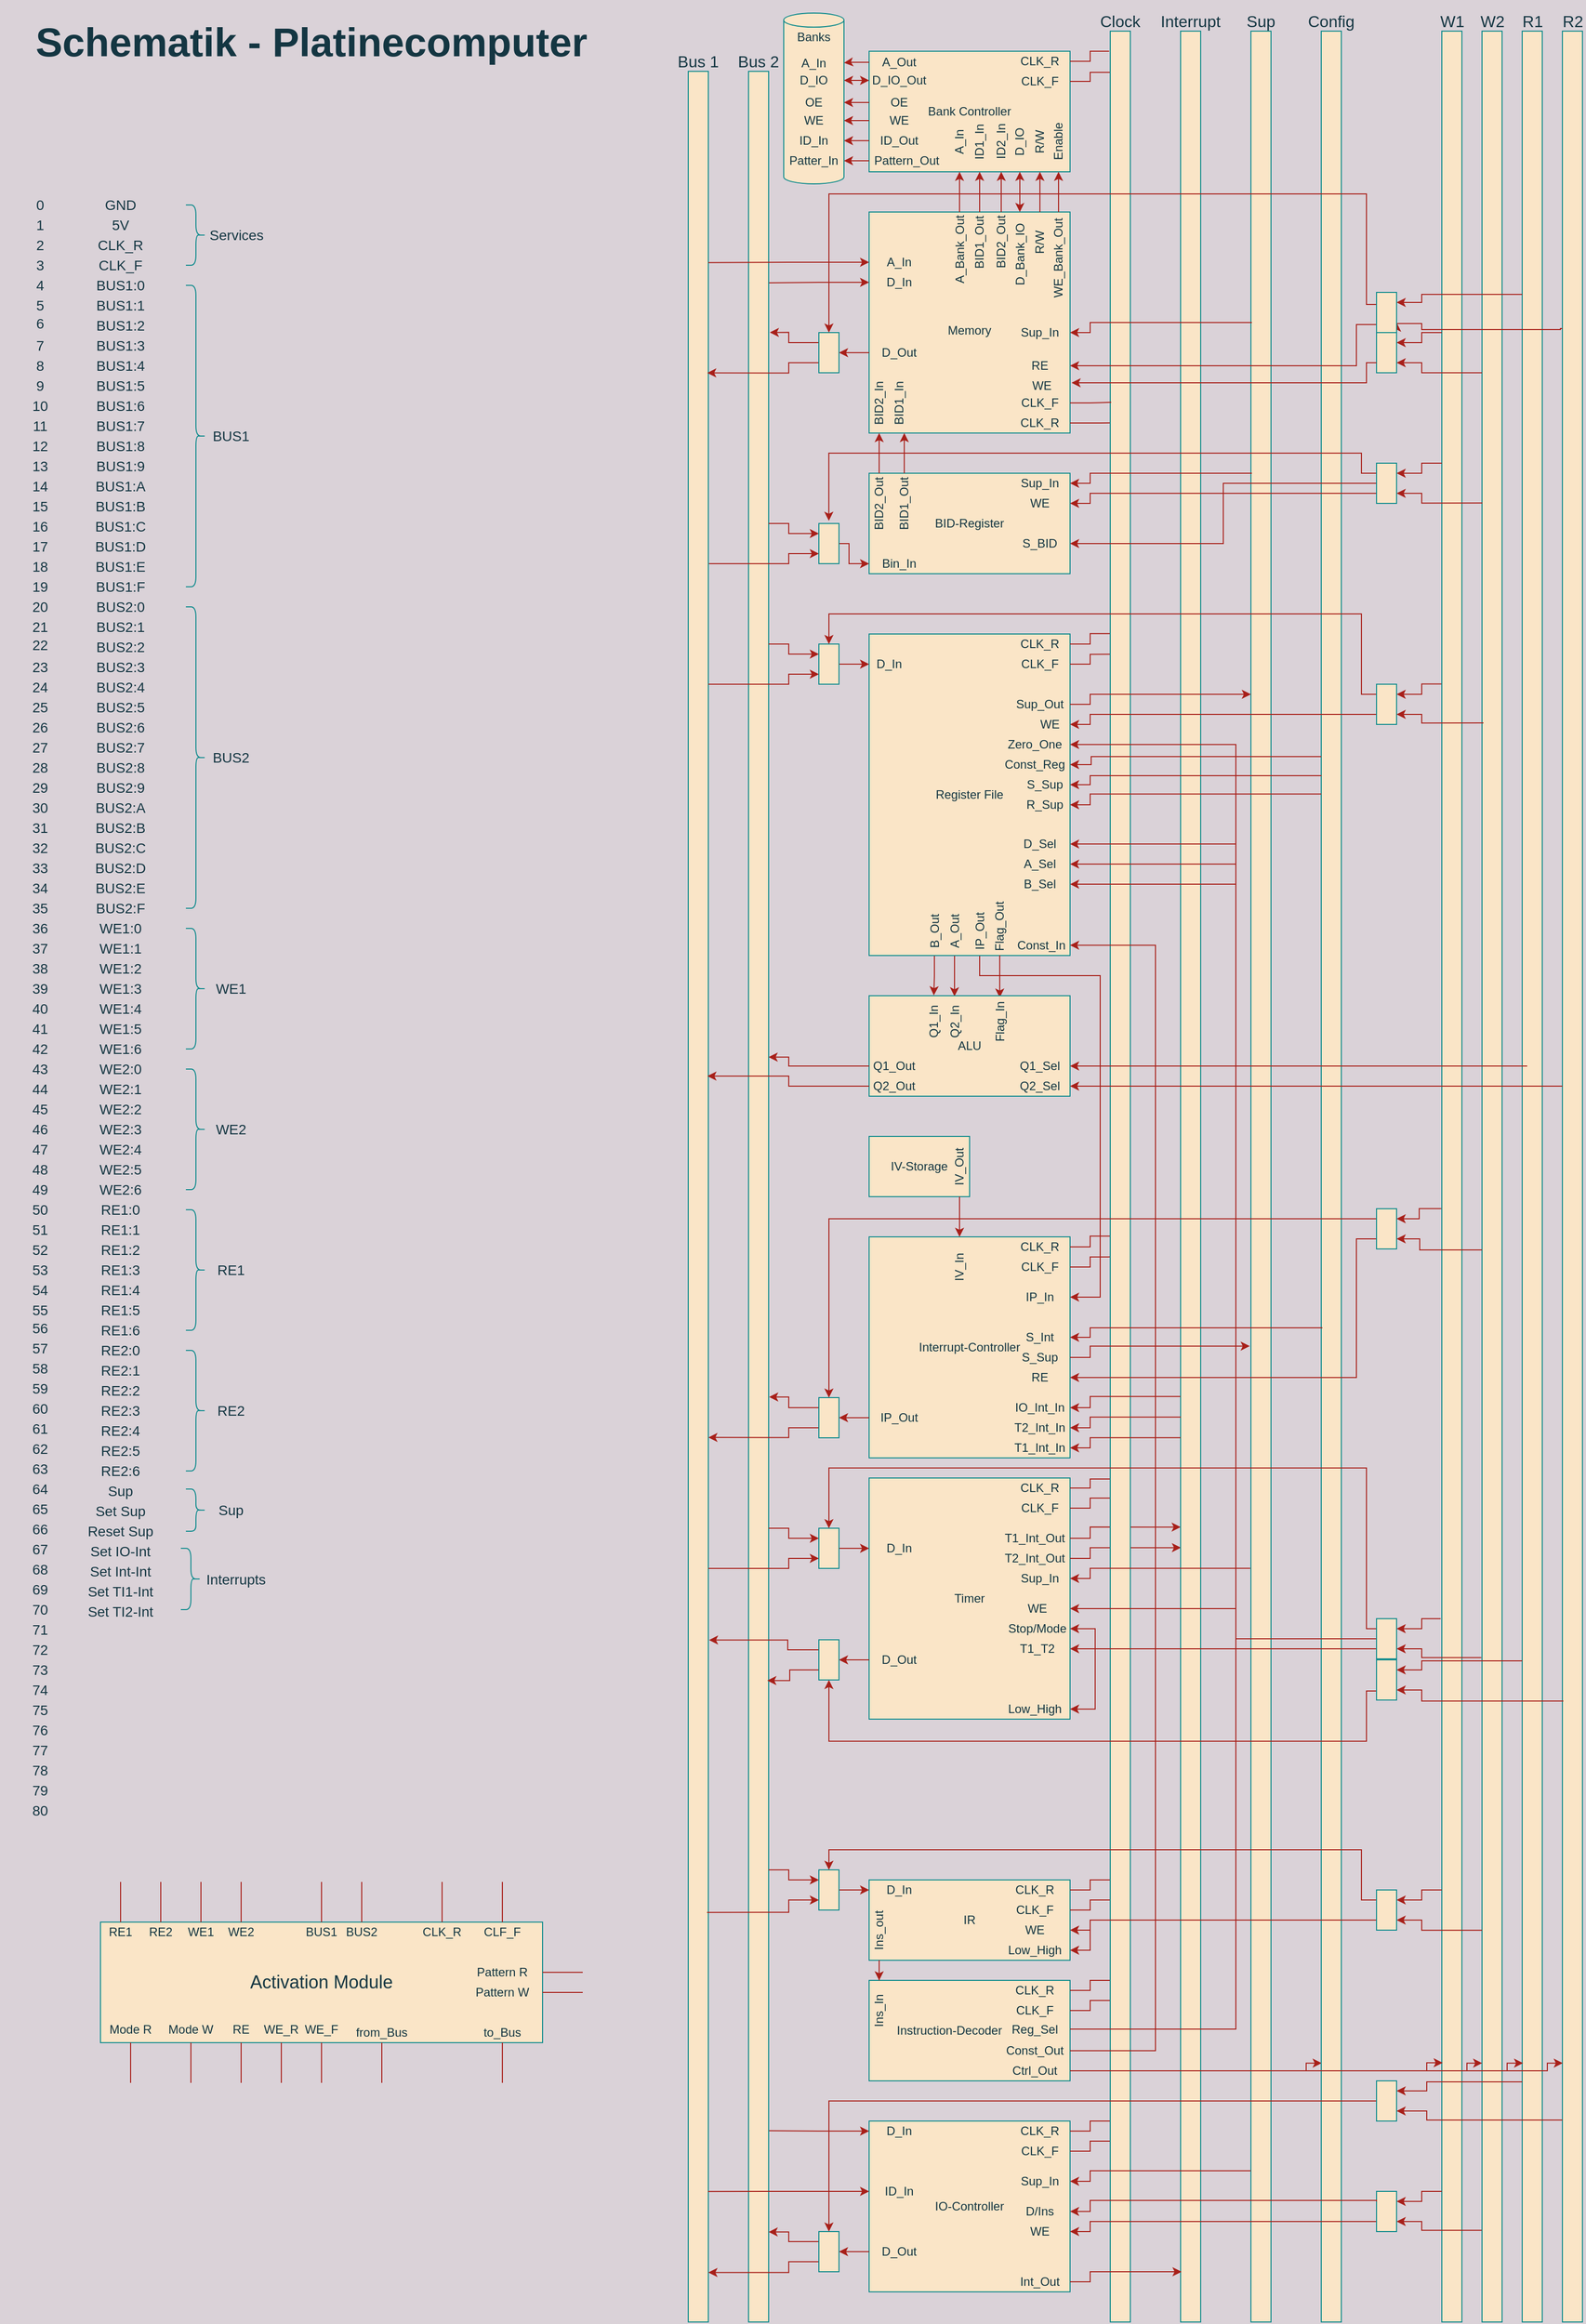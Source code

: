 <mxfile version="16.1.0" type="device"><diagram id="IOi9IoO2zpyiRoptMoNw" name="Page-2"><mxGraphModel dx="573" dy="311" grid="1" gridSize="10" guides="1" tooltips="1" connect="1" arrows="1" fold="1" page="1" pageScale="1" pageWidth="1654" pageHeight="2336" background="#DAD2D8" math="0" shadow="0"><root><mxCell id="CQtOphyUy1jqL7EUc1by-0"/><mxCell id="CQtOphyUy1jqL7EUc1by-1" parent="CQtOphyUy1jqL7EUc1by-0"/><mxCell id="7wziQc8ixTvyUvAEXmWM-33" value="&lt;br&gt;Memory" style="rounded=0;whiteSpace=wrap;html=1;sketch=0;fontColor=#143642;strokeColor=#0F8B8D;fillColor=#FAE5C7;" parent="CQtOphyUy1jqL7EUc1by-1" vertex="1"><mxGeometry x="885" y="218" width="200" height="220" as="geometry"/></mxCell><mxCell id="7wziQc8ixTvyUvAEXmWM-383" style="edgeStyle=orthogonalEdgeStyle;rounded=0;sketch=0;orthogonalLoop=1;jettySize=auto;html=1;exitX=0;exitY=0.5;exitDx=0;exitDy=0;entryX=0.991;entryY=0.094;entryDx=0;entryDy=0;entryPerimeter=0;fontSize=16;fontColor=#143642;startArrow=classic;startFill=1;endArrow=none;endFill=0;strokeColor=#A8201A;fillColor=#FAE5C7;labelBackgroundColor=#DAD2D8;" parent="CQtOphyUy1jqL7EUc1by-1" source="7wziQc8ixTvyUvAEXmWM-34" target="7wziQc8ixTvyUvAEXmWM-330" edge="1"><mxGeometry relative="1" as="geometry"><mxPoint x="856.84" y="328.44" as="targetPoint"/></mxGeometry></mxCell><mxCell id="7wziQc8ixTvyUvAEXmWM-34" value="D_In" style="text;html=1;strokeColor=none;fillColor=none;align=center;verticalAlign=middle;whiteSpace=wrap;rounded=0;sketch=0;fontColor=#143642;" parent="CQtOphyUy1jqL7EUc1by-1" vertex="1"><mxGeometry x="885" y="278" width="60" height="20" as="geometry"/></mxCell><mxCell id="7wziQc8ixTvyUvAEXmWM-35" value="A_In" style="text;html=1;strokeColor=none;fillColor=none;align=center;verticalAlign=middle;whiteSpace=wrap;rounded=0;sketch=0;fontColor=#143642;" parent="CQtOphyUy1jqL7EUc1by-1" vertex="1"><mxGeometry x="885" y="258" width="60" height="20" as="geometry"/></mxCell><mxCell id="Z2L5Nr_Nqg6MbYiZr0X3-33" style="edgeStyle=orthogonalEdgeStyle;rounded=0;sketch=0;orthogonalLoop=1;jettySize=auto;html=1;entryX=1;entryY=0.5;entryDx=0;entryDy=0;fontColor=#143642;strokeColor=#A8201A;fillColor=#FAE5C7;labelBackgroundColor=#DAD2D8;" parent="CQtOphyUy1jqL7EUc1by-1" source="7wziQc8ixTvyUvAEXmWM-37" target="Z2L5Nr_Nqg6MbYiZr0X3-32" edge="1"><mxGeometry relative="1" as="geometry"/></mxCell><mxCell id="7wziQc8ixTvyUvAEXmWM-37" value="D_Out" style="text;html=1;strokeColor=none;fillColor=none;align=center;verticalAlign=middle;whiteSpace=wrap;rounded=0;sketch=0;fontColor=#143642;" parent="CQtOphyUy1jqL7EUc1by-1" vertex="1"><mxGeometry x="885" y="348" width="60" height="20" as="geometry"/></mxCell><mxCell id="7wziQc8ixTvyUvAEXmWM-39" value="WE" style="text;html=1;strokeColor=none;fillColor=none;align=center;verticalAlign=middle;whiteSpace=wrap;rounded=0;sketch=0;fontColor=#143642;" parent="CQtOphyUy1jqL7EUc1by-1" vertex="1"><mxGeometry x="1026.5" y="381" width="60" height="20" as="geometry"/></mxCell><mxCell id="EvPFoyY0jtKnJxLPaVzB-8" style="edgeStyle=orthogonalEdgeStyle;curved=0;rounded=1;sketch=0;orthogonalLoop=1;jettySize=auto;html=1;entryX=0.047;entryY=0.171;entryDx=0;entryDy=0;entryPerimeter=0;fontColor=#143642;strokeColor=#A8201A;fillColor=#FAE5C7;endArrow=none;endFill=0;" parent="CQtOphyUy1jqL7EUc1by-1" source="7wziQc8ixTvyUvAEXmWM-41" target="7wziQc8ixTvyUvAEXmWM-334" edge="1"><mxGeometry relative="1" as="geometry"/></mxCell><mxCell id="7wziQc8ixTvyUvAEXmWM-41" value="CLK_R" style="text;html=1;strokeColor=none;fillColor=none;align=center;verticalAlign=middle;whiteSpace=wrap;rounded=0;sketch=0;fontColor=#143642;" parent="CQtOphyUy1jqL7EUc1by-1" vertex="1"><mxGeometry x="1025" y="418" width="60" height="20" as="geometry"/></mxCell><mxCell id="7wziQc8ixTvyUvAEXmWM-45" value="R/W" style="text;html=1;strokeColor=none;fillColor=none;align=center;verticalAlign=middle;whiteSpace=wrap;rounded=0;sketch=0;fontColor=#143642;rotation=-90;" parent="CQtOphyUy1jqL7EUc1by-1" vertex="1"><mxGeometry x="1025" y="238" width="60" height="20" as="geometry"/></mxCell><mxCell id="7wziQc8ixTvyUvAEXmWM-47" value="A_Bank_Out" style="text;html=1;strokeColor=none;fillColor=none;align=center;verticalAlign=middle;whiteSpace=wrap;rounded=0;sketch=0;fontColor=#143642;rotation=-90;" parent="CQtOphyUy1jqL7EUc1by-1" vertex="1"><mxGeometry x="937.5" y="245.5" width="75" height="20" as="geometry"/></mxCell><mxCell id="7wziQc8ixTvyUvAEXmWM-49" value="BID1_Out" style="text;html=1;strokeColor=none;fillColor=none;align=center;verticalAlign=middle;whiteSpace=wrap;rounded=0;sketch=0;fontColor=#143642;rotation=-90;" parent="CQtOphyUy1jqL7EUc1by-1" vertex="1"><mxGeometry x="965" y="238" width="60" height="20" as="geometry"/></mxCell><mxCell id="7wziQc8ixTvyUvAEXmWM-50" value="Bank Controller&lt;br&gt;" style="rounded=0;whiteSpace=wrap;html=1;sketch=0;fontColor=#143642;strokeColor=#0F8B8D;fillColor=#FAE5C7;" parent="CQtOphyUy1jqL7EUc1by-1" vertex="1"><mxGeometry x="885" y="58" width="200" height="120" as="geometry"/></mxCell><mxCell id="7wziQc8ixTvyUvAEXmWM-52" value="D_Bank_IO" style="text;html=1;strokeColor=none;fillColor=none;align=center;verticalAlign=middle;whiteSpace=wrap;rounded=0;sketch=0;fontColor=#143642;rotation=-90;" parent="CQtOphyUy1jqL7EUc1by-1" vertex="1"><mxGeometry x="992.5" y="250.5" width="85" height="20" as="geometry"/></mxCell><mxCell id="Z2L5Nr_Nqg6MbYiZr0X3-70" style="edgeStyle=orthogonalEdgeStyle;rounded=0;sketch=0;orthogonalLoop=1;jettySize=auto;html=1;entryX=1;entryY=0.5;entryDx=0;entryDy=0;fontColor=#143642;endArrow=none;endFill=0;strokeColor=#A8201A;fillColor=#FAE5C7;startArrow=classic;startFill=1;labelBackgroundColor=#DAD2D8;" parent="CQtOphyUy1jqL7EUc1by-1" source="7wziQc8ixTvyUvAEXmWM-55" target="7wziQc8ixTvyUvAEXmWM-47" edge="1"><mxGeometry relative="1" as="geometry"/></mxCell><mxCell id="7wziQc8ixTvyUvAEXmWM-55" value="A_In" style="text;html=1;strokeColor=none;fillColor=none;align=center;verticalAlign=middle;whiteSpace=wrap;rounded=0;sketch=0;fontColor=#143642;rotation=-90;" parent="CQtOphyUy1jqL7EUc1by-1" vertex="1"><mxGeometry x="945" y="138" width="60" height="20" as="geometry"/></mxCell><mxCell id="Z2L5Nr_Nqg6MbYiZr0X3-69" style="edgeStyle=orthogonalEdgeStyle;rounded=0;sketch=0;orthogonalLoop=1;jettySize=auto;html=1;entryX=1;entryY=0.5;entryDx=0;entryDy=0;fontColor=#143642;endArrow=none;endFill=0;strokeColor=#A8201A;fillColor=#FAE5C7;startArrow=classic;startFill=1;labelBackgroundColor=#DAD2D8;" parent="CQtOphyUy1jqL7EUc1by-1" source="7wziQc8ixTvyUvAEXmWM-56" target="7wziQc8ixTvyUvAEXmWM-49" edge="1"><mxGeometry relative="1" as="geometry"/></mxCell><mxCell id="7wziQc8ixTvyUvAEXmWM-56" value="ID1_In" style="text;html=1;strokeColor=none;fillColor=none;align=center;verticalAlign=middle;whiteSpace=wrap;rounded=0;sketch=0;fontColor=#143642;rotation=-90;" parent="CQtOphyUy1jqL7EUc1by-1" vertex="1"><mxGeometry x="965" y="138" width="60" height="20" as="geometry"/></mxCell><mxCell id="Z2L5Nr_Nqg6MbYiZr0X3-68" style="edgeStyle=orthogonalEdgeStyle;rounded=0;sketch=0;orthogonalLoop=1;jettySize=auto;html=1;entryX=1;entryY=0.5;entryDx=0;entryDy=0;fontColor=#143642;endArrow=classic;endFill=1;strokeColor=#A8201A;fillColor=#FAE5C7;startArrow=classic;startFill=1;labelBackgroundColor=#DAD2D8;" parent="CQtOphyUy1jqL7EUc1by-1" source="7wziQc8ixTvyUvAEXmWM-57" target="7wziQc8ixTvyUvAEXmWM-52" edge="1"><mxGeometry relative="1" as="geometry"/></mxCell><mxCell id="7wziQc8ixTvyUvAEXmWM-57" value="D_IO" style="text;html=1;strokeColor=none;fillColor=none;align=center;verticalAlign=middle;whiteSpace=wrap;rounded=0;sketch=0;fontColor=#143642;rotation=-90;" parent="CQtOphyUy1jqL7EUc1by-1" vertex="1"><mxGeometry x="1005" y="138" width="60" height="20" as="geometry"/></mxCell><mxCell id="Z2L5Nr_Nqg6MbYiZr0X3-67" style="edgeStyle=orthogonalEdgeStyle;rounded=0;sketch=0;orthogonalLoop=1;jettySize=auto;html=1;entryX=1;entryY=0.5;entryDx=0;entryDy=0;fontColor=#143642;endArrow=none;endFill=0;strokeColor=#A8201A;fillColor=#FAE5C7;startArrow=classic;startFill=1;labelBackgroundColor=#DAD2D8;" parent="CQtOphyUy1jqL7EUc1by-1" source="7wziQc8ixTvyUvAEXmWM-59" target="7wziQc8ixTvyUvAEXmWM-45" edge="1"><mxGeometry relative="1" as="geometry"/></mxCell><mxCell id="7wziQc8ixTvyUvAEXmWM-59" value="R/W" style="text;html=1;strokeColor=none;fillColor=none;align=center;verticalAlign=middle;whiteSpace=wrap;rounded=0;sketch=0;fontColor=#143642;rotation=-90;" parent="CQtOphyUy1jqL7EUc1by-1" vertex="1"><mxGeometry x="1025" y="138" width="60" height="20" as="geometry"/></mxCell><mxCell id="Z2L5Nr_Nqg6MbYiZr0X3-48" style="edgeStyle=orthogonalEdgeStyle;rounded=0;sketch=0;orthogonalLoop=1;jettySize=auto;html=1;fontColor=#143642;endArrow=none;endFill=0;strokeColor=#A8201A;fillColor=#FAE5C7;entryX=-0.056;entryY=0.009;entryDx=0;entryDy=0;entryPerimeter=0;labelBackgroundColor=#DAD2D8;" parent="CQtOphyUy1jqL7EUc1by-1" source="7wziQc8ixTvyUvAEXmWM-61" target="7wziQc8ixTvyUvAEXmWM-334" edge="1"><mxGeometry relative="1" as="geometry"><mxPoint x="1124" y="78" as="targetPoint"/><Array as="points"><mxPoint x="1105" y="68"/><mxPoint x="1105" y="58"/><mxPoint x="1124" y="58"/></Array></mxGeometry></mxCell><mxCell id="7wziQc8ixTvyUvAEXmWM-61" value="CLK_R" style="text;html=1;strokeColor=none;fillColor=none;align=center;verticalAlign=middle;whiteSpace=wrap;rounded=0;sketch=0;fontColor=#143642;" parent="CQtOphyUy1jqL7EUc1by-1" vertex="1"><mxGeometry x="1025" y="58" width="60" height="20" as="geometry"/></mxCell><mxCell id="7wziQc8ixTvyUvAEXmWM-62" value="IO-Controller" style="rounded=0;whiteSpace=wrap;html=1;sketch=0;fontColor=#143642;strokeColor=#0F8B8D;fillColor=#FAE5C7;" parent="CQtOphyUy1jqL7EUc1by-1" vertex="1"><mxGeometry x="885" y="2118" width="200" height="170" as="geometry"/></mxCell><mxCell id="Z2L5Nr_Nqg6MbYiZr0X3-2" style="edgeStyle=orthogonalEdgeStyle;rounded=0;sketch=0;orthogonalLoop=1;jettySize=auto;html=1;entryX=0.997;entryY=0.915;entryDx=0;entryDy=0;entryPerimeter=0;fontColor=#143642;startArrow=classic;startFill=1;endArrow=none;endFill=0;strokeColor=#A8201A;fillColor=#FAE5C7;labelBackgroundColor=#DAD2D8;" parent="CQtOphyUy1jqL7EUc1by-1" source="7wziQc8ixTvyUvAEXmWM-68" target="7wziQc8ixTvyUvAEXmWM-330" edge="1"><mxGeometry relative="1" as="geometry"/></mxCell><mxCell id="7wziQc8ixTvyUvAEXmWM-68" value="D_In" style="text;html=1;strokeColor=none;fillColor=none;align=center;verticalAlign=middle;whiteSpace=wrap;rounded=0;sketch=0;fontColor=#143642;" parent="CQtOphyUy1jqL7EUc1by-1" vertex="1"><mxGeometry x="885.01" y="2118" width="60" height="20" as="geometry"/></mxCell><mxCell id="7wziQc8ixTvyUvAEXmWM-69" value="ID_In" style="text;html=1;strokeColor=none;fillColor=none;align=center;verticalAlign=middle;whiteSpace=wrap;rounded=0;sketch=0;fontColor=#143642;" parent="CQtOphyUy1jqL7EUc1by-1" vertex="1"><mxGeometry x="885" y="2178" width="60" height="20" as="geometry"/></mxCell><mxCell id="Z2L5Nr_Nqg6MbYiZr0X3-14" style="edgeStyle=orthogonalEdgeStyle;rounded=0;sketch=0;orthogonalLoop=1;jettySize=auto;html=1;entryX=1;entryY=0.5;entryDx=0;entryDy=0;fontColor=#143642;startArrow=none;startFill=0;endArrow=classic;endFill=1;strokeColor=#A8201A;fillColor=#FAE5C7;labelBackgroundColor=#DAD2D8;" parent="CQtOphyUy1jqL7EUc1by-1" source="7wziQc8ixTvyUvAEXmWM-70" target="Z2L5Nr_Nqg6MbYiZr0X3-13" edge="1"><mxGeometry relative="1" as="geometry"/></mxCell><mxCell id="7wziQc8ixTvyUvAEXmWM-70" value="D_Out" style="text;html=1;strokeColor=none;fillColor=none;align=center;verticalAlign=middle;whiteSpace=wrap;rounded=0;sketch=0;fontColor=#143642;" parent="CQtOphyUy1jqL7EUc1by-1" vertex="1"><mxGeometry x="885.01" y="2238" width="60" height="20" as="geometry"/></mxCell><mxCell id="Z2L5Nr_Nqg6MbYiZr0X3-62" style="edgeStyle=orthogonalEdgeStyle;rounded=0;sketch=0;orthogonalLoop=1;jettySize=auto;html=1;entryX=0.062;entryY=0.921;entryDx=0;entryDy=0;entryPerimeter=0;fontColor=#143642;endArrow=none;endFill=0;strokeColor=#A8201A;fillColor=#FAE5C7;labelBackgroundColor=#DAD2D8;" parent="CQtOphyUy1jqL7EUc1by-1" source="7wziQc8ixTvyUvAEXmWM-73" target="7wziQc8ixTvyUvAEXmWM-334" edge="1"><mxGeometry relative="1" as="geometry"><Array as="points"><mxPoint x="1105" y="2148"/><mxPoint x="1105" y="2138"/><mxPoint x="1126" y="2138"/></Array></mxGeometry></mxCell><mxCell id="7wziQc8ixTvyUvAEXmWM-73" value="CLK_F" style="text;html=1;strokeColor=none;fillColor=none;align=center;verticalAlign=middle;whiteSpace=wrap;rounded=0;sketch=0;fontColor=#143642;" parent="CQtOphyUy1jqL7EUc1by-1" vertex="1"><mxGeometry x="1025" y="2138" width="60" height="20" as="geometry"/></mxCell><mxCell id="7wziQc8ixTvyUvAEXmWM-75" value="D/Ins" style="text;html=1;strokeColor=none;fillColor=none;align=center;verticalAlign=middle;whiteSpace=wrap;rounded=0;sketch=0;fontColor=#143642;" parent="CQtOphyUy1jqL7EUc1by-1" vertex="1"><mxGeometry x="1025" y="2198" width="60" height="20" as="geometry"/></mxCell><mxCell id="7wziQc8ixTvyUvAEXmWM-77" value="WE" style="text;html=1;strokeColor=none;fillColor=none;align=center;verticalAlign=middle;whiteSpace=wrap;rounded=0;sketch=0;fontColor=#143642;" parent="CQtOphyUy1jqL7EUc1by-1" vertex="1"><mxGeometry x="1025" y="2218" width="60" height="20" as="geometry"/></mxCell><mxCell id="7wziQc8ixTvyUvAEXmWM-86" value="Sup_In" style="text;html=1;strokeColor=none;fillColor=none;align=center;verticalAlign=middle;whiteSpace=wrap;rounded=0;sketch=0;fontColor=#143642;" parent="CQtOphyUy1jqL7EUc1by-1" vertex="1"><mxGeometry x="1025" y="328" width="60" height="20" as="geometry"/></mxCell><mxCell id="7wziQc8ixTvyUvAEXmWM-88" value="Sup_In" style="text;html=1;strokeColor=none;fillColor=none;align=center;verticalAlign=middle;whiteSpace=wrap;rounded=0;sketch=0;fontColor=#143642;" parent="CQtOphyUy1jqL7EUc1by-1" vertex="1"><mxGeometry x="1025" y="2168" width="60" height="20" as="geometry"/></mxCell><mxCell id="7wziQc8ixTvyUvAEXmWM-90" value="BID1_In" style="text;html=1;strokeColor=none;fillColor=none;align=center;verticalAlign=middle;whiteSpace=wrap;rounded=0;sketch=0;fontColor=#143642;rotation=-90;" parent="CQtOphyUy1jqL7EUc1by-1" vertex="1"><mxGeometry x="885.01" y="398" width="60" height="20" as="geometry"/></mxCell><mxCell id="7wziQc8ixTvyUvAEXmWM-103" value="Interrupt-Controller" style="rounded=0;whiteSpace=wrap;html=1;sketch=0;fontColor=#143642;strokeColor=#0F8B8D;fillColor=#FAE5C7;" parent="CQtOphyUy1jqL7EUc1by-1" vertex="1"><mxGeometry x="885" y="1238" width="200" height="220" as="geometry"/></mxCell><mxCell id="Z2L5Nr_Nqg6MbYiZr0X3-88" style="edgeStyle=orthogonalEdgeStyle;rounded=0;sketch=0;orthogonalLoop=1;jettySize=auto;html=1;entryX=0;entryY=0.5;entryDx=0;entryDy=0;fontColor=#143642;startArrow=classic;startFill=1;endArrow=none;endFill=0;strokeColor=#A8201A;fillColor=#FAE5C7;labelBackgroundColor=#DAD2D8;" parent="CQtOphyUy1jqL7EUc1by-1" source="7wziQc8ixTvyUvAEXmWM-104" target="7wziQc8ixTvyUvAEXmWM-290" edge="1"><mxGeometry relative="1" as="geometry"><Array as="points"><mxPoint x="1115" y="1298"/><mxPoint x="1115" y="978"/><mxPoint x="995" y="978"/></Array></mxGeometry></mxCell><mxCell id="7wziQc8ixTvyUvAEXmWM-104" value="IP_In" style="text;html=1;strokeColor=none;fillColor=none;align=center;verticalAlign=middle;whiteSpace=wrap;rounded=0;fontColor=#143642;" parent="CQtOphyUy1jqL7EUc1by-1" vertex="1"><mxGeometry x="1025" y="1288" width="60" height="20" as="geometry"/></mxCell><mxCell id="7wziQc8ixTvyUvAEXmWM-105" value="IV-Storage" style="rounded=0;whiteSpace=wrap;html=1;sketch=0;fontColor=#143642;strokeColor=#0F8B8D;fillColor=#FAE5C7;" parent="CQtOphyUy1jqL7EUc1by-1" vertex="1"><mxGeometry x="885" y="1138" width="100" height="60" as="geometry"/></mxCell><mxCell id="7wziQc8ixTvyUvAEXmWM-106" value="IV_In" style="text;html=1;strokeColor=none;fillColor=none;align=center;verticalAlign=middle;whiteSpace=wrap;rounded=0;fontColor=#143642;rotation=-90;" parent="CQtOphyUy1jqL7EUc1by-1" vertex="1"><mxGeometry x="945" y="1258" width="60" height="20" as="geometry"/></mxCell><mxCell id="Z2L5Nr_Nqg6MbYiZr0X3-29" style="edgeStyle=orthogonalEdgeStyle;rounded=0;sketch=0;orthogonalLoop=1;jettySize=auto;html=1;entryX=1;entryY=0.5;entryDx=0;entryDy=0;fontColor=#143642;strokeColor=#A8201A;fillColor=#FAE5C7;labelBackgroundColor=#DAD2D8;" parent="CQtOphyUy1jqL7EUc1by-1" source="7wziQc8ixTvyUvAEXmWM-108" target="7wziQc8ixTvyUvAEXmWM-106" edge="1"><mxGeometry relative="1" as="geometry"/></mxCell><mxCell id="7wziQc8ixTvyUvAEXmWM-108" value="IV_Out" style="text;html=1;strokeColor=none;fillColor=none;align=center;verticalAlign=middle;whiteSpace=wrap;rounded=0;fontColor=#143642;rotation=-90;" parent="CQtOphyUy1jqL7EUc1by-1" vertex="1"><mxGeometry x="945" y="1158" width="60" height="20" as="geometry"/></mxCell><mxCell id="7wziQc8ixTvyUvAEXmWM-110" value="RE" style="text;html=1;strokeColor=none;fillColor=none;align=center;verticalAlign=middle;whiteSpace=wrap;rounded=0;sketch=0;fontColor=#143642;" parent="CQtOphyUy1jqL7EUc1by-1" vertex="1"><mxGeometry x="1025" y="1368" width="60" height="20" as="geometry"/></mxCell><mxCell id="Z2L5Nr_Nqg6MbYiZr0X3-26" style="edgeStyle=orthogonalEdgeStyle;rounded=0;sketch=0;orthogonalLoop=1;jettySize=auto;html=1;entryX=1;entryY=0.5;entryDx=0;entryDy=0;fontColor=#143642;strokeColor=#A8201A;fillColor=#FAE5C7;labelBackgroundColor=#DAD2D8;" parent="CQtOphyUy1jqL7EUc1by-1" source="7wziQc8ixTvyUvAEXmWM-112" target="Z2L5Nr_Nqg6MbYiZr0X3-25" edge="1"><mxGeometry relative="1" as="geometry"/></mxCell><mxCell id="7wziQc8ixTvyUvAEXmWM-112" value="IP_Out" style="text;html=1;strokeColor=none;fillColor=none;align=center;verticalAlign=middle;whiteSpace=wrap;rounded=0;sketch=0;fontColor=#143642;" parent="CQtOphyUy1jqL7EUc1by-1" vertex="1"><mxGeometry x="885.0" y="1408" width="60" height="20" as="geometry"/></mxCell><mxCell id="7wziQc8ixTvyUvAEXmWM-113" value="S_Sup" style="text;html=1;strokeColor=none;fillColor=none;align=center;verticalAlign=middle;whiteSpace=wrap;rounded=0;fontColor=#143642;" parent="CQtOphyUy1jqL7EUc1by-1" vertex="1"><mxGeometry x="1025" y="1348" width="60" height="20" as="geometry"/></mxCell><mxCell id="Z2L5Nr_Nqg6MbYiZr0X3-51" style="edgeStyle=orthogonalEdgeStyle;rounded=0;sketch=0;orthogonalLoop=1;jettySize=auto;html=1;entryX=0.048;entryY=0.526;entryDx=0;entryDy=0;entryPerimeter=0;fontColor=#143642;endArrow=none;endFill=0;strokeColor=#A8201A;fillColor=#FAE5C7;labelBackgroundColor=#DAD2D8;" parent="CQtOphyUy1jqL7EUc1by-1" source="7wziQc8ixTvyUvAEXmWM-115" target="7wziQc8ixTvyUvAEXmWM-334" edge="1"><mxGeometry relative="1" as="geometry"/></mxCell><mxCell id="7wziQc8ixTvyUvAEXmWM-115" value="CLK_R" style="text;html=1;strokeColor=none;fillColor=none;align=center;verticalAlign=middle;whiteSpace=wrap;rounded=0;sketch=0;fontColor=#143642;" parent="CQtOphyUy1jqL7EUc1by-1" vertex="1"><mxGeometry x="1025" y="1238" width="60" height="20" as="geometry"/></mxCell><mxCell id="7wziQc8ixTvyUvAEXmWM-116" value="IO_Int_In" style="text;html=1;strokeColor=none;fillColor=none;align=center;verticalAlign=middle;whiteSpace=wrap;rounded=0;sketch=0;fontColor=#143642;" parent="CQtOphyUy1jqL7EUc1by-1" vertex="1"><mxGeometry x="1025" y="1398" width="60" height="20" as="geometry"/></mxCell><mxCell id="7wziQc8ixTvyUvAEXmWM-118" value="Int_Out" style="text;html=1;strokeColor=none;fillColor=none;align=center;verticalAlign=middle;whiteSpace=wrap;rounded=0;sketch=0;fontColor=#143642;" parent="CQtOphyUy1jqL7EUc1by-1" vertex="1"><mxGeometry x="1025" y="2268" width="60" height="20" as="geometry"/></mxCell><mxCell id="7wziQc8ixTvyUvAEXmWM-119" value="T1_Int_In" style="text;html=1;strokeColor=none;fillColor=none;align=center;verticalAlign=middle;whiteSpace=wrap;rounded=0;sketch=0;fontColor=#143642;" parent="CQtOphyUy1jqL7EUc1by-1" vertex="1"><mxGeometry x="1025" y="1438" width="60" height="20" as="geometry"/></mxCell><mxCell id="7wziQc8ixTvyUvAEXmWM-120" value="T2_Int_In" style="text;html=1;strokeColor=none;fillColor=none;align=center;verticalAlign=middle;whiteSpace=wrap;rounded=0;sketch=0;fontColor=#143642;" parent="CQtOphyUy1jqL7EUc1by-1" vertex="1"><mxGeometry x="1025" y="1418" width="60" height="20" as="geometry"/></mxCell><mxCell id="7wziQc8ixTvyUvAEXmWM-122" value="S_Int" style="text;html=1;strokeColor=none;fillColor=none;align=center;verticalAlign=middle;whiteSpace=wrap;rounded=0;sketch=0;fontColor=#143642;" parent="CQtOphyUy1jqL7EUc1by-1" vertex="1"><mxGeometry x="1025" y="1328" width="60" height="20" as="geometry"/></mxCell><mxCell id="Z2L5Nr_Nqg6MbYiZr0X3-52" style="edgeStyle=orthogonalEdgeStyle;rounded=0;sketch=0;orthogonalLoop=1;jettySize=auto;html=1;entryX=0.065;entryY=0.535;entryDx=0;entryDy=0;entryPerimeter=0;fontColor=#143642;endArrow=none;endFill=0;strokeColor=#A8201A;fillColor=#FAE5C7;labelBackgroundColor=#DAD2D8;" parent="CQtOphyUy1jqL7EUc1by-1" source="7wziQc8ixTvyUvAEXmWM-183" target="7wziQc8ixTvyUvAEXmWM-334" edge="1"><mxGeometry relative="1" as="geometry"><Array as="points"><mxPoint x="1105" y="1268"/><mxPoint x="1105" y="1258"/><mxPoint x="1123" y="1258"/></Array></mxGeometry></mxCell><mxCell id="7wziQc8ixTvyUvAEXmWM-183" value="CLK_F" style="text;html=1;strokeColor=none;fillColor=none;align=center;verticalAlign=middle;whiteSpace=wrap;rounded=0;sketch=0;fontColor=#143642;" parent="CQtOphyUy1jqL7EUc1by-1" vertex="1"><mxGeometry x="1025" y="1258" width="60" height="20" as="geometry"/></mxCell><mxCell id="Z2L5Nr_Nqg6MbYiZr0X3-59" style="edgeStyle=orthogonalEdgeStyle;rounded=0;sketch=0;orthogonalLoop=1;jettySize=auto;html=1;fontColor=#143642;endArrow=none;endFill=0;strokeColor=#A8201A;fillColor=#FAE5C7;labelBackgroundColor=#DAD2D8;" parent="CQtOphyUy1jqL7EUc1by-1" source="7wziQc8ixTvyUvAEXmWM-189" target="7wziQc8ixTvyUvAEXmWM-334" edge="1"><mxGeometry relative="1" as="geometry"><Array as="points"><mxPoint x="1105" y="2128"/><mxPoint x="1105" y="2118"/></Array></mxGeometry></mxCell><mxCell id="7wziQc8ixTvyUvAEXmWM-189" value="CLK_R" style="text;html=1;strokeColor=none;fillColor=none;align=center;verticalAlign=middle;whiteSpace=wrap;rounded=0;sketch=0;fontColor=#143642;" parent="CQtOphyUy1jqL7EUc1by-1" vertex="1"><mxGeometry x="1025" y="2118" width="60" height="20" as="geometry"/></mxCell><mxCell id="Z2L5Nr_Nqg6MbYiZr0X3-42" style="edgeStyle=orthogonalEdgeStyle;rounded=0;sketch=0;orthogonalLoop=1;jettySize=auto;html=1;entryX=-0.007;entryY=0.018;entryDx=0;entryDy=0;entryPerimeter=0;fontColor=#143642;endArrow=none;endFill=0;strokeColor=#A8201A;fillColor=#FAE5C7;labelBackgroundColor=#DAD2D8;" parent="CQtOphyUy1jqL7EUc1by-1" source="7wziQc8ixTvyUvAEXmWM-193" target="7wziQc8ixTvyUvAEXmWM-334" edge="1"><mxGeometry relative="1" as="geometry"><Array as="points"><mxPoint x="1105" y="88"/><mxPoint x="1105" y="79"/></Array></mxGeometry></mxCell><mxCell id="7wziQc8ixTvyUvAEXmWM-193" value="CLK_F" style="text;html=1;strokeColor=none;fillColor=none;align=center;verticalAlign=middle;whiteSpace=wrap;rounded=0;sketch=0;fontColor=#143642;" parent="CQtOphyUy1jqL7EUc1by-1" vertex="1"><mxGeometry x="1025" y="78" width="60" height="20" as="geometry"/></mxCell><mxCell id="7wziQc8ixTvyUvAEXmWM-195" value="BID2_In" style="text;html=1;strokeColor=none;fillColor=none;align=center;verticalAlign=middle;whiteSpace=wrap;rounded=0;sketch=0;fontColor=#143642;rotation=-90;" parent="CQtOphyUy1jqL7EUc1by-1" vertex="1"><mxGeometry x="865" y="398" width="60" height="20" as="geometry"/></mxCell><mxCell id="7wziQc8ixTvyUvAEXmWM-247" value="&lt;p style=&quot;font-size: 12px&quot;&gt;IR&lt;/p&gt;" style="rounded=0;whiteSpace=wrap;html=1;sketch=0;fontSize=50;fontColor=#143642;strokeColor=#0F8B8D;fillColor=#FAE5C7;" parent="CQtOphyUy1jqL7EUc1by-1" vertex="1"><mxGeometry x="885" y="1878" width="200" height="80" as="geometry"/></mxCell><mxCell id="7wziQc8ixTvyUvAEXmWM-249" value="Low_High" style="text;html=1;strokeColor=none;fillColor=none;align=center;verticalAlign=middle;whiteSpace=wrap;rounded=0;sketch=0;fontColor=#143642;" parent="CQtOphyUy1jqL7EUc1by-1" vertex="1"><mxGeometry x="1015" y="1938" width="70" height="20" as="geometry"/></mxCell><mxCell id="Z2L5Nr_Nqg6MbYiZr0X3-57" style="edgeStyle=orthogonalEdgeStyle;rounded=0;sketch=0;orthogonalLoop=1;jettySize=auto;html=1;fontColor=#143642;endArrow=none;endFill=0;strokeColor=#A8201A;fillColor=#FAE5C7;labelBackgroundColor=#DAD2D8;" parent="CQtOphyUy1jqL7EUc1by-1" source="7wziQc8ixTvyUvAEXmWM-251" target="7wziQc8ixTvyUvAEXmWM-334" edge="1"><mxGeometry relative="1" as="geometry"><Array as="points"><mxPoint x="1105" y="1888"/><mxPoint x="1105" y="1878"/></Array></mxGeometry></mxCell><mxCell id="7wziQc8ixTvyUvAEXmWM-251" value="CLK_R" style="text;html=1;strokeColor=none;fillColor=none;align=center;verticalAlign=middle;whiteSpace=wrap;rounded=0;sketch=0;fontColor=#143642;" parent="CQtOphyUy1jqL7EUc1by-1" vertex="1"><mxGeometry x="1015" y="1878" width="70" height="20" as="geometry"/></mxCell><mxCell id="Z2L5Nr_Nqg6MbYiZr0X3-58" style="edgeStyle=orthogonalEdgeStyle;rounded=0;sketch=0;orthogonalLoop=1;jettySize=auto;html=1;entryX=0.031;entryY=0.816;entryDx=0;entryDy=0;entryPerimeter=0;fontColor=#143642;endArrow=none;endFill=0;strokeColor=#A8201A;fillColor=#FAE5C7;labelBackgroundColor=#DAD2D8;" parent="CQtOphyUy1jqL7EUc1by-1" source="7wziQc8ixTvyUvAEXmWM-253" target="7wziQc8ixTvyUvAEXmWM-334" edge="1"><mxGeometry relative="1" as="geometry"><Array as="points"><mxPoint x="1105" y="1908"/><mxPoint x="1105" y="1898"/><mxPoint x="1126" y="1898"/></Array></mxGeometry></mxCell><mxCell id="7wziQc8ixTvyUvAEXmWM-253" value="CLK_F" style="text;html=1;strokeColor=none;fillColor=none;align=center;verticalAlign=middle;whiteSpace=wrap;rounded=0;sketch=0;fontColor=#143642;" parent="CQtOphyUy1jqL7EUc1by-1" vertex="1"><mxGeometry x="1015" y="1898" width="70" height="20" as="geometry"/></mxCell><mxCell id="7wziQc8ixTvyUvAEXmWM-255" value="WE" style="text;html=1;strokeColor=none;fillColor=none;align=center;verticalAlign=middle;whiteSpace=wrap;rounded=0;sketch=0;fontColor=#143642;" parent="CQtOphyUy1jqL7EUc1by-1" vertex="1"><mxGeometry x="1015" y="1918" width="70" height="20" as="geometry"/></mxCell><mxCell id="ZR-rdMwllkDQUiC6c2ym-10" style="edgeStyle=orthogonalEdgeStyle;rounded=0;sketch=0;orthogonalLoop=1;jettySize=auto;html=1;entryX=1;entryY=0.5;entryDx=0;entryDy=0;fontColor=#143642;startArrow=classic;startFill=1;endArrow=none;endFill=0;strokeColor=#A8201A;fillColor=#FAE5C7;labelBackgroundColor=#DAD2D8;" parent="CQtOphyUy1jqL7EUc1by-1" source="7wziQc8ixTvyUvAEXmWM-257" target="ZR-rdMwllkDQUiC6c2ym-9" edge="1"><mxGeometry relative="1" as="geometry"/></mxCell><mxCell id="7wziQc8ixTvyUvAEXmWM-257" value="D_In" style="text;html=1;strokeColor=none;fillColor=none;align=center;verticalAlign=middle;whiteSpace=wrap;rounded=0;sketch=0;fontColor=#143642;" parent="CQtOphyUy1jqL7EUc1by-1" vertex="1"><mxGeometry x="885" y="1878" width="60" height="20" as="geometry"/></mxCell><mxCell id="7wziQc8ixTvyUvAEXmWM-258" value="Instruction-Decoder&amp;nbsp; &amp;nbsp; &amp;nbsp; &amp;nbsp; &amp;nbsp; &amp;nbsp;&amp;nbsp;" style="rounded=0;whiteSpace=wrap;html=1;sketch=0;fontSize=12;fontColor=#143642;strokeColor=#0F8B8D;fillColor=#FAE5C7;" parent="CQtOphyUy1jqL7EUc1by-1" vertex="1"><mxGeometry x="885" y="1978" width="200" height="100" as="geometry"/></mxCell><mxCell id="Z2L5Nr_Nqg6MbYiZr0X3-60" style="edgeStyle=orthogonalEdgeStyle;rounded=0;sketch=0;orthogonalLoop=1;jettySize=auto;html=1;entryX=-0.007;entryY=0.851;entryDx=0;entryDy=0;entryPerimeter=0;fontColor=#143642;endArrow=none;endFill=0;strokeColor=#A8201A;fillColor=#FAE5C7;labelBackgroundColor=#DAD2D8;" parent="CQtOphyUy1jqL7EUc1by-1" source="7wziQc8ixTvyUvAEXmWM-260" target="7wziQc8ixTvyUvAEXmWM-334" edge="1"><mxGeometry relative="1" as="geometry"><Array as="points"><mxPoint x="1105" y="1988"/><mxPoint x="1105" y="1978"/><mxPoint x="1127" y="1978"/></Array></mxGeometry></mxCell><mxCell id="7wziQc8ixTvyUvAEXmWM-260" value="CLK_R" style="text;html=1;strokeColor=none;fillColor=none;align=center;verticalAlign=middle;whiteSpace=wrap;rounded=0;sketch=0;fontColor=#143642;" parent="CQtOphyUy1jqL7EUc1by-1" vertex="1"><mxGeometry x="1015" y="1978" width="70" height="20" as="geometry"/></mxCell><mxCell id="Z2L5Nr_Nqg6MbYiZr0X3-61" style="edgeStyle=orthogonalEdgeStyle;rounded=0;sketch=0;orthogonalLoop=1;jettySize=auto;html=1;entryX=0.034;entryY=0.86;entryDx=0;entryDy=0;entryPerimeter=0;fontColor=#143642;endArrow=none;endFill=0;strokeColor=#A8201A;fillColor=#FAE5C7;labelBackgroundColor=#DAD2D8;" parent="CQtOphyUy1jqL7EUc1by-1" source="7wziQc8ixTvyUvAEXmWM-262" target="7wziQc8ixTvyUvAEXmWM-334" edge="1"><mxGeometry relative="1" as="geometry"><Array as="points"><mxPoint x="1105" y="2008"/><mxPoint x="1105" y="1998"/><mxPoint x="1126" y="1998"/></Array></mxGeometry></mxCell><mxCell id="7wziQc8ixTvyUvAEXmWM-262" value="CLK_F" style="text;html=1;strokeColor=none;fillColor=none;align=center;verticalAlign=middle;whiteSpace=wrap;rounded=0;sketch=0;fontColor=#143642;" parent="CQtOphyUy1jqL7EUc1by-1" vertex="1"><mxGeometry x="1015" y="1998" width="70" height="20" as="geometry"/></mxCell><mxCell id="Z2L5Nr_Nqg6MbYiZr0X3-128" style="edgeStyle=orthogonalEdgeStyle;rounded=0;sketch=0;orthogonalLoop=1;jettySize=auto;html=1;entryX=1;entryY=0.5;entryDx=0;entryDy=0;fontColor=#143642;strokeColor=#A8201A;fillColor=#FAE5C7;labelBackgroundColor=#DAD2D8;" parent="CQtOphyUy1jqL7EUc1by-1" source="7wziQc8ixTvyUvAEXmWM-264" target="7wziQc8ixTvyUvAEXmWM-265" edge="1"><mxGeometry relative="1" as="geometry"/></mxCell><mxCell id="7wziQc8ixTvyUvAEXmWM-264" value="Ins_out" style="text;html=1;strokeColor=none;fillColor=none;align=center;verticalAlign=middle;whiteSpace=wrap;rounded=0;sketch=0;fontColor=#143642;rotation=-90;" parent="CQtOphyUy1jqL7EUc1by-1" vertex="1"><mxGeometry x="865" y="1918" width="60" height="20" as="geometry"/></mxCell><mxCell id="7wziQc8ixTvyUvAEXmWM-265" value="Ins_In" style="text;html=1;strokeColor=none;fillColor=none;align=center;verticalAlign=middle;whiteSpace=wrap;rounded=0;sketch=0;fontColor=#143642;rotation=-90;" parent="CQtOphyUy1jqL7EUc1by-1" vertex="1"><mxGeometry x="865" y="1998" width="60" height="20" as="geometry"/></mxCell><mxCell id="NQyqZRl5CqeUPkb0nAkQ-23" style="edgeStyle=orthogonalEdgeStyle;rounded=0;sketch=0;orthogonalLoop=1;jettySize=auto;html=1;fontColor=#143642;startArrow=none;startFill=0;endArrow=classic;endFill=1;strokeColor=#A8201A;fillColor=#FAE5C7;entryX=0.025;entryY=0.887;entryDx=0;entryDy=0;entryPerimeter=0;labelBackgroundColor=#DAD2D8;" parent="CQtOphyUy1jqL7EUc1by-1" source="7wziQc8ixTvyUvAEXmWM-273" target="Z2L5Nr_Nqg6MbYiZr0X3-90" edge="1"><mxGeometry relative="1" as="geometry"><mxPoint x="1330" y="2060" as="targetPoint"/><Array as="points"><mxPoint x="1320" y="2068"/><mxPoint x="1320" y="2060"/></Array></mxGeometry></mxCell><mxCell id="7wziQc8ixTvyUvAEXmWM-273" value="Ctrl_Out" style="text;html=1;strokeColor=none;fillColor=none;align=center;verticalAlign=middle;whiteSpace=wrap;rounded=0;sketch=0;fontColor=#143642;" parent="CQtOphyUy1jqL7EUc1by-1" vertex="1"><mxGeometry x="1015" y="2058" width="70" height="20" as="geometry"/></mxCell><mxCell id="7wziQc8ixTvyUvAEXmWM-279" value="Register File" style="rounded=0;whiteSpace=wrap;html=1;fillColor=#FAE5C7;strokeColor=#0F8B8D;fontColor=#143642;" parent="CQtOphyUy1jqL7EUc1by-1" vertex="1"><mxGeometry x="885" y="638" width="200" height="320" as="geometry"/></mxCell><mxCell id="Z2L5Nr_Nqg6MbYiZr0X3-89" style="edgeStyle=orthogonalEdgeStyle;rounded=0;sketch=0;orthogonalLoop=1;jettySize=auto;html=1;exitX=0;exitY=0.5;exitDx=0;exitDy=0;entryX=1;entryY=0.5;entryDx=0;entryDy=0;fontColor=#143642;startArrow=none;startFill=0;endArrow=classic;endFill=1;strokeColor=#A8201A;fillColor=#FAE5C7;labelBackgroundColor=#DAD2D8;" parent="CQtOphyUy1jqL7EUc1by-1" source="7wziQc8ixTvyUvAEXmWM-280" target="7wziQc8ixTvyUvAEXmWM-302" edge="1"><mxGeometry relative="1" as="geometry"/></mxCell><mxCell id="7wziQc8ixTvyUvAEXmWM-280" value="Flag_Out" style="text;html=1;strokeColor=none;fillColor=none;align=center;verticalAlign=middle;whiteSpace=wrap;rounded=0;fontColor=#143642;rotation=-90;" parent="CQtOphyUy1jqL7EUc1by-1" vertex="1"><mxGeometry x="986.5" y="919" width="57" height="20.5" as="geometry"/></mxCell><mxCell id="Z2L5Nr_Nqg6MbYiZr0X3-31" style="edgeStyle=orthogonalEdgeStyle;rounded=0;sketch=0;orthogonalLoop=1;jettySize=auto;html=1;entryX=1;entryY=0.5;entryDx=0;entryDy=0;fontColor=#143642;strokeColor=#A8201A;fillColor=#FAE5C7;labelBackgroundColor=#DAD2D8;" parent="CQtOphyUy1jqL7EUc1by-1" source="7wziQc8ixTvyUvAEXmWM-281" target="7wziQc8ixTvyUvAEXmWM-314" edge="1"><mxGeometry relative="1" as="geometry"/></mxCell><mxCell id="7wziQc8ixTvyUvAEXmWM-281" value="A_Out" style="text;html=1;strokeColor=none;fillColor=none;align=center;verticalAlign=middle;whiteSpace=wrap;rounded=0;fontColor=#143642;rotation=-90;" parent="CQtOphyUy1jqL7EUc1by-1" vertex="1"><mxGeometry x="945" y="923.5" width="50" height="20" as="geometry"/></mxCell><mxCell id="7wziQc8ixTvyUvAEXmWM-394" style="edgeStyle=orthogonalEdgeStyle;rounded=0;sketch=0;orthogonalLoop=1;jettySize=auto;html=1;fontSize=16;fontColor=#143642;startArrow=classic;startFill=1;endArrow=none;endFill=0;strokeColor=#A8201A;fillColor=#FAE5C7;labelBackgroundColor=#DAD2D8;" parent="CQtOphyUy1jqL7EUc1by-1" source="7wziQc8ixTvyUvAEXmWM-282" target="7wziQc8ixTvyUvAEXmWM-392" edge="1"><mxGeometry relative="1" as="geometry"/></mxCell><mxCell id="7wziQc8ixTvyUvAEXmWM-282" value="D_In" style="text;html=1;strokeColor=none;fillColor=none;align=center;verticalAlign=middle;whiteSpace=wrap;rounded=0;fontColor=#143642;" parent="CQtOphyUy1jqL7EUc1by-1" vertex="1"><mxGeometry x="885" y="658" width="40" height="20" as="geometry"/></mxCell><mxCell id="7wziQc8ixTvyUvAEXmWM-283" value="D_Sel" style="text;html=1;strokeColor=none;fillColor=none;align=center;verticalAlign=middle;whiteSpace=wrap;rounded=0;fontColor=#143642;" parent="CQtOphyUy1jqL7EUc1by-1" vertex="1"><mxGeometry x="1025" y="837.02" width="60" height="20" as="geometry"/></mxCell><mxCell id="7wziQc8ixTvyUvAEXmWM-284" value="WE" style="text;html=1;strokeColor=none;fillColor=none;align=center;verticalAlign=middle;whiteSpace=wrap;rounded=0;fontColor=#143642;" parent="CQtOphyUy1jqL7EUc1by-1" vertex="1"><mxGeometry x="1045" y="718" width="40" height="20" as="geometry"/></mxCell><mxCell id="Z2L5Nr_Nqg6MbYiZr0X3-50" style="edgeStyle=orthogonalEdgeStyle;rounded=0;sketch=0;orthogonalLoop=1;jettySize=auto;html=1;entryX=0.065;entryY=0.263;entryDx=0;entryDy=0;entryPerimeter=0;fontColor=#143642;endArrow=none;endFill=0;strokeColor=#A8201A;fillColor=#FAE5C7;labelBackgroundColor=#DAD2D8;" parent="CQtOphyUy1jqL7EUc1by-1" source="7wziQc8ixTvyUvAEXmWM-285" target="7wziQc8ixTvyUvAEXmWM-334" edge="1"><mxGeometry relative="1" as="geometry"/></mxCell><mxCell id="7wziQc8ixTvyUvAEXmWM-285" value="CLK_R" style="text;html=1;strokeColor=none;fillColor=none;align=center;verticalAlign=middle;whiteSpace=wrap;rounded=0;fontColor=#143642;" parent="CQtOphyUy1jqL7EUc1by-1" vertex="1"><mxGeometry x="1025" y="638" width="60" height="20" as="geometry"/></mxCell><mxCell id="7wziQc8ixTvyUvAEXmWM-286" value="A_Sel" style="text;html=1;strokeColor=none;fillColor=none;align=center;verticalAlign=middle;whiteSpace=wrap;rounded=0;fontColor=#143642;" parent="CQtOphyUy1jqL7EUc1by-1" vertex="1"><mxGeometry x="1025" y="857.02" width="60" height="20" as="geometry"/></mxCell><mxCell id="7wziQc8ixTvyUvAEXmWM-287" value="B_Sel" style="text;html=1;strokeColor=none;fillColor=none;align=center;verticalAlign=middle;whiteSpace=wrap;rounded=0;fontColor=#143642;" parent="CQtOphyUy1jqL7EUc1by-1" vertex="1"><mxGeometry x="1025" y="877.02" width="60" height="20" as="geometry"/></mxCell><mxCell id="7wziQc8ixTvyUvAEXmWM-288" style="edgeStyle=orthogonalEdgeStyle;rounded=0;sketch=0;orthogonalLoop=1;jettySize=auto;html=1;exitX=0.5;exitY=1;exitDx=0;exitDy=0;fontColor=#143642;startArrow=none;startFill=0;endArrow=none;endFill=0;strokeColor=#A8201A;strokeWidth=1;fillColor=#FAE5C7;labelBackgroundColor=#DAD2D8;" parent="CQtOphyUy1jqL7EUc1by-1" source="7wziQc8ixTvyUvAEXmWM-287" target="7wziQc8ixTvyUvAEXmWM-287" edge="1"><mxGeometry relative="1" as="geometry"/></mxCell><mxCell id="7wziQc8ixTvyUvAEXmWM-289" value="Sup_Out" style="text;html=1;strokeColor=none;fillColor=none;align=center;verticalAlign=middle;whiteSpace=wrap;rounded=0;fontColor=#143642;" parent="CQtOphyUy1jqL7EUc1by-1" vertex="1"><mxGeometry x="1025" y="698" width="60" height="20" as="geometry"/></mxCell><mxCell id="7wziQc8ixTvyUvAEXmWM-290" value="IP_Out" style="text;html=1;strokeColor=none;fillColor=none;align=center;verticalAlign=middle;whiteSpace=wrap;rounded=0;fontColor=#143642;rotation=-90;" parent="CQtOphyUy1jqL7EUc1by-1" vertex="1"><mxGeometry x="970" y="923.5" width="50" height="20" as="geometry"/></mxCell><mxCell id="7wziQc8ixTvyUvAEXmWM-291" value="S_Sup" style="text;html=1;strokeColor=none;fillColor=none;align=center;verticalAlign=middle;whiteSpace=wrap;rounded=0;fontColor=#143642;" parent="CQtOphyUy1jqL7EUc1by-1" vertex="1"><mxGeometry x="1035" y="778" width="50" height="20" as="geometry"/></mxCell><mxCell id="7wziQc8ixTvyUvAEXmWM-292" value="R_Sup" style="text;html=1;strokeColor=none;fillColor=none;align=center;verticalAlign=middle;whiteSpace=wrap;rounded=0;fontColor=#143642;" parent="CQtOphyUy1jqL7EUc1by-1" vertex="1"><mxGeometry x="1035" y="798" width="50" height="20" as="geometry"/></mxCell><mxCell id="Z2L5Nr_Nqg6MbYiZr0X3-49" style="edgeStyle=orthogonalEdgeStyle;rounded=0;sketch=0;orthogonalLoop=1;jettySize=auto;html=1;entryX=0.065;entryY=0.272;entryDx=0;entryDy=0;entryPerimeter=0;fontColor=#143642;endArrow=none;endFill=0;strokeColor=#A8201A;fillColor=#FAE5C7;labelBackgroundColor=#DAD2D8;" parent="CQtOphyUy1jqL7EUc1by-1" source="7wziQc8ixTvyUvAEXmWM-293" target="7wziQc8ixTvyUvAEXmWM-334" edge="1"><mxGeometry relative="1" as="geometry"/></mxCell><mxCell id="7wziQc8ixTvyUvAEXmWM-293" value="CLK_F" style="text;html=1;strokeColor=none;fillColor=none;align=center;verticalAlign=middle;whiteSpace=wrap;rounded=0;fontColor=#143642;" parent="CQtOphyUy1jqL7EUc1by-1" vertex="1"><mxGeometry x="1025" y="658" width="60" height="20" as="geometry"/></mxCell><mxCell id="7wziQc8ixTvyUvAEXmWM-294" value="Zero_One" style="text;html=1;strokeColor=none;fillColor=none;align=center;verticalAlign=middle;whiteSpace=wrap;rounded=0;sketch=0;fontColor=#143642;" parent="CQtOphyUy1jqL7EUc1by-1" vertex="1"><mxGeometry x="1015" y="738" width="70" height="20" as="geometry"/></mxCell><mxCell id="Z2L5Nr_Nqg6MbYiZr0X3-30" style="edgeStyle=orthogonalEdgeStyle;rounded=0;sketch=0;orthogonalLoop=1;jettySize=auto;html=1;entryX=0.322;entryY=-0.004;entryDx=0;entryDy=0;entryPerimeter=0;fontColor=#143642;strokeColor=#A8201A;fillColor=#FAE5C7;labelBackgroundColor=#DAD2D8;" parent="CQtOphyUy1jqL7EUc1by-1" source="7wziQc8ixTvyUvAEXmWM-295" target="7wziQc8ixTvyUvAEXmWM-312" edge="1"><mxGeometry relative="1" as="geometry"/></mxCell><mxCell id="7wziQc8ixTvyUvAEXmWM-295" value="B_Out" style="text;html=1;strokeColor=none;fillColor=none;align=center;verticalAlign=middle;whiteSpace=wrap;rounded=0;fontColor=#143642;rotation=-90;" parent="CQtOphyUy1jqL7EUc1by-1" vertex="1"><mxGeometry x="925" y="923.5" width="50" height="20" as="geometry"/></mxCell><mxCell id="7wziQc8ixTvyUvAEXmWM-303" value="BID-Register" style="rounded=0;whiteSpace=wrap;html=1;sketch=0;fontColor=#143642;strokeColor=#0F8B8D;fillColor=#FAE5C7;" parent="CQtOphyUy1jqL7EUc1by-1" vertex="1"><mxGeometry x="885" y="478" width="200" height="100" as="geometry"/></mxCell><mxCell id="Z2L5Nr_Nqg6MbYiZr0X3-72" style="edgeStyle=orthogonalEdgeStyle;rounded=0;sketch=0;orthogonalLoop=1;jettySize=auto;html=1;entryX=0;entryY=0.75;entryDx=0;entryDy=0;fontColor=#143642;startArrow=none;startFill=0;endArrow=classic;endFill=1;strokeColor=#A8201A;fillColor=#FAE5C7;labelBackgroundColor=#DAD2D8;" parent="CQtOphyUy1jqL7EUc1by-1" source="7wziQc8ixTvyUvAEXmWM-304" target="7wziQc8ixTvyUvAEXmWM-90" edge="1"><mxGeometry relative="1" as="geometry"/></mxCell><mxCell id="7wziQc8ixTvyUvAEXmWM-304" value="BID1_Out" style="text;html=1;strokeColor=none;fillColor=none;align=center;verticalAlign=middle;whiteSpace=wrap;rounded=0;sketch=0;fontColor=#143642;rotation=-90;" parent="CQtOphyUy1jqL7EUc1by-1" vertex="1"><mxGeometry x="890" y="498" width="60" height="20" as="geometry"/></mxCell><mxCell id="7wziQc8ixTvyUvAEXmWM-389" style="edgeStyle=orthogonalEdgeStyle;rounded=0;sketch=0;orthogonalLoop=1;jettySize=auto;html=1;entryX=1;entryY=0.5;entryDx=0;entryDy=0;fontSize=16;fontColor=#143642;startArrow=classic;startFill=1;endArrow=none;endFill=0;strokeColor=#A8201A;fillColor=#FAE5C7;labelBackgroundColor=#DAD2D8;" parent="CQtOphyUy1jqL7EUc1by-1" source="7wziQc8ixTvyUvAEXmWM-305" target="7wziQc8ixTvyUvAEXmWM-388" edge="1"><mxGeometry relative="1" as="geometry"/></mxCell><mxCell id="7wziQc8ixTvyUvAEXmWM-305" value="Bin_In" style="text;html=1;strokeColor=none;fillColor=none;align=center;verticalAlign=middle;whiteSpace=wrap;rounded=0;sketch=0;fontColor=#143642;" parent="CQtOphyUy1jqL7EUc1by-1" vertex="1"><mxGeometry x="885" y="558" width="60" height="20" as="geometry"/></mxCell><mxCell id="Z2L5Nr_Nqg6MbYiZr0X3-71" style="edgeStyle=orthogonalEdgeStyle;rounded=0;sketch=0;orthogonalLoop=1;jettySize=auto;html=1;entryX=0;entryY=0.5;entryDx=0;entryDy=0;fontColor=#143642;startArrow=none;startFill=0;endArrow=classic;endFill=1;strokeColor=#A8201A;fillColor=#FAE5C7;labelBackgroundColor=#DAD2D8;" parent="CQtOphyUy1jqL7EUc1by-1" source="7wziQc8ixTvyUvAEXmWM-306" target="7wziQc8ixTvyUvAEXmWM-195" edge="1"><mxGeometry relative="1" as="geometry"/></mxCell><mxCell id="7wziQc8ixTvyUvAEXmWM-306" value="BID2_Out" style="text;html=1;strokeColor=none;fillColor=none;align=center;verticalAlign=middle;whiteSpace=wrap;rounded=0;sketch=0;fontColor=#143642;rotation=-90;" parent="CQtOphyUy1jqL7EUc1by-1" vertex="1"><mxGeometry x="865" y="498" width="60" height="20" as="geometry"/></mxCell><mxCell id="7wziQc8ixTvyUvAEXmWM-307" value="Sup_In" style="text;html=1;strokeColor=none;fillColor=none;align=center;verticalAlign=middle;whiteSpace=wrap;rounded=0;sketch=0;fontColor=#143642;" parent="CQtOphyUy1jqL7EUc1by-1" vertex="1"><mxGeometry x="1025" y="478" width="60" height="20" as="geometry"/></mxCell><mxCell id="7wziQc8ixTvyUvAEXmWM-312" value="ALU" style="rounded=0;whiteSpace=wrap;html=1;sketch=0;fontColor=#143642;strokeColor=#0F8B8D;fillColor=#FAE5C7;" parent="CQtOphyUy1jqL7EUc1by-1" vertex="1"><mxGeometry x="885" y="998" width="200" height="100" as="geometry"/></mxCell><mxCell id="7wziQc8ixTvyUvAEXmWM-309" value="S_BID" style="text;html=1;strokeColor=none;fillColor=none;align=center;verticalAlign=middle;whiteSpace=wrap;rounded=0;sketch=0;fontColor=#143642;" parent="CQtOphyUy1jqL7EUc1by-1" vertex="1"><mxGeometry x="1025" y="538" width="60" height="20" as="geometry"/></mxCell><mxCell id="Z2L5Nr_Nqg6MbYiZr0X3-10" style="edgeStyle=orthogonalEdgeStyle;rounded=0;sketch=0;orthogonalLoop=1;jettySize=auto;html=1;entryX=0.998;entryY=0.438;entryDx=0;entryDy=0;entryPerimeter=0;fontColor=#143642;startArrow=none;startFill=0;endArrow=classic;endFill=1;strokeColor=#A8201A;fillColor=#FAE5C7;labelBackgroundColor=#DAD2D8;" parent="CQtOphyUy1jqL7EUc1by-1" source="7wziQc8ixTvyUvAEXmWM-298" target="7wziQc8ixTvyUvAEXmWM-330" edge="1"><mxGeometry relative="1" as="geometry"><Array as="points"><mxPoint x="805" y="1068"/><mxPoint x="805" y="1059"/></Array></mxGeometry></mxCell><mxCell id="7wziQc8ixTvyUvAEXmWM-298" value="Q1_Out" style="text;html=1;strokeColor=none;fillColor=none;align=center;verticalAlign=middle;whiteSpace=wrap;rounded=0;fontColor=#143642;" parent="CQtOphyUy1jqL7EUc1by-1" vertex="1"><mxGeometry x="885" y="1058" width="50" height="20" as="geometry"/></mxCell><mxCell id="7wziQc8ixTvyUvAEXmWM-299" value="Q2_Out" style="text;html=1;strokeColor=none;fillColor=none;align=center;verticalAlign=middle;whiteSpace=wrap;rounded=0;fontColor=#143642;" parent="CQtOphyUy1jqL7EUc1by-1" vertex="1"><mxGeometry x="885" y="1078" width="50" height="20" as="geometry"/></mxCell><mxCell id="7wziQc8ixTvyUvAEXmWM-300" value="Q2_Sel" style="text;html=1;strokeColor=none;fillColor=none;align=center;verticalAlign=middle;whiteSpace=wrap;rounded=0;fontColor=#143642;" parent="CQtOphyUy1jqL7EUc1by-1" vertex="1"><mxGeometry x="1025" y="1078" width="60" height="20" as="geometry"/></mxCell><mxCell id="7wziQc8ixTvyUvAEXmWM-302" value="Flag_In" style="text;html=1;strokeColor=none;fillColor=none;align=center;verticalAlign=middle;whiteSpace=wrap;rounded=0;sketch=0;fontColor=#143642;rotation=-90;" parent="CQtOphyUy1jqL7EUc1by-1" vertex="1"><mxGeometry x="991.25" y="1013.63" width="47.5" height="20" as="geometry"/></mxCell><mxCell id="7wziQc8ixTvyUvAEXmWM-301" value="Q1_Sel" style="text;html=1;strokeColor=none;fillColor=none;align=center;verticalAlign=middle;whiteSpace=wrap;rounded=0;fontColor=#143642;" parent="CQtOphyUy1jqL7EUc1by-1" vertex="1"><mxGeometry x="1025" y="1058" width="60" height="20" as="geometry"/></mxCell><mxCell id="7wziQc8ixTvyUvAEXmWM-313" value="Q1_In" style="text;html=1;strokeColor=none;fillColor=none;align=center;verticalAlign=middle;whiteSpace=wrap;rounded=0;fontColor=#143642;rotation=-90;" parent="CQtOphyUy1jqL7EUc1by-1" vertex="1"><mxGeometry x="923.75" y="1013.63" width="51.25" height="20" as="geometry"/></mxCell><mxCell id="7wziQc8ixTvyUvAEXmWM-314" value="Q2_In" style="text;html=1;strokeColor=none;fillColor=none;align=center;verticalAlign=middle;whiteSpace=wrap;rounded=0;fontColor=#143642;rotation=-90;" parent="CQtOphyUy1jqL7EUc1by-1" vertex="1"><mxGeometry x="945" y="1013.63" width="50" height="20" as="geometry"/></mxCell><mxCell id="7wziQc8ixTvyUvAEXmWM-316" value="Timer" style="rounded=0;whiteSpace=wrap;html=1;sketch=0;fontColor=#143642;strokeColor=#0F8B8D;fillColor=#FAE5C7;" parent="CQtOphyUy1jqL7EUc1by-1" vertex="1"><mxGeometry x="885" y="1478" width="200" height="240" as="geometry"/></mxCell><mxCell id="Z2L5Nr_Nqg6MbYiZr0X3-77" style="edgeStyle=orthogonalEdgeStyle;rounded=0;sketch=0;orthogonalLoop=1;jettySize=auto;html=1;entryX=0.007;entryY=0.653;entryDx=0;entryDy=0;entryPerimeter=0;fontColor=#143642;startArrow=none;startFill=0;endArrow=classic;endFill=1;strokeColor=#A8201A;fillColor=#FAE5C7;labelBackgroundColor=#DAD2D8;" parent="CQtOphyUy1jqL7EUc1by-1" source="7wziQc8ixTvyUvAEXmWM-317" target="7wziQc8ixTvyUvAEXmWM-335" edge="1"><mxGeometry relative="1" as="geometry"><Array as="points"><mxPoint x="1105" y="1538"/><mxPoint x="1105" y="1527"/></Array></mxGeometry></mxCell><mxCell id="7wziQc8ixTvyUvAEXmWM-317" value="T1_Int_Out" style="text;html=1;strokeColor=none;fillColor=none;align=center;verticalAlign=middle;whiteSpace=wrap;rounded=0;sketch=0;fontColor=#143642;" parent="CQtOphyUy1jqL7EUc1by-1" vertex="1"><mxGeometry x="1015" y="1528" width="70" height="20" as="geometry"/></mxCell><mxCell id="Z2L5Nr_Nqg6MbYiZr0X3-78" style="edgeStyle=orthogonalEdgeStyle;rounded=0;sketch=0;orthogonalLoop=1;jettySize=auto;html=1;entryX=0.021;entryY=0.662;entryDx=0;entryDy=0;entryPerimeter=0;fontColor=#143642;startArrow=none;startFill=0;endArrow=classic;endFill=1;strokeColor=#A8201A;fillColor=#FAE5C7;labelBackgroundColor=#DAD2D8;" parent="CQtOphyUy1jqL7EUc1by-1" source="7wziQc8ixTvyUvAEXmWM-318" target="7wziQc8ixTvyUvAEXmWM-335" edge="1"><mxGeometry relative="1" as="geometry"><Array as="points"><mxPoint x="1105" y="1558"/><mxPoint x="1105" y="1547"/></Array></mxGeometry></mxCell><mxCell id="7wziQc8ixTvyUvAEXmWM-318" value="T2_Int_Out" style="text;html=1;strokeColor=none;fillColor=none;align=center;verticalAlign=middle;whiteSpace=wrap;rounded=0;sketch=0;fontColor=#143642;" parent="CQtOphyUy1jqL7EUc1by-1" vertex="1"><mxGeometry x="1015" y="1548" width="70" height="20" as="geometry"/></mxCell><mxCell id="7wziQc8ixTvyUvAEXmWM-319" value="Sup_In" style="text;html=1;strokeColor=none;fillColor=none;align=center;verticalAlign=middle;whiteSpace=wrap;rounded=0;sketch=0;fontColor=#143642;" parent="CQtOphyUy1jqL7EUc1by-1" vertex="1"><mxGeometry x="1025" y="1568" width="60" height="20" as="geometry"/></mxCell><mxCell id="Z2L5Nr_Nqg6MbYiZr0X3-53" style="edgeStyle=orthogonalEdgeStyle;rounded=0;sketch=0;orthogonalLoop=1;jettySize=auto;html=1;fontColor=#143642;endArrow=none;endFill=0;strokeColor=#A8201A;fillColor=#FAE5C7;entryX=0.013;entryY=0.632;entryDx=0;entryDy=0;entryPerimeter=0;labelBackgroundColor=#DAD2D8;" parent="CQtOphyUy1jqL7EUc1by-1" source="7wziQc8ixTvyUvAEXmWM-320" target="7wziQc8ixTvyUvAEXmWM-334" edge="1"><mxGeometry relative="1" as="geometry"><mxPoint x="1115" y="1478" as="targetPoint"/></mxGeometry></mxCell><mxCell id="7wziQc8ixTvyUvAEXmWM-320" value="CLK_R" style="text;html=1;strokeColor=none;fillColor=none;align=center;verticalAlign=middle;whiteSpace=wrap;rounded=0;sketch=0;fontColor=#143642;" parent="CQtOphyUy1jqL7EUc1by-1" vertex="1"><mxGeometry x="1025" y="1478" width="60" height="20" as="geometry"/></mxCell><mxCell id="Z2L5Nr_Nqg6MbYiZr0X3-54" style="edgeStyle=orthogonalEdgeStyle;rounded=0;sketch=0;orthogonalLoop=1;jettySize=auto;html=1;entryX=0.048;entryY=0.641;entryDx=0;entryDy=0;entryPerimeter=0;fontColor=#143642;endArrow=none;endFill=0;strokeColor=#A8201A;fillColor=#FAE5C7;labelBackgroundColor=#DAD2D8;" parent="CQtOphyUy1jqL7EUc1by-1" source="7wziQc8ixTvyUvAEXmWM-321" target="7wziQc8ixTvyUvAEXmWM-334" edge="1"><mxGeometry relative="1" as="geometry"><Array as="points"><mxPoint x="1105" y="1508"/><mxPoint x="1105" y="1498"/><mxPoint x="1126" y="1498"/></Array></mxGeometry></mxCell><mxCell id="7wziQc8ixTvyUvAEXmWM-321" value="CLK_F" style="text;html=1;strokeColor=none;fillColor=none;align=center;verticalAlign=middle;whiteSpace=wrap;rounded=0;sketch=0;fontColor=#143642;" parent="CQtOphyUy1jqL7EUc1by-1" vertex="1"><mxGeometry x="1025" y="1498" width="60" height="20" as="geometry"/></mxCell><mxCell id="7wziQc8ixTvyUvAEXmWM-322" value="Low_High" style="text;html=1;strokeColor=none;fillColor=none;align=center;verticalAlign=middle;whiteSpace=wrap;rounded=0;sketch=0;fontColor=#143642;" parent="CQtOphyUy1jqL7EUc1by-1" vertex="1"><mxGeometry x="1015" y="1698" width="70" height="20" as="geometry"/></mxCell><mxCell id="ZR-rdMwllkDQUiC6c2ym-6" style="edgeStyle=orthogonalEdgeStyle;rounded=0;sketch=0;orthogonalLoop=1;jettySize=auto;html=1;entryX=1;entryY=0.5;entryDx=0;entryDy=0;fontColor=#143642;startArrow=classic;startFill=1;endArrow=none;endFill=0;strokeColor=#A8201A;fillColor=#FAE5C7;labelBackgroundColor=#DAD2D8;" parent="CQtOphyUy1jqL7EUc1by-1" source="7wziQc8ixTvyUvAEXmWM-324" target="ZR-rdMwllkDQUiC6c2ym-5" edge="1"><mxGeometry relative="1" as="geometry"/></mxCell><mxCell id="7wziQc8ixTvyUvAEXmWM-324" value="D_In" style="text;html=1;strokeColor=none;fillColor=none;align=center;verticalAlign=middle;whiteSpace=wrap;rounded=0;sketch=0;fontColor=#143642;" parent="CQtOphyUy1jqL7EUc1by-1" vertex="1"><mxGeometry x="885.01" y="1538" width="60" height="20" as="geometry"/></mxCell><mxCell id="7wziQc8ixTvyUvAEXmWM-325" value="T1_T2" style="text;html=1;strokeColor=none;fillColor=none;align=center;verticalAlign=middle;whiteSpace=wrap;rounded=0;sketch=0;fontColor=#143642;" parent="CQtOphyUy1jqL7EUc1by-1" vertex="1"><mxGeometry x="1020" y="1638" width="65" height="20" as="geometry"/></mxCell><mxCell id="7wziQc8ixTvyUvAEXmWM-326" value="WE" style="text;html=1;strokeColor=none;fillColor=none;align=center;verticalAlign=middle;whiteSpace=wrap;rounded=0;sketch=0;fontColor=#143642;" parent="CQtOphyUy1jqL7EUc1by-1" vertex="1"><mxGeometry x="1020" y="1598" width="65" height="20" as="geometry"/></mxCell><mxCell id="7wziQc8ixTvyUvAEXmWM-327" value="Stop/Mode" style="text;html=1;strokeColor=none;fillColor=none;align=center;verticalAlign=middle;whiteSpace=wrap;rounded=0;sketch=0;fontColor=#143642;" parent="CQtOphyUy1jqL7EUc1by-1" vertex="1"><mxGeometry x="1020" y="1618" width="65" height="20" as="geometry"/></mxCell><mxCell id="7wziQc8ixTvyUvAEXmWM-330" value="" style="rounded=0;whiteSpace=wrap;html=1;sketch=0;fontColor=#143642;strokeColor=#0F8B8D;fillColor=#FAE5C7;" parent="CQtOphyUy1jqL7EUc1by-1" vertex="1"><mxGeometry x="765" y="78" width="20" height="2240" as="geometry"/></mxCell><mxCell id="7wziQc8ixTvyUvAEXmWM-331" value="" style="rounded=0;whiteSpace=wrap;html=1;sketch=0;fontColor=#143642;strokeColor=#0F8B8D;fillColor=#FAE5C7;" parent="CQtOphyUy1jqL7EUc1by-1" vertex="1"><mxGeometry x="705" y="78" width="20" height="2240" as="geometry"/></mxCell><mxCell id="7wziQc8ixTvyUvAEXmWM-332" value="Bus 1" style="text;html=1;strokeColor=none;fillColor=none;align=center;verticalAlign=middle;whiteSpace=wrap;rounded=0;sketch=0;fontColor=#143642;fontSize=16;" parent="CQtOphyUy1jqL7EUc1by-1" vertex="1"><mxGeometry x="690" y="58" width="50" height="20" as="geometry"/></mxCell><mxCell id="7wziQc8ixTvyUvAEXmWM-333" value="Bus 2" style="text;html=1;strokeColor=none;fillColor=none;align=center;verticalAlign=middle;whiteSpace=wrap;rounded=0;sketch=0;fontColor=#143642;fontSize=16;" parent="CQtOphyUy1jqL7EUc1by-1" vertex="1"><mxGeometry x="750" y="58" width="50" height="20" as="geometry"/></mxCell><mxCell id="7wziQc8ixTvyUvAEXmWM-334" value="" style="rounded=0;whiteSpace=wrap;html=1;sketch=0;fontSize=16;fontColor=#143642;strokeColor=#0F8B8D;fillColor=#FAE5C7;" parent="CQtOphyUy1jqL7EUc1by-1" vertex="1"><mxGeometry x="1125" y="38" width="20" height="2280" as="geometry"/></mxCell><mxCell id="7wziQc8ixTvyUvAEXmWM-335" value="" style="rounded=0;whiteSpace=wrap;html=1;sketch=0;fontSize=16;fontColor=#143642;strokeColor=#0F8B8D;fillColor=#FAE5C7;" parent="CQtOphyUy1jqL7EUc1by-1" vertex="1"><mxGeometry x="1195" y="38" width="20" height="2280" as="geometry"/></mxCell><mxCell id="7wziQc8ixTvyUvAEXmWM-390" style="edgeStyle=orthogonalEdgeStyle;rounded=0;sketch=0;orthogonalLoop=1;jettySize=auto;html=1;exitX=0;exitY=0.25;exitDx=0;exitDy=0;entryX=1.002;entryY=0.201;entryDx=0;entryDy=0;entryPerimeter=0;fontSize=16;fontColor=#143642;startArrow=classic;startFill=1;endArrow=none;endFill=0;strokeColor=#A8201A;fillColor=#FAE5C7;labelBackgroundColor=#DAD2D8;" parent="CQtOphyUy1jqL7EUc1by-1" source="7wziQc8ixTvyUvAEXmWM-388" target="7wziQc8ixTvyUvAEXmWM-330" edge="1"><mxGeometry relative="1" as="geometry"><Array as="points"><mxPoint x="805" y="538"/><mxPoint x="805" y="528"/><mxPoint x="785" y="528"/></Array></mxGeometry></mxCell><mxCell id="7wziQc8ixTvyUvAEXmWM-391" style="edgeStyle=orthogonalEdgeStyle;rounded=0;sketch=0;orthogonalLoop=1;jettySize=auto;html=1;exitX=0;exitY=0.75;exitDx=0;exitDy=0;entryX=1.029;entryY=0.219;entryDx=0;entryDy=0;entryPerimeter=0;fontSize=16;fontColor=#143642;startArrow=classic;startFill=1;endArrow=none;endFill=0;strokeColor=#A8201A;fillColor=#FAE5C7;labelBackgroundColor=#DAD2D8;" parent="CQtOphyUy1jqL7EUc1by-1" source="7wziQc8ixTvyUvAEXmWM-388" target="7wziQc8ixTvyUvAEXmWM-331" edge="1"><mxGeometry relative="1" as="geometry"><Array as="points"><mxPoint x="805" y="558"/><mxPoint x="805" y="568"/><mxPoint x="726" y="568"/></Array></mxGeometry></mxCell><mxCell id="7wziQc8ixTvyUvAEXmWM-388" value="" style="rounded=0;whiteSpace=wrap;html=1;sketch=0;fontSize=16;fontColor=#143642;strokeColor=#0F8B8D;fillColor=#FAE5C7;" parent="CQtOphyUy1jqL7EUc1by-1" vertex="1"><mxGeometry x="835" y="528" width="20" height="40" as="geometry"/></mxCell><mxCell id="7wziQc8ixTvyUvAEXmWM-395" style="edgeStyle=orthogonalEdgeStyle;rounded=0;sketch=0;orthogonalLoop=1;jettySize=auto;html=1;exitX=0;exitY=0.25;exitDx=0;exitDy=0;fontSize=16;fontColor=#143642;startArrow=classic;startFill=1;endArrow=none;endFill=0;strokeColor=#A8201A;fillColor=#FAE5C7;labelBackgroundColor=#DAD2D8;" parent="CQtOphyUy1jqL7EUc1by-1" source="7wziQc8ixTvyUvAEXmWM-392" edge="1"><mxGeometry relative="1" as="geometry"><mxPoint x="785" y="648" as="targetPoint"/><Array as="points"><mxPoint x="805" y="658"/><mxPoint x="805" y="648"/><mxPoint x="785" y="648"/></Array></mxGeometry></mxCell><mxCell id="7wziQc8ixTvyUvAEXmWM-396" style="edgeStyle=orthogonalEdgeStyle;rounded=0;sketch=0;orthogonalLoop=1;jettySize=auto;html=1;exitX=0;exitY=0.75;exitDx=0;exitDy=0;fontSize=16;fontColor=#143642;startArrow=classic;startFill=1;endArrow=none;endFill=0;strokeColor=#A8201A;fillColor=#FAE5C7;labelBackgroundColor=#DAD2D8;" parent="CQtOphyUy1jqL7EUc1by-1" source="7wziQc8ixTvyUvAEXmWM-392" edge="1"><mxGeometry relative="1" as="geometry"><mxPoint x="725" y="688" as="targetPoint"/><Array as="points"><mxPoint x="805" y="678"/><mxPoint x="805" y="688"/><mxPoint x="725" y="688"/></Array></mxGeometry></mxCell><mxCell id="7wziQc8ixTvyUvAEXmWM-392" value="" style="rounded=0;whiteSpace=wrap;html=1;sketch=0;fontSize=16;fontColor=#143642;strokeColor=#0F8B8D;fillColor=#FAE5C7;" parent="CQtOphyUy1jqL7EUc1by-1" vertex="1"><mxGeometry x="835" y="648" width="20" height="40" as="geometry"/></mxCell><mxCell id="ZR-rdMwllkDQUiC6c2ym-7" style="edgeStyle=orthogonalEdgeStyle;rounded=0;sketch=0;orthogonalLoop=1;jettySize=auto;html=1;exitX=0;exitY=0.25;exitDx=0;exitDy=0;fontColor=#143642;startArrow=classic;startFill=1;endArrow=none;endFill=0;strokeColor=#A8201A;fillColor=#FAE5C7;labelBackgroundColor=#DAD2D8;" parent="CQtOphyUy1jqL7EUc1by-1" source="ZR-rdMwllkDQUiC6c2ym-5" edge="1"><mxGeometry relative="1" as="geometry"><mxPoint x="785" y="1528" as="targetPoint"/><Array as="points"><mxPoint x="805" y="1538"/><mxPoint x="805" y="1528"/></Array></mxGeometry></mxCell><mxCell id="ZR-rdMwllkDQUiC6c2ym-8" style="edgeStyle=orthogonalEdgeStyle;rounded=0;sketch=0;orthogonalLoop=1;jettySize=auto;html=1;exitX=0;exitY=0.75;exitDx=0;exitDy=0;fontColor=#143642;startArrow=classic;startFill=1;endArrow=none;endFill=0;strokeColor=#A8201A;fillColor=#FAE5C7;labelBackgroundColor=#DAD2D8;" parent="CQtOphyUy1jqL7EUc1by-1" source="ZR-rdMwllkDQUiC6c2ym-5" edge="1"><mxGeometry relative="1" as="geometry"><mxPoint x="725" y="1568" as="targetPoint"/><Array as="points"><mxPoint x="805" y="1558"/><mxPoint x="805" y="1568"/></Array></mxGeometry></mxCell><mxCell id="ZR-rdMwllkDQUiC6c2ym-5" value="" style="rounded=0;whiteSpace=wrap;html=1;sketch=0;fontSize=16;fontColor=#143642;strokeColor=#0F8B8D;fillColor=#FAE5C7;" parent="CQtOphyUy1jqL7EUc1by-1" vertex="1"><mxGeometry x="835" y="1528" width="20" height="40" as="geometry"/></mxCell><mxCell id="ZR-rdMwllkDQUiC6c2ym-15" style="edgeStyle=orthogonalEdgeStyle;sketch=0;orthogonalLoop=1;jettySize=auto;html=1;exitX=0;exitY=0.25;exitDx=0;exitDy=0;fontColor=#143642;startArrow=classic;startFill=1;endArrow=none;endFill=0;strokeColor=#A8201A;fillColor=#FAE5C7;rounded=0;labelBackgroundColor=#DAD2D8;" parent="CQtOphyUy1jqL7EUc1by-1" source="ZR-rdMwllkDQUiC6c2ym-9" edge="1"><mxGeometry relative="1" as="geometry"><mxPoint x="785" y="1868" as="targetPoint"/><Array as="points"><mxPoint x="805" y="1878"/><mxPoint x="805" y="1868"/></Array></mxGeometry></mxCell><mxCell id="ZR-rdMwllkDQUiC6c2ym-16" style="edgeStyle=orthogonalEdgeStyle;rounded=0;sketch=0;orthogonalLoop=1;jettySize=auto;html=1;exitX=0;exitY=0.75;exitDx=0;exitDy=0;entryX=0.933;entryY=0.818;entryDx=0;entryDy=0;entryPerimeter=0;fontColor=#143642;startArrow=classic;startFill=1;endArrow=none;endFill=0;strokeColor=#A8201A;fillColor=#FAE5C7;labelBackgroundColor=#DAD2D8;" parent="CQtOphyUy1jqL7EUc1by-1" source="ZR-rdMwllkDQUiC6c2ym-9" target="7wziQc8ixTvyUvAEXmWM-331" edge="1"><mxGeometry relative="1" as="geometry"><Array as="points"><mxPoint x="805" y="1898"/><mxPoint x="805" y="1910"/></Array></mxGeometry></mxCell><mxCell id="ZR-rdMwllkDQUiC6c2ym-9" value="" style="rounded=0;whiteSpace=wrap;html=1;sketch=0;fontSize=16;fontColor=#143642;strokeColor=#0F8B8D;fillColor=#FAE5C7;" parent="CQtOphyUy1jqL7EUc1by-1" vertex="1"><mxGeometry x="835" y="1868" width="20" height="40" as="geometry"/></mxCell><mxCell id="7wziQc8ixTvyUvAEXmWM-385" style="edgeStyle=orthogonalEdgeStyle;rounded=0;sketch=0;orthogonalLoop=1;jettySize=auto;html=1;entryX=1;entryY=0.085;entryDx=0;entryDy=0;fontSize=16;fontColor=#143642;startArrow=classic;startFill=1;endArrow=none;endFill=0;strokeColor=#A8201A;fillColor=#FAE5C7;entryPerimeter=0;labelBackgroundColor=#DAD2D8;" parent="CQtOphyUy1jqL7EUc1by-1" source="7wziQc8ixTvyUvAEXmWM-35" target="7wziQc8ixTvyUvAEXmWM-331" edge="1"><mxGeometry relative="1" as="geometry"><mxPoint x="855" y="268" as="targetPoint"/></mxGeometry></mxCell><mxCell id="Z2L5Nr_Nqg6MbYiZr0X3-1" style="edgeStyle=orthogonalEdgeStyle;rounded=0;sketch=0;orthogonalLoop=1;jettySize=auto;html=1;entryX=0.981;entryY=0.942;entryDx=0;entryDy=0;entryPerimeter=0;fontColor=#143642;startArrow=classic;startFill=1;endArrow=none;endFill=0;strokeColor=#A8201A;fillColor=#FAE5C7;labelBackgroundColor=#DAD2D8;" parent="CQtOphyUy1jqL7EUc1by-1" source="7wziQc8ixTvyUvAEXmWM-69" target="7wziQc8ixTvyUvAEXmWM-331" edge="1"><mxGeometry relative="1" as="geometry"/></mxCell><mxCell id="Z2L5Nr_Nqg6MbYiZr0X3-15" style="edgeStyle=orthogonalEdgeStyle;rounded=0;sketch=0;orthogonalLoop=1;jettySize=auto;html=1;exitX=0;exitY=0.25;exitDx=0;exitDy=0;entryX=1;entryY=0.96;entryDx=0;entryDy=0;entryPerimeter=0;fontColor=#143642;startArrow=none;startFill=0;endArrow=classic;endFill=1;strokeColor=#A8201A;fillColor=#FAE5C7;labelBackgroundColor=#DAD2D8;" parent="CQtOphyUy1jqL7EUc1by-1" source="Z2L5Nr_Nqg6MbYiZr0X3-13" target="7wziQc8ixTvyUvAEXmWM-330" edge="1"><mxGeometry relative="1" as="geometry"><Array as="points"><mxPoint x="805" y="2238"/><mxPoint x="805" y="2228"/></Array></mxGeometry></mxCell><mxCell id="Z2L5Nr_Nqg6MbYiZr0X3-16" style="edgeStyle=orthogonalEdgeStyle;rounded=0;sketch=0;orthogonalLoop=1;jettySize=auto;html=1;exitX=0;exitY=0.75;exitDx=0;exitDy=0;entryX=1;entryY=0.978;entryDx=0;entryDy=0;entryPerimeter=0;fontColor=#143642;startArrow=none;startFill=0;endArrow=classic;endFill=1;strokeColor=#A8201A;fillColor=#FAE5C7;labelBackgroundColor=#DAD2D8;" parent="CQtOphyUy1jqL7EUc1by-1" source="Z2L5Nr_Nqg6MbYiZr0X3-13" target="7wziQc8ixTvyUvAEXmWM-331" edge="1"><mxGeometry relative="1" as="geometry"><Array as="points"><mxPoint x="805" y="2258"/><mxPoint x="805" y="2269"/></Array></mxGeometry></mxCell><mxCell id="Z2L5Nr_Nqg6MbYiZr0X3-13" value="" style="rounded=0;whiteSpace=wrap;html=1;sketch=0;fontSize=16;fontColor=#143642;strokeColor=#0F8B8D;fillColor=#FAE5C7;" parent="CQtOphyUy1jqL7EUc1by-1" vertex="1"><mxGeometry x="835" y="2228" width="20" height="40" as="geometry"/></mxCell><mxCell id="Z2L5Nr_Nqg6MbYiZr0X3-27" style="edgeStyle=orthogonalEdgeStyle;rounded=0;sketch=0;orthogonalLoop=1;jettySize=auto;html=1;exitX=0;exitY=0.25;exitDx=0;exitDy=0;entryX=1.026;entryY=0.589;entryDx=0;entryDy=0;entryPerimeter=0;fontColor=#143642;strokeColor=#A8201A;fillColor=#FAE5C7;labelBackgroundColor=#DAD2D8;" parent="CQtOphyUy1jqL7EUc1by-1" source="Z2L5Nr_Nqg6MbYiZr0X3-25" target="7wziQc8ixTvyUvAEXmWM-330" edge="1"><mxGeometry relative="1" as="geometry"><Array as="points"><mxPoint x="805" y="1408"/><mxPoint x="805" y="1397"/></Array></mxGeometry></mxCell><mxCell id="Z2L5Nr_Nqg6MbYiZr0X3-28" style="edgeStyle=orthogonalEdgeStyle;rounded=0;sketch=0;orthogonalLoop=1;jettySize=auto;html=1;exitX=0;exitY=0.75;exitDx=0;exitDy=0;entryX=1;entryY=0.607;entryDx=0;entryDy=0;entryPerimeter=0;fontColor=#143642;strokeColor=#A8201A;fillColor=#FAE5C7;labelBackgroundColor=#DAD2D8;" parent="CQtOphyUy1jqL7EUc1by-1" source="Z2L5Nr_Nqg6MbYiZr0X3-25" target="7wziQc8ixTvyUvAEXmWM-331" edge="1"><mxGeometry relative="1" as="geometry"><Array as="points"><mxPoint x="805" y="1428"/><mxPoint x="805" y="1438"/></Array></mxGeometry></mxCell><mxCell id="Z2L5Nr_Nqg6MbYiZr0X3-25" value="" style="rounded=0;whiteSpace=wrap;html=1;sketch=0;fontSize=16;fontColor=#143642;strokeColor=#0F8B8D;fillColor=#FAE5C7;" parent="CQtOphyUy1jqL7EUc1by-1" vertex="1"><mxGeometry x="835" y="1398" width="20" height="40" as="geometry"/></mxCell><mxCell id="Z2L5Nr_Nqg6MbYiZr0X3-34" style="edgeStyle=orthogonalEdgeStyle;rounded=0;sketch=0;orthogonalLoop=1;jettySize=auto;html=1;exitX=0;exitY=0.25;exitDx=0;exitDy=0;entryX=1.06;entryY=0.116;entryDx=0;entryDy=0;entryPerimeter=0;fontColor=#143642;strokeColor=#A8201A;fillColor=#FAE5C7;labelBackgroundColor=#DAD2D8;" parent="CQtOphyUy1jqL7EUc1by-1" source="Z2L5Nr_Nqg6MbYiZr0X3-32" target="7wziQc8ixTvyUvAEXmWM-330" edge="1"><mxGeometry relative="1" as="geometry"><Array as="points"><mxPoint x="805" y="348"/><mxPoint x="805" y="338"/></Array></mxGeometry></mxCell><mxCell id="Z2L5Nr_Nqg6MbYiZr0X3-35" style="edgeStyle=orthogonalEdgeStyle;rounded=0;sketch=0;orthogonalLoop=1;jettySize=auto;html=1;exitX=0;exitY=0.75;exitDx=0;exitDy=0;entryX=0.941;entryY=0.134;entryDx=0;entryDy=0;entryPerimeter=0;fontColor=#143642;strokeColor=#A8201A;fillColor=#FAE5C7;labelBackgroundColor=#DAD2D8;" parent="CQtOphyUy1jqL7EUc1by-1" source="Z2L5Nr_Nqg6MbYiZr0X3-32" target="7wziQc8ixTvyUvAEXmWM-331" edge="1"><mxGeometry relative="1" as="geometry"><Array as="points"><mxPoint x="805" y="368"/><mxPoint x="805" y="378"/></Array></mxGeometry></mxCell><mxCell id="Z2L5Nr_Nqg6MbYiZr0X3-32" value="" style="rounded=0;whiteSpace=wrap;html=1;sketch=0;fontSize=16;fontColor=#143642;strokeColor=#0F8B8D;fillColor=#FAE5C7;" parent="CQtOphyUy1jqL7EUc1by-1" vertex="1"><mxGeometry x="835" y="338" width="20" height="40" as="geometry"/></mxCell><mxCell id="Z2L5Nr_Nqg6MbYiZr0X3-11" style="edgeStyle=orthogonalEdgeStyle;rounded=0;sketch=0;orthogonalLoop=1;jettySize=auto;html=1;fontColor=#143642;startArrow=none;startFill=0;endArrow=classic;endFill=1;strokeColor=#A8201A;fillColor=#FAE5C7;labelBackgroundColor=#DAD2D8;" parent="CQtOphyUy1jqL7EUc1by-1" source="7wziQc8ixTvyUvAEXmWM-299" edge="1"><mxGeometry relative="1" as="geometry"><mxPoint x="724" y="1078" as="targetPoint"/><Array as="points"><mxPoint x="805" y="1088"/><mxPoint x="805" y="1078"/><mxPoint x="724" y="1078"/></Array></mxGeometry></mxCell><mxCell id="Z2L5Nr_Nqg6MbYiZr0X3-64" value="Clock" style="text;html=1;strokeColor=none;fillColor=none;align=center;verticalAlign=middle;whiteSpace=wrap;rounded=0;sketch=0;fontColor=#143642;fontSize=16;" parent="CQtOphyUy1jqL7EUc1by-1" vertex="1"><mxGeometry x="1110" y="18" width="50" height="20" as="geometry"/></mxCell><mxCell id="Z2L5Nr_Nqg6MbYiZr0X3-65" value="Interrupt" style="text;html=1;strokeColor=none;fillColor=none;align=center;verticalAlign=middle;whiteSpace=wrap;rounded=0;sketch=0;fontColor=#143642;fontSize=16;" parent="CQtOphyUy1jqL7EUc1by-1" vertex="1"><mxGeometry x="1180" y="18" width="50" height="20" as="geometry"/></mxCell><mxCell id="Z2L5Nr_Nqg6MbYiZr0X3-73" style="edgeStyle=orthogonalEdgeStyle;rounded=0;sketch=0;orthogonalLoop=1;jettySize=auto;html=1;entryX=-0.008;entryY=0.596;entryDx=0;entryDy=0;entryPerimeter=0;fontColor=#143642;startArrow=classic;startFill=1;endArrow=none;endFill=0;strokeColor=#A8201A;fillColor=#FAE5C7;labelBackgroundColor=#DAD2D8;" parent="CQtOphyUy1jqL7EUc1by-1" source="7wziQc8ixTvyUvAEXmWM-116" target="7wziQc8ixTvyUvAEXmWM-335" edge="1"><mxGeometry relative="1" as="geometry"><Array as="points"><mxPoint x="1105" y="1408"/><mxPoint x="1105" y="1397"/></Array></mxGeometry></mxCell><mxCell id="Z2L5Nr_Nqg6MbYiZr0X3-76" style="edgeStyle=orthogonalEdgeStyle;rounded=0;sketch=0;orthogonalLoop=1;jettySize=auto;html=1;entryX=-0.001;entryY=0.614;entryDx=0;entryDy=0;entryPerimeter=0;fontColor=#143642;startArrow=classic;startFill=1;endArrow=none;endFill=0;strokeColor=#A8201A;fillColor=#FAE5C7;labelBackgroundColor=#DAD2D8;" parent="CQtOphyUy1jqL7EUc1by-1" source="7wziQc8ixTvyUvAEXmWM-119" target="7wziQc8ixTvyUvAEXmWM-335" edge="1"><mxGeometry relative="1" as="geometry"><Array as="points"><mxPoint x="1105" y="1448"/><mxPoint x="1105" y="1438"/></Array></mxGeometry></mxCell><mxCell id="Z2L5Nr_Nqg6MbYiZr0X3-74" style="edgeStyle=orthogonalEdgeStyle;rounded=0;sketch=0;orthogonalLoop=1;jettySize=auto;html=1;entryX=0.016;entryY=0.605;entryDx=0;entryDy=0;entryPerimeter=0;fontColor=#143642;startArrow=classic;startFill=1;endArrow=none;endFill=0;strokeColor=#A8201A;fillColor=#FAE5C7;labelBackgroundColor=#DAD2D8;" parent="CQtOphyUy1jqL7EUc1by-1" source="7wziQc8ixTvyUvAEXmWM-120" target="7wziQc8ixTvyUvAEXmWM-335" edge="1"><mxGeometry relative="1" as="geometry"><Array as="points"><mxPoint x="1105" y="1428"/><mxPoint x="1105" y="1417"/></Array></mxGeometry></mxCell><mxCell id="Z2L5Nr_Nqg6MbYiZr0X3-79" style="edgeStyle=orthogonalEdgeStyle;rounded=0;sketch=0;orthogonalLoop=1;jettySize=auto;html=1;fontColor=#143642;startArrow=none;startFill=0;endArrow=classic;endFill=1;strokeColor=#A8201A;fillColor=#FAE5C7;labelBackgroundColor=#DAD2D8;" parent="CQtOphyUy1jqL7EUc1by-1" source="7wziQc8ixTvyUvAEXmWM-118" edge="1"><mxGeometry relative="1" as="geometry"><Array as="points"><mxPoint x="1105" y="2278"/><mxPoint x="1105" y="2268"/></Array><mxPoint x="1196" y="2268" as="targetPoint"/></mxGeometry></mxCell><mxCell id="Z2L5Nr_Nqg6MbYiZr0X3-81" value="" style="rounded=0;whiteSpace=wrap;html=1;sketch=0;fontSize=16;fontColor=#143642;strokeColor=#0F8B8D;fillColor=#FAE5C7;" parent="CQtOphyUy1jqL7EUc1by-1" vertex="1"><mxGeometry x="1265" y="38" width="20" height="2280" as="geometry"/></mxCell><mxCell id="Z2L5Nr_Nqg6MbYiZr0X3-82" value="Sup" style="text;html=1;strokeColor=none;fillColor=none;align=center;verticalAlign=middle;whiteSpace=wrap;rounded=0;sketch=0;fontColor=#143642;fontSize=16;" parent="CQtOphyUy1jqL7EUc1by-1" vertex="1"><mxGeometry x="1250" y="18" width="50" height="20" as="geometry"/></mxCell><mxCell id="Z2L5Nr_Nqg6MbYiZr0X3-83" style="edgeStyle=orthogonalEdgeStyle;rounded=0;sketch=0;orthogonalLoop=1;jettySize=auto;html=1;fontColor=#143642;startArrow=classic;startFill=1;endArrow=none;endFill=0;strokeColor=#A8201A;fillColor=#FAE5C7;labelBackgroundColor=#DAD2D8;" parent="CQtOphyUy1jqL7EUc1by-1" source="7wziQc8ixTvyUvAEXmWM-86" edge="1"><mxGeometry relative="1" as="geometry"><mxPoint x="1266" y="328" as="targetPoint"/><Array as="points"><mxPoint x="1105" y="338"/><mxPoint x="1105" y="328"/><mxPoint x="1266" y="328"/></Array></mxGeometry></mxCell><mxCell id="Z2L5Nr_Nqg6MbYiZr0X3-84" style="edgeStyle=orthogonalEdgeStyle;rounded=0;sketch=0;orthogonalLoop=1;jettySize=auto;html=1;fontColor=#143642;startArrow=classic;startFill=1;endArrow=none;endFill=0;strokeColor=#A8201A;fillColor=#FAE5C7;labelBackgroundColor=#DAD2D8;" parent="CQtOphyUy1jqL7EUc1by-1" source="7wziQc8ixTvyUvAEXmWM-307" edge="1"><mxGeometry relative="1" as="geometry"><mxPoint x="1266" y="478" as="targetPoint"/><Array as="points"><mxPoint x="1105" y="488"/><mxPoint x="1105" y="478"/><mxPoint x="1266" y="478"/></Array></mxGeometry></mxCell><mxCell id="Z2L5Nr_Nqg6MbYiZr0X3-85" style="edgeStyle=orthogonalEdgeStyle;rounded=0;sketch=0;orthogonalLoop=1;jettySize=auto;html=1;fontColor=#143642;startArrow=none;startFill=0;endArrow=classic;endFill=1;strokeColor=#A8201A;fillColor=#FAE5C7;labelBackgroundColor=#DAD2D8;" parent="CQtOphyUy1jqL7EUc1by-1" source="7wziQc8ixTvyUvAEXmWM-289" edge="1"><mxGeometry relative="1" as="geometry"><mxPoint x="1265" y="698" as="targetPoint"/><Array as="points"><mxPoint x="1105" y="708"/><mxPoint x="1105" y="698"/><mxPoint x="1265" y="698"/></Array></mxGeometry></mxCell><mxCell id="Z2L5Nr_Nqg6MbYiZr0X3-86" style="edgeStyle=orthogonalEdgeStyle;rounded=0;sketch=0;orthogonalLoop=1;jettySize=auto;html=1;entryX=-0.03;entryY=0.671;entryDx=0;entryDy=0;entryPerimeter=0;fontColor=#143642;startArrow=classic;startFill=1;endArrow=none;endFill=0;strokeColor=#A8201A;fillColor=#FAE5C7;labelBackgroundColor=#DAD2D8;" parent="CQtOphyUy1jqL7EUc1by-1" source="7wziQc8ixTvyUvAEXmWM-319" target="Z2L5Nr_Nqg6MbYiZr0X3-81" edge="1"><mxGeometry relative="1" as="geometry"><Array as="points"><mxPoint x="1105" y="1578"/><mxPoint x="1105" y="1568"/></Array></mxGeometry></mxCell><mxCell id="Z2L5Nr_Nqg6MbYiZr0X3-87" style="edgeStyle=orthogonalEdgeStyle;rounded=0;sketch=0;orthogonalLoop=1;jettySize=auto;html=1;entryX=-0.01;entryY=0.934;entryDx=0;entryDy=0;entryPerimeter=0;fontColor=#143642;startArrow=classic;startFill=1;endArrow=none;endFill=0;strokeColor=#A8201A;fillColor=#FAE5C7;labelBackgroundColor=#DAD2D8;" parent="CQtOphyUy1jqL7EUc1by-1" source="7wziQc8ixTvyUvAEXmWM-88" target="Z2L5Nr_Nqg6MbYiZr0X3-81" edge="1"><mxGeometry relative="1" as="geometry"><Array as="points"><mxPoint x="1105" y="2178"/><mxPoint x="1105" y="2168"/></Array></mxGeometry></mxCell><mxCell id="Z2L5Nr_Nqg6MbYiZr0X3-90" value="" style="rounded=0;whiteSpace=wrap;html=1;sketch=0;fontSize=16;fontColor=#143642;strokeColor=#0F8B8D;fillColor=#FAE5C7;" parent="CQtOphyUy1jqL7EUc1by-1" vertex="1"><mxGeometry x="1335" y="38" width="20" height="2280" as="geometry"/></mxCell><mxCell id="Z2L5Nr_Nqg6MbYiZr0X3-91" value="Config" style="text;html=1;strokeColor=none;fillColor=none;align=center;verticalAlign=middle;whiteSpace=wrap;rounded=0;sketch=0;fontColor=#143642;fontSize=16;" parent="CQtOphyUy1jqL7EUc1by-1" vertex="1"><mxGeometry x="1320" y="18" width="50" height="20" as="geometry"/></mxCell><mxCell id="Z2L5Nr_Nqg6MbYiZr0X3-93" style="edgeStyle=orthogonalEdgeStyle;rounded=0;sketch=0;orthogonalLoop=1;jettySize=auto;html=1;entryX=0;entryY=0.75;entryDx=0;entryDy=0;fontColor=#143642;startArrow=classic;startFill=1;endArrow=none;endFill=0;strokeColor=#A8201A;fillColor=#FAE5C7;labelBackgroundColor=#DAD2D8;" parent="CQtOphyUy1jqL7EUc1by-1" source="7wziQc8ixTvyUvAEXmWM-322" target="Z2L5Nr_Nqg6MbYiZr0X3-139" edge="1"><mxGeometry relative="1" as="geometry"><Array as="points"><mxPoint x="1110" y="1708"/><mxPoint x="1110" y="1648"/></Array></mxGeometry></mxCell><mxCell id="Z2L5Nr_Nqg6MbYiZr0X3-94" style="edgeStyle=orthogonalEdgeStyle;rounded=0;sketch=0;orthogonalLoop=1;jettySize=auto;html=1;entryX=0;entryY=0.75;entryDx=0;entryDy=0;fontColor=#143642;startArrow=classic;startFill=1;endArrow=none;endFill=0;strokeColor=#A8201A;fillColor=#FAE5C7;labelBackgroundColor=#DAD2D8;" parent="CQtOphyUy1jqL7EUc1by-1" source="7wziQc8ixTvyUvAEXmWM-249" target="Z2L5Nr_Nqg6MbYiZr0X3-124" edge="1"><mxGeometry relative="1" as="geometry"><Array as="points"><mxPoint x="1105" y="1948"/><mxPoint x="1105" y="1918"/></Array></mxGeometry></mxCell><mxCell id="Z2L5Nr_Nqg6MbYiZr0X3-95" style="edgeStyle=orthogonalEdgeStyle;rounded=0;sketch=0;orthogonalLoop=1;jettySize=auto;html=1;entryX=0.056;entryY=0.566;entryDx=0;entryDy=0;entryPerimeter=0;fontColor=#143642;startArrow=classic;startFill=1;endArrow=none;endFill=0;strokeColor=#A8201A;fillColor=#FAE5C7;labelBackgroundColor=#DAD2D8;" parent="CQtOphyUy1jqL7EUc1by-1" source="7wziQc8ixTvyUvAEXmWM-122" target="Z2L5Nr_Nqg6MbYiZr0X3-90" edge="1"><mxGeometry relative="1" as="geometry"><Array as="points"><mxPoint x="1105" y="1338"/><mxPoint x="1105" y="1329"/></Array></mxGeometry></mxCell><mxCell id="Z2L5Nr_Nqg6MbYiZr0X3-96" style="edgeStyle=orthogonalEdgeStyle;rounded=0;sketch=0;orthogonalLoop=1;jettySize=auto;html=1;entryX=-0.056;entryY=0.574;entryDx=0;entryDy=0;entryPerimeter=0;fontColor=#143642;startArrow=none;startFill=0;endArrow=classic;endFill=1;strokeColor=#A8201A;fillColor=#FAE5C7;labelBackgroundColor=#DAD2D8;" parent="CQtOphyUy1jqL7EUc1by-1" source="7wziQc8ixTvyUvAEXmWM-113" target="Z2L5Nr_Nqg6MbYiZr0X3-81" edge="1"><mxGeometry relative="1" as="geometry"><Array as="points"><mxPoint x="1105" y="1358"/><mxPoint x="1105" y="1347"/></Array></mxGeometry></mxCell><mxCell id="Z2L5Nr_Nqg6MbYiZr0X3-101" style="edgeStyle=orthogonalEdgeStyle;rounded=0;sketch=0;orthogonalLoop=1;jettySize=auto;html=1;fontColor=#143642;startArrow=classic;startFill=1;endArrow=none;endFill=0;strokeColor=#A8201A;fillColor=#FAE5C7;entryX=0;entryY=0.75;entryDx=0;entryDy=0;labelBackgroundColor=#DAD2D8;" parent="CQtOphyUy1jqL7EUc1by-1" source="7wziQc8ixTvyUvAEXmWM-77" target="Z2L5Nr_Nqg6MbYiZr0X3-129" edge="1"><mxGeometry relative="1" as="geometry"><mxPoint x="1445" y="2218" as="targetPoint"/><Array as="points"><mxPoint x="1105" y="2228"/><mxPoint x="1105" y="2218"/></Array></mxGeometry></mxCell><mxCell id="Z2L5Nr_Nqg6MbYiZr0X3-102" style="edgeStyle=orthogonalEdgeStyle;rounded=0;sketch=0;orthogonalLoop=1;jettySize=auto;html=1;fontColor=#143642;startArrow=classic;startFill=1;endArrow=none;endFill=0;strokeColor=#A8201A;fillColor=#FAE5C7;entryX=0;entryY=0.5;entryDx=0;entryDy=0;labelBackgroundColor=#DAD2D8;" parent="CQtOphyUy1jqL7EUc1by-1" source="7wziQc8ixTvyUvAEXmWM-255" target="Z2L5Nr_Nqg6MbYiZr0X3-124" edge="1"><mxGeometry relative="1" as="geometry"><mxPoint x="1445" y="1918" as="targetPoint"/><Array as="points"><mxPoint x="1105" y="1928"/><mxPoint x="1105" y="1918"/></Array></mxGeometry></mxCell><mxCell id="Z2L5Nr_Nqg6MbYiZr0X3-103" style="edgeStyle=orthogonalEdgeStyle;rounded=0;sketch=0;orthogonalLoop=1;jettySize=auto;html=1;fontColor=#143642;startArrow=classic;startFill=1;endArrow=none;endFill=0;strokeColor=#A8201A;fillColor=#FAE5C7;entryX=0;entryY=0.75;entryDx=0;entryDy=0;labelBackgroundColor=#DAD2D8;" parent="CQtOphyUy1jqL7EUc1by-1" source="7wziQc8ixTvyUvAEXmWM-284" target="Z2L5Nr_Nqg6MbYiZr0X3-105" edge="1"><mxGeometry relative="1" as="geometry"><mxPoint x="1445" y="718" as="targetPoint"/><Array as="points"><mxPoint x="1105" y="728"/><mxPoint x="1105" y="718"/></Array></mxGeometry></mxCell><mxCell id="Z2L5Nr_Nqg6MbYiZr0X3-106" style="edgeStyle=orthogonalEdgeStyle;rounded=0;sketch=0;orthogonalLoop=1;jettySize=auto;html=1;exitX=1;exitY=0.25;exitDx=0;exitDy=0;fontColor=#143642;startArrow=classic;startFill=1;endArrow=none;endFill=0;strokeColor=#A8201A;fillColor=#FAE5C7;entryX=0.037;entryY=0.285;entryDx=0;entryDy=0;entryPerimeter=0;labelBackgroundColor=#DAD2D8;" parent="CQtOphyUy1jqL7EUc1by-1" source="Z2L5Nr_Nqg6MbYiZr0X3-105" target="Z2L5Nr_Nqg6MbYiZr0X3-109" edge="1"><mxGeometry relative="1" as="geometry"><mxPoint x="1506" y="688" as="targetPoint"/><Array as="points"><mxPoint x="1435" y="698"/><mxPoint x="1435" y="688"/></Array></mxGeometry></mxCell><mxCell id="Z2L5Nr_Nqg6MbYiZr0X3-116" style="edgeStyle=orthogonalEdgeStyle;rounded=0;sketch=0;orthogonalLoop=1;jettySize=auto;html=1;exitX=0;exitY=0.25;exitDx=0;exitDy=0;entryX=0.5;entryY=0;entryDx=0;entryDy=0;fontColor=#143642;startArrow=none;startFill=0;endArrow=classic;endFill=1;strokeColor=#A8201A;fillColor=#FAE5C7;labelBackgroundColor=#DAD2D8;" parent="CQtOphyUy1jqL7EUc1by-1" source="Z2L5Nr_Nqg6MbYiZr0X3-105" target="7wziQc8ixTvyUvAEXmWM-392" edge="1"><mxGeometry relative="1" as="geometry"><Array as="points"><mxPoint x="1375" y="698"/><mxPoint x="1375" y="618"/><mxPoint x="845" y="618"/></Array></mxGeometry></mxCell><mxCell id="Z2L5Nr_Nqg6MbYiZr0X3-105" value="" style="rounded=0;whiteSpace=wrap;html=1;sketch=0;fontColor=#143642;strokeColor=#0F8B8D;fillColor=#FAE5C7;" parent="CQtOphyUy1jqL7EUc1by-1" vertex="1"><mxGeometry x="1390" y="688" width="20" height="40" as="geometry"/></mxCell><mxCell id="Z2L5Nr_Nqg6MbYiZr0X3-109" value="" style="rounded=0;whiteSpace=wrap;html=1;sketch=0;fontSize=16;fontColor=#143642;strokeColor=#0F8B8D;fillColor=#FAE5C7;" parent="CQtOphyUy1jqL7EUc1by-1" vertex="1"><mxGeometry x="1455" y="38" width="20" height="2280" as="geometry"/></mxCell><mxCell id="Z2L5Nr_Nqg6MbYiZr0X3-110" value="" style="rounded=0;whiteSpace=wrap;html=1;sketch=0;fontSize=16;fontColor=#143642;strokeColor=#0F8B8D;fillColor=#FAE5C7;" parent="CQtOphyUy1jqL7EUc1by-1" vertex="1"><mxGeometry x="1495" y="38" width="20" height="2280" as="geometry"/></mxCell><mxCell id="Z2L5Nr_Nqg6MbYiZr0X3-113" style="edgeStyle=orthogonalEdgeStyle;rounded=0;sketch=0;orthogonalLoop=1;jettySize=auto;html=1;exitX=1;exitY=0.25;exitDx=0;exitDy=0;fontColor=#143642;startArrow=classic;startFill=1;endArrow=none;endFill=0;strokeColor=#A8201A;fillColor=#FAE5C7;labelBackgroundColor=#DAD2D8;" parent="CQtOphyUy1jqL7EUc1by-1" source="Z2L5Nr_Nqg6MbYiZr0X3-111" edge="1"><mxGeometry relative="1" as="geometry"><mxPoint x="1455" y="338" as="targetPoint"/><Array as="points"><mxPoint x="1435" y="348"/><mxPoint x="1435" y="338"/></Array></mxGeometry></mxCell><mxCell id="Z2L5Nr_Nqg6MbYiZr0X3-114" style="edgeStyle=orthogonalEdgeStyle;rounded=0;sketch=0;orthogonalLoop=1;jettySize=auto;html=1;exitX=1;exitY=0.75;exitDx=0;exitDy=0;fontColor=#143642;startArrow=classic;startFill=1;endArrow=none;endFill=0;strokeColor=#A8201A;fillColor=#FAE5C7;labelBackgroundColor=#DAD2D8;" parent="CQtOphyUy1jqL7EUc1by-1" source="Z2L5Nr_Nqg6MbYiZr0X3-111" edge="1"><mxGeometry relative="1" as="geometry"><mxPoint x="1495" y="378" as="targetPoint"/><Array as="points"><mxPoint x="1435" y="368"/><mxPoint x="1435" y="378"/></Array></mxGeometry></mxCell><mxCell id="Z2L5Nr_Nqg6MbYiZr0X3-111" value="" style="rounded=0;whiteSpace=wrap;html=1;sketch=0;fontColor=#143642;strokeColor=#0F8B8D;fillColor=#FAE5C7;" parent="CQtOphyUy1jqL7EUc1by-1" vertex="1"><mxGeometry x="1390" y="338" width="20" height="40" as="geometry"/></mxCell><mxCell id="Z2L5Nr_Nqg6MbYiZr0X3-112" style="edgeStyle=orthogonalEdgeStyle;rounded=0;sketch=0;orthogonalLoop=1;jettySize=auto;html=1;fontColor=#143642;startArrow=classic;startFill=1;endArrow=none;endFill=0;strokeColor=#A8201A;fillColor=#FAE5C7;entryX=0;entryY=0.75;entryDx=0;entryDy=0;labelBackgroundColor=#DAD2D8;" parent="CQtOphyUy1jqL7EUc1by-1" source="7wziQc8ixTvyUvAEXmWM-39" target="Z2L5Nr_Nqg6MbYiZr0X3-111" edge="1"><mxGeometry relative="1" as="geometry"><mxPoint x="1455" y="368" as="targetPoint"/><Array as="points"><mxPoint x="1380" y="388"/><mxPoint x="1380" y="368"/></Array></mxGeometry></mxCell><mxCell id="Z2L5Nr_Nqg6MbYiZr0X3-117" value="WE" style="text;html=1;strokeColor=none;fillColor=none;align=center;verticalAlign=middle;whiteSpace=wrap;rounded=0;sketch=0;fontColor=#143642;" parent="CQtOphyUy1jqL7EUc1by-1" vertex="1"><mxGeometry x="1025" y="498" width="60" height="20" as="geometry"/></mxCell><mxCell id="Z2L5Nr_Nqg6MbYiZr0X3-120" style="edgeStyle=orthogonalEdgeStyle;rounded=0;sketch=0;orthogonalLoop=1;jettySize=auto;html=1;exitX=0;exitY=0.25;exitDx=0;exitDy=0;entryX=0.495;entryY=-0.067;entryDx=0;entryDy=0;entryPerimeter=0;fontColor=#143642;startArrow=none;startFill=0;endArrow=classic;endFill=1;strokeColor=#A8201A;fillColor=#FAE5C7;labelBackgroundColor=#DAD2D8;" parent="CQtOphyUy1jqL7EUc1by-1" source="Z2L5Nr_Nqg6MbYiZr0X3-119" target="7wziQc8ixTvyUvAEXmWM-388" edge="1"><mxGeometry relative="1" as="geometry"><Array as="points"><mxPoint x="1375" y="478"/><mxPoint x="1375" y="458"/><mxPoint x="845" y="458"/></Array></mxGeometry></mxCell><mxCell id="Z2L5Nr_Nqg6MbYiZr0X3-122" style="edgeStyle=orthogonalEdgeStyle;rounded=0;sketch=0;orthogonalLoop=1;jettySize=auto;html=1;exitX=1;exitY=0.25;exitDx=0;exitDy=0;fontColor=#143642;startArrow=classic;startFill=1;endArrow=none;endFill=0;strokeColor=#A8201A;fillColor=#FAE5C7;labelBackgroundColor=#DAD2D8;" parent="CQtOphyUy1jqL7EUc1by-1" source="Z2L5Nr_Nqg6MbYiZr0X3-119" edge="1"><mxGeometry relative="1" as="geometry"><mxPoint x="1455" y="468" as="targetPoint"/><Array as="points"><mxPoint x="1435" y="478"/><mxPoint x="1435" y="468"/></Array></mxGeometry></mxCell><mxCell id="Z2L5Nr_Nqg6MbYiZr0X3-143" style="edgeStyle=orthogonalEdgeStyle;rounded=0;sketch=0;orthogonalLoop=1;jettySize=auto;html=1;exitX=0;exitY=0.75;exitDx=0;exitDy=0;entryX=1;entryY=0.5;entryDx=0;entryDy=0;fontColor=#143642;startArrow=none;startFill=0;endArrow=classic;endFill=1;strokeColor=#A8201A;fillColor=#FAE5C7;labelBackgroundColor=#DAD2D8;" parent="CQtOphyUy1jqL7EUc1by-1" source="Z2L5Nr_Nqg6MbYiZr0X3-119" target="Z2L5Nr_Nqg6MbYiZr0X3-117" edge="1"><mxGeometry relative="1" as="geometry"><Array as="points"><mxPoint x="1105" y="498"/><mxPoint x="1105" y="508"/></Array></mxGeometry></mxCell><mxCell id="Z2L5Nr_Nqg6MbYiZr0X3-147" style="edgeStyle=orthogonalEdgeStyle;rounded=0;sketch=0;orthogonalLoop=1;jettySize=auto;html=1;exitX=1;exitY=0.75;exitDx=0;exitDy=0;entryX=0.021;entryY=0.206;entryDx=0;entryDy=0;entryPerimeter=0;fontColor=#143642;startArrow=classic;startFill=1;endArrow=none;endFill=0;strokeColor=#A8201A;fillColor=#FAE5C7;labelBackgroundColor=#DAD2D8;" parent="CQtOphyUy1jqL7EUc1by-1" source="Z2L5Nr_Nqg6MbYiZr0X3-119" target="Z2L5Nr_Nqg6MbYiZr0X3-110" edge="1"><mxGeometry relative="1" as="geometry"><Array as="points"><mxPoint x="1435" y="498"/><mxPoint x="1435" y="508"/></Array></mxGeometry></mxCell><mxCell id="uLxsY2KbGmrdJP0eYFya-4" style="edgeStyle=orthogonalEdgeStyle;rounded=0;sketch=0;orthogonalLoop=1;jettySize=auto;html=1;entryX=1;entryY=0.5;entryDx=0;entryDy=0;fontColor=#143642;strokeColor=#A8201A;fillColor=#FAE5C7;labelBackgroundColor=#DAD2D8;" parent="CQtOphyUy1jqL7EUc1by-1" source="Z2L5Nr_Nqg6MbYiZr0X3-119" target="7wziQc8ixTvyUvAEXmWM-309" edge="1"><mxGeometry relative="1" as="geometry"/></mxCell><mxCell id="Z2L5Nr_Nqg6MbYiZr0X3-119" value="" style="rounded=0;whiteSpace=wrap;html=1;sketch=0;fontColor=#143642;strokeColor=#0F8B8D;fillColor=#FAE5C7;" parent="CQtOphyUy1jqL7EUc1by-1" vertex="1"><mxGeometry x="1390" y="468" width="20" height="40" as="geometry"/></mxCell><mxCell id="Z2L5Nr_Nqg6MbYiZr0X3-125" style="edgeStyle=orthogonalEdgeStyle;rounded=0;sketch=0;orthogonalLoop=1;jettySize=auto;html=1;exitX=1;exitY=0.25;exitDx=0;exitDy=0;fontColor=#143642;startArrow=classic;startFill=1;endArrow=none;endFill=0;strokeColor=#A8201A;fillColor=#FAE5C7;labelBackgroundColor=#DAD2D8;" parent="CQtOphyUy1jqL7EUc1by-1" source="Z2L5Nr_Nqg6MbYiZr0X3-124" edge="1"><mxGeometry relative="1" as="geometry"><mxPoint x="1455" y="1888" as="targetPoint"/><Array as="points"><mxPoint x="1435" y="1898"/><mxPoint x="1435" y="1888"/></Array></mxGeometry></mxCell><mxCell id="Z2L5Nr_Nqg6MbYiZr0X3-126" style="edgeStyle=orthogonalEdgeStyle;rounded=0;sketch=0;orthogonalLoop=1;jettySize=auto;html=1;exitX=1;exitY=0.75;exitDx=0;exitDy=0;fontColor=#143642;startArrow=classic;startFill=1;endArrow=none;endFill=0;strokeColor=#A8201A;fillColor=#FAE5C7;entryX=0.001;entryY=0.829;entryDx=0;entryDy=0;entryPerimeter=0;labelBackgroundColor=#DAD2D8;" parent="CQtOphyUy1jqL7EUc1by-1" source="Z2L5Nr_Nqg6MbYiZr0X3-124" target="Z2L5Nr_Nqg6MbYiZr0X3-110" edge="1"><mxGeometry relative="1" as="geometry"><mxPoint x="1564" y="1928" as="targetPoint"/><Array as="points"><mxPoint x="1435" y="1918"/><mxPoint x="1435" y="1928"/></Array></mxGeometry></mxCell><mxCell id="Z2L5Nr_Nqg6MbYiZr0X3-127" style="edgeStyle=orthogonalEdgeStyle;rounded=0;sketch=0;orthogonalLoop=1;jettySize=auto;html=1;exitX=0;exitY=0.25;exitDx=0;exitDy=0;entryX=0.5;entryY=0;entryDx=0;entryDy=0;fontColor=#143642;strokeColor=#A8201A;fillColor=#FAE5C7;labelBackgroundColor=#DAD2D8;" parent="CQtOphyUy1jqL7EUc1by-1" source="Z2L5Nr_Nqg6MbYiZr0X3-124" target="ZR-rdMwllkDQUiC6c2ym-9" edge="1"><mxGeometry relative="1" as="geometry"><Array as="points"><mxPoint x="1375" y="1898"/><mxPoint x="1375" y="1848"/><mxPoint x="845" y="1848"/></Array></mxGeometry></mxCell><mxCell id="Z2L5Nr_Nqg6MbYiZr0X3-124" value="" style="rounded=0;whiteSpace=wrap;html=1;sketch=0;fontColor=#143642;strokeColor=#0F8B8D;fillColor=#FAE5C7;" parent="CQtOphyUy1jqL7EUc1by-1" vertex="1"><mxGeometry x="1390" y="1888" width="20" height="40" as="geometry"/></mxCell><mxCell id="Z2L5Nr_Nqg6MbYiZr0X3-132" style="edgeStyle=orthogonalEdgeStyle;rounded=0;sketch=0;orthogonalLoop=1;jettySize=auto;html=1;exitX=1;exitY=0.25;exitDx=0;exitDy=0;fontColor=#143642;strokeColor=#A8201A;fillColor=#FAE5C7;startArrow=classic;startFill=1;endArrow=none;endFill=0;labelBackgroundColor=#DAD2D8;" parent="CQtOphyUy1jqL7EUc1by-1" source="Z2L5Nr_Nqg6MbYiZr0X3-129" edge="1"><mxGeometry relative="1" as="geometry"><mxPoint x="1455" y="2188" as="targetPoint"/><Array as="points"><mxPoint x="1435" y="2198"/><mxPoint x="1435" y="2188"/><mxPoint x="1455" y="2188"/></Array></mxGeometry></mxCell><mxCell id="Z2L5Nr_Nqg6MbYiZr0X3-133" style="edgeStyle=orthogonalEdgeStyle;rounded=0;sketch=0;orthogonalLoop=1;jettySize=auto;html=1;exitX=1;exitY=0.75;exitDx=0;exitDy=0;entryX=-0.014;entryY=0.96;entryDx=0;entryDy=0;entryPerimeter=0;fontColor=#143642;startArrow=classic;startFill=1;endArrow=none;endFill=0;strokeColor=#A8201A;fillColor=#FAE5C7;labelBackgroundColor=#DAD2D8;" parent="CQtOphyUy1jqL7EUc1by-1" source="Z2L5Nr_Nqg6MbYiZr0X3-129" target="Z2L5Nr_Nqg6MbYiZr0X3-110" edge="1"><mxGeometry relative="1" as="geometry"><mxPoint x="1566.0" y="2226.8" as="targetPoint"/><Array as="points"><mxPoint x="1435" y="2218"/><mxPoint x="1435" y="2227"/></Array></mxGeometry></mxCell><mxCell id="Z2L5Nr_Nqg6MbYiZr0X3-129" value="" style="rounded=0;whiteSpace=wrap;html=1;sketch=0;fontColor=#143642;strokeColor=#0F8B8D;fillColor=#FAE5C7;" parent="CQtOphyUy1jqL7EUc1by-1" vertex="1"><mxGeometry x="1390" y="2188" width="20" height="40" as="geometry"/></mxCell><mxCell id="Z2L5Nr_Nqg6MbYiZr0X3-136" value="W2" style="text;html=1;strokeColor=none;fillColor=none;align=center;verticalAlign=middle;whiteSpace=wrap;rounded=0;sketch=0;fontColor=#143642;fontSize=16;" parent="CQtOphyUy1jqL7EUc1by-1" vertex="1"><mxGeometry x="1492.5" y="18" width="25" height="20" as="geometry"/></mxCell><mxCell id="Z2L5Nr_Nqg6MbYiZr0X3-137" value="R1" style="text;html=1;strokeColor=none;fillColor=none;align=center;verticalAlign=middle;whiteSpace=wrap;rounded=0;sketch=0;fontColor=#143642;fontSize=16;" parent="CQtOphyUy1jqL7EUc1by-1" vertex="1"><mxGeometry x="1532.5" y="18" width="25" height="20" as="geometry"/></mxCell><mxCell id="Z2L5Nr_Nqg6MbYiZr0X3-138" value="R2" style="text;html=1;strokeColor=none;fillColor=none;align=center;verticalAlign=middle;whiteSpace=wrap;rounded=0;sketch=0;fontColor=#143642;fontSize=16;" parent="CQtOphyUy1jqL7EUc1by-1" vertex="1"><mxGeometry x="1572.5" y="18" width="25" height="20" as="geometry"/></mxCell><mxCell id="Z2L5Nr_Nqg6MbYiZr0X3-141" style="edgeStyle=orthogonalEdgeStyle;rounded=0;sketch=0;orthogonalLoop=1;jettySize=auto;html=1;exitX=0;exitY=0.25;exitDx=0;exitDy=0;entryX=0.5;entryY=0;entryDx=0;entryDy=0;fontColor=#143642;startArrow=none;startFill=0;endArrow=classic;endFill=1;strokeColor=#A8201A;fillColor=#FAE5C7;labelBackgroundColor=#DAD2D8;" parent="CQtOphyUy1jqL7EUc1by-1" source="Z2L5Nr_Nqg6MbYiZr0X3-139" target="ZR-rdMwllkDQUiC6c2ym-5" edge="1"><mxGeometry relative="1" as="geometry"><Array as="points"><mxPoint x="1380" y="1628"/><mxPoint x="1380" y="1468"/><mxPoint x="845" y="1468"/></Array></mxGeometry></mxCell><mxCell id="Z2L5Nr_Nqg6MbYiZr0X3-148" style="edgeStyle=orthogonalEdgeStyle;rounded=0;sketch=0;orthogonalLoop=1;jettySize=auto;html=1;exitX=1;exitY=0.25;exitDx=0;exitDy=0;entryX=-0.058;entryY=0.693;entryDx=0;entryDy=0;entryPerimeter=0;fontColor=#143642;startArrow=classic;startFill=1;endArrow=none;endFill=0;strokeColor=#A8201A;fillColor=#FAE5C7;labelBackgroundColor=#DAD2D8;" parent="CQtOphyUy1jqL7EUc1by-1" source="Z2L5Nr_Nqg6MbYiZr0X3-139" target="Z2L5Nr_Nqg6MbYiZr0X3-109" edge="1"><mxGeometry relative="1" as="geometry"><Array as="points"><mxPoint x="1435" y="1628"/><mxPoint x="1435" y="1618"/></Array></mxGeometry></mxCell><mxCell id="Z2L5Nr_Nqg6MbYiZr0X3-149" style="edgeStyle=orthogonalEdgeStyle;rounded=0;sketch=0;orthogonalLoop=1;jettySize=auto;html=1;exitX=1;exitY=0.75;exitDx=0;exitDy=0;entryX=-0.038;entryY=0.71;entryDx=0;entryDy=0;entryPerimeter=0;fontColor=#143642;startArrow=classic;startFill=1;endArrow=none;endFill=0;strokeColor=#A8201A;fillColor=#FAE5C7;labelBackgroundColor=#DAD2D8;" parent="CQtOphyUy1jqL7EUc1by-1" source="Z2L5Nr_Nqg6MbYiZr0X3-139" target="Z2L5Nr_Nqg6MbYiZr0X3-110" edge="1"><mxGeometry relative="1" as="geometry"><Array as="points"><mxPoint x="1435" y="1648"/><mxPoint x="1435" y="1657"/></Array></mxGeometry></mxCell><mxCell id="NQyqZRl5CqeUPkb0nAkQ-3" style="edgeStyle=orthogonalEdgeStyle;rounded=0;sketch=0;orthogonalLoop=1;jettySize=auto;html=1;exitX=0;exitY=0.5;exitDx=0;exitDy=0;fontColor=#143642;strokeColor=#A8201A;fillColor=#FAE5C7;labelBackgroundColor=#DAD2D8;" parent="CQtOphyUy1jqL7EUc1by-1" source="Z2L5Nr_Nqg6MbYiZr0X3-139" target="7wziQc8ixTvyUvAEXmWM-326" edge="1"><mxGeometry relative="1" as="geometry"><Array as="points"><mxPoint x="1250" y="1638"/><mxPoint x="1250" y="1608"/></Array></mxGeometry></mxCell><mxCell id="NQyqZRl5CqeUPkb0nAkQ-4" style="edgeStyle=orthogonalEdgeStyle;rounded=0;sketch=0;orthogonalLoop=1;jettySize=auto;html=1;exitX=0;exitY=0.75;exitDx=0;exitDy=0;fontColor=#143642;strokeColor=#A8201A;fillColor=#FAE5C7;labelBackgroundColor=#DAD2D8;" parent="CQtOphyUy1jqL7EUc1by-1" source="Z2L5Nr_Nqg6MbYiZr0X3-139" target="7wziQc8ixTvyUvAEXmWM-327" edge="1"><mxGeometry relative="1" as="geometry"><Array as="points"><mxPoint x="1110" y="1648"/><mxPoint x="1110" y="1628"/></Array></mxGeometry></mxCell><mxCell id="NQyqZRl5CqeUPkb0nAkQ-5" style="edgeStyle=orthogonalEdgeStyle;rounded=0;sketch=0;orthogonalLoop=1;jettySize=auto;html=1;exitX=0;exitY=0.75;exitDx=0;exitDy=0;fontColor=#143642;strokeColor=#A8201A;fillColor=#FAE5C7;labelBackgroundColor=#DAD2D8;" parent="CQtOphyUy1jqL7EUc1by-1" source="Z2L5Nr_Nqg6MbYiZr0X3-139" target="7wziQc8ixTvyUvAEXmWM-325" edge="1"><mxGeometry relative="1" as="geometry"/></mxCell><mxCell id="Z2L5Nr_Nqg6MbYiZr0X3-139" value="" style="rounded=0;whiteSpace=wrap;html=1;sketch=0;fontColor=#143642;strokeColor=#0F8B8D;fillColor=#FAE5C7;" parent="CQtOphyUy1jqL7EUc1by-1" vertex="1"><mxGeometry x="1390" y="1618" width="20" height="40" as="geometry"/></mxCell><mxCell id="Z2L5Nr_Nqg6MbYiZr0X3-142" style="edgeStyle=orthogonalEdgeStyle;rounded=0;sketch=0;orthogonalLoop=1;jettySize=auto;html=1;entryX=0;entryY=0.25;entryDx=0;entryDy=0;fontColor=#143642;startArrow=classic;startFill=1;endArrow=none;endFill=0;strokeColor=#A8201A;fillColor=#FAE5C7;labelBackgroundColor=#DAD2D8;" parent="CQtOphyUy1jqL7EUc1by-1" source="7wziQc8ixTvyUvAEXmWM-75" target="Z2L5Nr_Nqg6MbYiZr0X3-129" edge="1"><mxGeometry relative="1" as="geometry"><Array as="points"><mxPoint x="1105" y="2208"/><mxPoint x="1105" y="2197"/><mxPoint x="1390" y="2197"/></Array></mxGeometry></mxCell><mxCell id="Z2L5Nr_Nqg6MbYiZr0X3-144" value="" style="rounded=0;whiteSpace=wrap;html=1;sketch=0;fontSize=16;fontColor=#143642;strokeColor=#0F8B8D;fillColor=#FAE5C7;" parent="CQtOphyUy1jqL7EUc1by-1" vertex="1"><mxGeometry x="1535" y="38" width="20" height="2280" as="geometry"/></mxCell><mxCell id="Z2L5Nr_Nqg6MbYiZr0X3-145" value="" style="rounded=0;whiteSpace=wrap;html=1;sketch=0;fontSize=16;fontColor=#143642;strokeColor=#0F8B8D;fillColor=#FAE5C7;" parent="CQtOphyUy1jqL7EUc1by-1" vertex="1"><mxGeometry x="1575" y="38" width="20" height="2280" as="geometry"/></mxCell><mxCell id="Z2L5Nr_Nqg6MbYiZr0X3-146" value="W1" style="text;html=1;strokeColor=none;fillColor=none;align=center;verticalAlign=middle;whiteSpace=wrap;rounded=0;sketch=0;fontColor=#143642;fontSize=16;" parent="CQtOphyUy1jqL7EUc1by-1" vertex="1"><mxGeometry x="1452.5" y="18" width="25" height="20" as="geometry"/></mxCell><mxCell id="Z2L5Nr_Nqg6MbYiZr0X3-118" style="edgeStyle=orthogonalEdgeStyle;rounded=0;sketch=0;orthogonalLoop=1;jettySize=auto;html=1;exitX=1;exitY=0.75;exitDx=0;exitDy=0;entryX=0.073;entryY=0.302;entryDx=0;entryDy=0;entryPerimeter=0;fontColor=#143642;startArrow=classic;startFill=1;endArrow=none;endFill=0;strokeColor=#A8201A;fillColor=#FAE5C7;labelBackgroundColor=#DAD2D8;" parent="CQtOphyUy1jqL7EUc1by-1" source="Z2L5Nr_Nqg6MbYiZr0X3-105" target="Z2L5Nr_Nqg6MbYiZr0X3-110" edge="1"><mxGeometry relative="1" as="geometry"><mxPoint x="1564.26" y="726.56" as="targetPoint"/><Array as="points"><mxPoint x="1435" y="718"/><mxPoint x="1435" y="727"/></Array></mxGeometry></mxCell><mxCell id="Z2L5Nr_Nqg6MbYiZr0X3-152" style="edgeStyle=orthogonalEdgeStyle;rounded=0;sketch=0;orthogonalLoop=1;jettySize=auto;html=1;entryX=0.013;entryY=0.325;entryDx=0;entryDy=0;entryPerimeter=0;fontColor=#143642;startArrow=classic;startFill=1;endArrow=none;endFill=0;strokeColor=#A8201A;fillColor=#FAE5C7;labelBackgroundColor=#DAD2D8;" parent="CQtOphyUy1jqL7EUc1by-1" source="7wziQc8ixTvyUvAEXmWM-291" target="Z2L5Nr_Nqg6MbYiZr0X3-90" edge="1"><mxGeometry relative="1" as="geometry"><Array as="points"><mxPoint x="1105" y="788"/><mxPoint x="1105" y="779"/></Array></mxGeometry></mxCell><mxCell id="Z2L5Nr_Nqg6MbYiZr0X3-153" style="edgeStyle=orthogonalEdgeStyle;rounded=0;sketch=0;orthogonalLoop=1;jettySize=auto;html=1;entryX=0;entryY=0.333;entryDx=0;entryDy=0;entryPerimeter=0;fontColor=#143642;startArrow=classic;startFill=1;endArrow=none;endFill=0;strokeColor=#A8201A;fillColor=#FAE5C7;labelBackgroundColor=#DAD2D8;" parent="CQtOphyUy1jqL7EUc1by-1" source="7wziQc8ixTvyUvAEXmWM-292" target="Z2L5Nr_Nqg6MbYiZr0X3-90" edge="1"><mxGeometry relative="1" as="geometry"><Array as="points"><mxPoint x="1105" y="808"/><mxPoint x="1105" y="797"/></Array></mxGeometry></mxCell><mxCell id="Z2L5Nr_Nqg6MbYiZr0X3-158" style="edgeStyle=orthogonalEdgeStyle;rounded=0;sketch=0;orthogonalLoop=1;jettySize=auto;html=1;fontColor=#143642;startArrow=classic;startFill=1;endArrow=none;endFill=0;strokeColor=#A8201A;fillColor=#FAE5C7;labelBackgroundColor=#DAD2D8;" parent="CQtOphyUy1jqL7EUc1by-1" source="7wziQc8ixTvyUvAEXmWM-300" edge="1"><mxGeometry relative="1" as="geometry"><Array as="points"><mxPoint x="1575" y="1088"/></Array><mxPoint x="1575" y="1088" as="targetPoint"/></mxGeometry></mxCell><mxCell id="Z2L5Nr_Nqg6MbYiZr0X3-157" style="edgeStyle=orthogonalEdgeStyle;rounded=0;sketch=0;orthogonalLoop=1;jettySize=auto;html=1;fontColor=#143642;startArrow=classic;startFill=1;endArrow=none;endFill=0;strokeColor=#A8201A;fillColor=#FAE5C7;labelBackgroundColor=#DAD2D8;" parent="CQtOphyUy1jqL7EUc1by-1" source="7wziQc8ixTvyUvAEXmWM-301" edge="1"><mxGeometry relative="1" as="geometry"><Array as="points"><mxPoint x="1540" y="1068"/></Array><mxPoint x="1530" y="1068" as="targetPoint"/></mxGeometry></mxCell><mxCell id="Z2L5Nr_Nqg6MbYiZr0X3-160" style="edgeStyle=orthogonalEdgeStyle;rounded=0;sketch=0;orthogonalLoop=1;jettySize=auto;html=1;fontColor=#143642;startArrow=none;startFill=0;endArrow=classic;endFill=1;strokeColor=#A8201A;fillColor=#FAE5C7;exitX=0;exitY=0.25;exitDx=0;exitDy=0;labelBackgroundColor=#DAD2D8;" parent="CQtOphyUy1jqL7EUc1by-1" source="Z2L5Nr_Nqg6MbYiZr0X3-159" target="Z2L5Nr_Nqg6MbYiZr0X3-25" edge="1"><mxGeometry relative="1" as="geometry"><mxPoint x="1370" y="1218" as="sourcePoint"/></mxGeometry></mxCell><mxCell id="NQyqZRl5CqeUPkb0nAkQ-7" style="edgeStyle=orthogonalEdgeStyle;rounded=0;sketch=0;orthogonalLoop=1;jettySize=auto;html=1;exitX=1;exitY=0.25;exitDx=0;exitDy=0;entryX=-0.03;entryY=0.514;entryDx=0;entryDy=0;entryPerimeter=0;fontColor=#143642;strokeColor=#A8201A;fillColor=#FAE5C7;startArrow=classic;startFill=1;endArrow=none;endFill=0;labelBackgroundColor=#DAD2D8;" parent="CQtOphyUy1jqL7EUc1by-1" source="Z2L5Nr_Nqg6MbYiZr0X3-159" target="Z2L5Nr_Nqg6MbYiZr0X3-109" edge="1"><mxGeometry relative="1" as="geometry"/></mxCell><mxCell id="NQyqZRl5CqeUPkb0nAkQ-8" style="edgeStyle=orthogonalEdgeStyle;rounded=0;sketch=0;orthogonalLoop=1;jettySize=auto;html=1;exitX=1;exitY=0.75;exitDx=0;exitDy=0;fontColor=#143642;strokeColor=#A8201A;fillColor=#FAE5C7;startArrow=classic;startFill=1;endArrow=none;endFill=0;labelBackgroundColor=#DAD2D8;" parent="CQtOphyUy1jqL7EUc1by-1" source="Z2L5Nr_Nqg6MbYiZr0X3-159" target="Z2L5Nr_Nqg6MbYiZr0X3-110" edge="1"><mxGeometry relative="1" as="geometry"><Array as="points"><mxPoint x="1433" y="1240"/><mxPoint x="1433" y="1251"/></Array></mxGeometry></mxCell><mxCell id="NQyqZRl5CqeUPkb0nAkQ-9" style="edgeStyle=orthogonalEdgeStyle;rounded=0;sketch=0;orthogonalLoop=1;jettySize=auto;html=1;exitX=0;exitY=0.75;exitDx=0;exitDy=0;entryX=1;entryY=0.5;entryDx=0;entryDy=0;fontColor=#143642;startArrow=none;startFill=0;endArrow=classic;endFill=1;strokeColor=#A8201A;fillColor=#FAE5C7;labelBackgroundColor=#DAD2D8;" parent="CQtOphyUy1jqL7EUc1by-1" source="Z2L5Nr_Nqg6MbYiZr0X3-159" target="7wziQc8ixTvyUvAEXmWM-110" edge="1"><mxGeometry relative="1" as="geometry"><Array as="points"><mxPoint x="1370" y="1240"/><mxPoint x="1370" y="1378"/></Array></mxGeometry></mxCell><mxCell id="Z2L5Nr_Nqg6MbYiZr0X3-159" value="" style="rounded=0;whiteSpace=wrap;html=1;sketch=0;fontColor=#143642;strokeColor=#0F8B8D;fillColor=#FAE5C7;" parent="CQtOphyUy1jqL7EUc1by-1" vertex="1"><mxGeometry x="1390" y="1210" width="20" height="40" as="geometry"/></mxCell><mxCell id="Z2L5Nr_Nqg6MbYiZr0X3-164" style="edgeStyle=orthogonalEdgeStyle;rounded=0;sketch=0;orthogonalLoop=1;jettySize=auto;html=1;exitX=0;exitY=0.75;exitDx=0;exitDy=0;entryX=0.5;entryY=0;entryDx=0;entryDy=0;fontColor=#143642;startArrow=none;startFill=0;endArrow=classic;endFill=1;strokeColor=#A8201A;fillColor=#FAE5C7;labelBackgroundColor=#DAD2D8;" parent="CQtOphyUy1jqL7EUc1by-1" source="Z2L5Nr_Nqg6MbYiZr0X3-163" target="Z2L5Nr_Nqg6MbYiZr0X3-32" edge="1"><mxGeometry relative="1" as="geometry"><Array as="points"><mxPoint x="1390" y="310"/><mxPoint x="1380" y="310"/><mxPoint x="1380" y="200"/><mxPoint x="845" y="200"/></Array></mxGeometry></mxCell><mxCell id="Z2L5Nr_Nqg6MbYiZr0X3-165" style="edgeStyle=orthogonalEdgeStyle;rounded=0;sketch=0;orthogonalLoop=1;jettySize=auto;html=1;exitX=1;exitY=0.75;exitDx=0;exitDy=0;fontColor=#143642;startArrow=classic;startFill=1;endArrow=none;endFill=0;strokeColor=#A8201A;fillColor=#FAE5C7;labelBackgroundColor=#DAD2D8;entryX=-0.012;entryY=0.13;entryDx=0;entryDy=0;entryPerimeter=0;" parent="CQtOphyUy1jqL7EUc1by-1" source="Z2L5Nr_Nqg6MbYiZr0X3-163" target="Z2L5Nr_Nqg6MbYiZr0X3-145" edge="1"><mxGeometry relative="1" as="geometry"><Array as="points"><mxPoint x="1410" y="329"/><mxPoint x="1435" y="329"/><mxPoint x="1435" y="335"/><mxPoint x="1573" y="335"/><mxPoint x="1573" y="334"/><mxPoint x="1575" y="334"/></Array><mxPoint x="1573" y="337" as="targetPoint"/></mxGeometry></mxCell><mxCell id="Z2L5Nr_Nqg6MbYiZr0X3-166" style="edgeStyle=orthogonalEdgeStyle;rounded=0;sketch=0;orthogonalLoop=1;jettySize=auto;html=1;exitX=1;exitY=0.25;exitDx=0;exitDy=0;fontColor=#143642;startArrow=classic;startFill=1;endArrow=none;endFill=0;strokeColor=#A8201A;fillColor=#FAE5C7;labelBackgroundColor=#DAD2D8;" parent="CQtOphyUy1jqL7EUc1by-1" source="Z2L5Nr_Nqg6MbYiZr0X3-163" edge="1"><mxGeometry relative="1" as="geometry"><mxPoint x="1535" y="300" as="targetPoint"/><Array as="points"><mxPoint x="1435" y="308"/><mxPoint x="1435" y="300"/><mxPoint x="1535" y="300"/></Array></mxGeometry></mxCell><mxCell id="EvPFoyY0jtKnJxLPaVzB-1" style="edgeStyle=orthogonalEdgeStyle;rounded=0;orthogonalLoop=1;jettySize=auto;html=1;exitX=0;exitY=0.25;exitDx=0;exitDy=0;entryX=1;entryY=0.5;entryDx=0;entryDy=0;labelBackgroundColor=#DAD2D8;strokeColor=#A8201A;fontColor=#143642;" parent="CQtOphyUy1jqL7EUc1by-1" source="Z2L5Nr_Nqg6MbYiZr0X3-163" target="EvPFoyY0jtKnJxLPaVzB-0" edge="1"><mxGeometry relative="1" as="geometry"><Array as="points"><mxPoint x="1390" y="330"/><mxPoint x="1370" y="330"/><mxPoint x="1370" y="371"/></Array></mxGeometry></mxCell><mxCell id="Z2L5Nr_Nqg6MbYiZr0X3-163" value="" style="rounded=0;whiteSpace=wrap;html=1;sketch=0;fontColor=#143642;strokeColor=#0F8B8D;fillColor=#FAE5C7;" parent="CQtOphyUy1jqL7EUc1by-1" vertex="1"><mxGeometry x="1390" y="298" width="20" height="40" as="geometry"/></mxCell><mxCell id="Z2L5Nr_Nqg6MbYiZr0X3-171" style="edgeStyle=orthogonalEdgeStyle;rounded=0;sketch=0;orthogonalLoop=1;jettySize=auto;html=1;exitX=1;exitY=0.25;exitDx=0;exitDy=0;fontColor=#143642;startArrow=classic;startFill=1;endArrow=none;endFill=0;strokeColor=#A8201A;fillColor=#FAE5C7;labelBackgroundColor=#DAD2D8;" parent="CQtOphyUy1jqL7EUc1by-1" source="Z2L5Nr_Nqg6MbYiZr0X3-168" edge="1"><mxGeometry relative="1" as="geometry"><mxPoint x="1535" y="1660" as="targetPoint"/><Array as="points"><mxPoint x="1435" y="1669"/><mxPoint x="1435" y="1660"/><mxPoint x="1535" y="1660"/></Array></mxGeometry></mxCell><mxCell id="Z2L5Nr_Nqg6MbYiZr0X3-172" style="edgeStyle=orthogonalEdgeStyle;rounded=0;sketch=0;orthogonalLoop=1;jettySize=auto;html=1;exitX=1;exitY=0.75;exitDx=0;exitDy=0;fontColor=#143642;startArrow=classic;startFill=1;endArrow=none;endFill=0;strokeColor=#A8201A;fillColor=#FAE5C7;labelBackgroundColor=#DAD2D8;" parent="CQtOphyUy1jqL7EUc1by-1" source="Z2L5Nr_Nqg6MbYiZr0X3-168" edge="1"><mxGeometry relative="1" as="geometry"><Array as="points"><mxPoint x="1435" y="1689"/><mxPoint x="1435" y="1700"/><mxPoint x="1576" y="1700"/></Array><mxPoint x="1576" y="1700" as="targetPoint"/></mxGeometry></mxCell><mxCell id="7zijqaBnR88S4xt5BaR--5" style="edgeStyle=orthogonalEdgeStyle;rounded=0;sketch=0;orthogonalLoop=1;jettySize=auto;html=1;entryX=0.5;entryY=1;entryDx=0;entryDy=0;fontColor=#143642;strokeColor=#A8201A;fillColor=#FAE5C7;labelBackgroundColor=#DAD2D8;" parent="CQtOphyUy1jqL7EUc1by-1" source="Z2L5Nr_Nqg6MbYiZr0X3-168" target="7zijqaBnR88S4xt5BaR--1" edge="1"><mxGeometry relative="1" as="geometry"><Array as="points"><mxPoint x="1380" y="1690"/><mxPoint x="1380" y="1740"/><mxPoint x="845" y="1740"/></Array></mxGeometry></mxCell><mxCell id="Z2L5Nr_Nqg6MbYiZr0X3-168" value="" style="rounded=0;whiteSpace=wrap;html=1;sketch=0;fontColor=#143642;strokeColor=#0F8B8D;fillColor=#FAE5C7;" parent="CQtOphyUy1jqL7EUc1by-1" vertex="1"><mxGeometry x="1390" y="1659" width="20" height="40" as="geometry"/></mxCell><mxCell id="Z2L5Nr_Nqg6MbYiZr0X3-174" style="edgeStyle=orthogonalEdgeStyle;rounded=0;sketch=0;orthogonalLoop=1;jettySize=auto;html=1;fontColor=#143642;startArrow=none;startFill=0;endArrow=classic;endFill=1;strokeColor=#A8201A;fillColor=#FAE5C7;labelBackgroundColor=#DAD2D8;" parent="CQtOphyUy1jqL7EUc1by-1" source="Z2L5Nr_Nqg6MbYiZr0X3-173" target="Z2L5Nr_Nqg6MbYiZr0X3-13" edge="1"><mxGeometry relative="1" as="geometry"/></mxCell><mxCell id="Z2L5Nr_Nqg6MbYiZr0X3-175" style="edgeStyle=orthogonalEdgeStyle;rounded=0;sketch=0;orthogonalLoop=1;jettySize=auto;html=1;exitX=1;exitY=0.25;exitDx=0;exitDy=0;fontColor=#143642;startArrow=classic;startFill=1;endArrow=none;endFill=0;strokeColor=#A8201A;fillColor=#FAE5C7;labelBackgroundColor=#DAD2D8;" parent="CQtOphyUy1jqL7EUc1by-1" source="Z2L5Nr_Nqg6MbYiZr0X3-173" target="Z2L5Nr_Nqg6MbYiZr0X3-144" edge="1"><mxGeometry relative="1" as="geometry"><mxPoint x="1455" y="2079" as="targetPoint"/><Array as="points"><mxPoint x="1440" y="2088"/><mxPoint x="1440" y="2079"/></Array></mxGeometry></mxCell><mxCell id="Z2L5Nr_Nqg6MbYiZr0X3-176" style="edgeStyle=orthogonalEdgeStyle;rounded=0;sketch=0;orthogonalLoop=1;jettySize=auto;html=1;exitX=1;exitY=0.75;exitDx=0;exitDy=0;fontColor=#143642;startArrow=classic;startFill=1;endArrow=none;endFill=0;strokeColor=#A8201A;fillColor=#FAE5C7;labelBackgroundColor=#DAD2D8;" parent="CQtOphyUy1jqL7EUc1by-1" source="Z2L5Nr_Nqg6MbYiZr0X3-173" target="Z2L5Nr_Nqg6MbYiZr0X3-145" edge="1"><mxGeometry relative="1" as="geometry"><Array as="points"><mxPoint x="1440" y="2108"/><mxPoint x="1440" y="2117"/></Array></mxGeometry></mxCell><mxCell id="Z2L5Nr_Nqg6MbYiZr0X3-173" value="" style="rounded=0;whiteSpace=wrap;html=1;sketch=0;fontColor=#143642;strokeColor=#0F8B8D;fillColor=#FAE5C7;" parent="CQtOphyUy1jqL7EUc1by-1" vertex="1"><mxGeometry x="1390" y="2078" width="20" height="40" as="geometry"/></mxCell><mxCell id="Z2L5Nr_Nqg6MbYiZr0X3-177" value="&lt;h1&gt;&lt;font style=&quot;font-size: 40px&quot;&gt;Schematik - Platinecomputer&lt;/font&gt;&lt;/h1&gt;" style="text;html=1;strokeColor=none;fillColor=none;align=center;verticalAlign=middle;whiteSpace=wrap;rounded=0;sketch=0;fontColor=#143642;" parent="CQtOphyUy1jqL7EUc1by-1" vertex="1"><mxGeometry x="20" y="18" width="620" height="59.02" as="geometry"/></mxCell><mxCell id="NQyqZRl5CqeUPkb0nAkQ-20" style="edgeStyle=orthogonalEdgeStyle;rounded=0;sketch=0;orthogonalLoop=1;jettySize=auto;html=1;entryX=0.01;entryY=0.887;entryDx=0;entryDy=0;entryPerimeter=0;fontColor=#143642;startArrow=none;startFill=0;endArrow=classic;endFill=1;strokeColor=#A8201A;fillColor=#FAE5C7;labelBackgroundColor=#DAD2D8;" parent="CQtOphyUy1jqL7EUc1by-1" source="7wziQc8ixTvyUvAEXmWM-273" target="Z2L5Nr_Nqg6MbYiZr0X3-110" edge="1"><mxGeometry relative="1" as="geometry"><Array as="points"><mxPoint x="1480" y="2068"/><mxPoint x="1480" y="2060"/></Array></mxGeometry></mxCell><mxCell id="NQyqZRl5CqeUPkb0nAkQ-21" style="edgeStyle=orthogonalEdgeStyle;rounded=0;sketch=0;orthogonalLoop=1;jettySize=auto;html=1;entryX=0.046;entryY=0.887;entryDx=0;entryDy=0;entryPerimeter=0;fontColor=#143642;startArrow=none;startFill=0;endArrow=classic;endFill=1;strokeColor=#A8201A;fillColor=#FAE5C7;labelBackgroundColor=#DAD2D8;" parent="CQtOphyUy1jqL7EUc1by-1" source="7wziQc8ixTvyUvAEXmWM-273" target="Z2L5Nr_Nqg6MbYiZr0X3-144" edge="1"><mxGeometry relative="1" as="geometry"><Array as="points"><mxPoint x="1520" y="2068"/><mxPoint x="1520" y="2060"/></Array></mxGeometry></mxCell><mxCell id="NQyqZRl5CqeUPkb0nAkQ-18" style="edgeStyle=orthogonalEdgeStyle;rounded=0;sketch=0;orthogonalLoop=1;jettySize=auto;html=1;entryX=0.044;entryY=0.887;entryDx=0;entryDy=0;entryPerimeter=0;fontColor=#143642;startArrow=none;startFill=0;endArrow=classic;endFill=1;strokeColor=#A8201A;fillColor=#FAE5C7;labelBackgroundColor=#DAD2D8;" parent="CQtOphyUy1jqL7EUc1by-1" source="7wziQc8ixTvyUvAEXmWM-273" target="Z2L5Nr_Nqg6MbYiZr0X3-109" edge="1"><mxGeometry relative="1" as="geometry"><Array as="points"><mxPoint x="1440" y="2068"/><mxPoint x="1440" y="2060"/><mxPoint x="1456" y="2060"/></Array></mxGeometry></mxCell><mxCell id="NQyqZRl5CqeUPkb0nAkQ-22" style="edgeStyle=orthogonalEdgeStyle;rounded=0;sketch=0;orthogonalLoop=1;jettySize=auto;html=1;entryX=0.022;entryY=0.887;entryDx=0;entryDy=0;entryPerimeter=0;fontColor=#143642;startArrow=none;startFill=0;endArrow=classic;endFill=1;strokeColor=#A8201A;fillColor=#FAE5C7;labelBackgroundColor=#DAD2D8;" parent="CQtOphyUy1jqL7EUc1by-1" source="7wziQc8ixTvyUvAEXmWM-273" target="Z2L5Nr_Nqg6MbYiZr0X3-145" edge="1"><mxGeometry relative="1" as="geometry"><Array as="points"><mxPoint x="1560" y="2068"/><mxPoint x="1560" y="2060"/></Array></mxGeometry></mxCell><mxCell id="NQyqZRl5CqeUPkb0nAkQ-26" value="GND" style="text;html=1;strokeColor=none;fillColor=none;align=center;verticalAlign=middle;whiteSpace=wrap;rounded=0;sketch=0;fontSize=14;fontColor=#143642;" parent="CQtOphyUy1jqL7EUc1by-1" vertex="1"><mxGeometry x="80" y="201" width="120" height="20" as="geometry"/></mxCell><mxCell id="NQyqZRl5CqeUPkb0nAkQ-27" value="5V" style="text;html=1;strokeColor=none;fillColor=none;align=center;verticalAlign=middle;whiteSpace=wrap;rounded=0;sketch=0;fontSize=14;fontColor=#143642;" parent="CQtOphyUy1jqL7EUc1by-1" vertex="1"><mxGeometry x="80" y="221" width="120" height="20" as="geometry"/></mxCell><mxCell id="NQyqZRl5CqeUPkb0nAkQ-28" value="BUS1:0" style="text;html=1;strokeColor=none;fillColor=none;align=center;verticalAlign=middle;whiteSpace=wrap;rounded=0;sketch=0;fontSize=14;fontColor=#143642;" parent="CQtOphyUy1jqL7EUc1by-1" vertex="1"><mxGeometry x="80" y="281" width="120" height="20" as="geometry"/></mxCell><mxCell id="NQyqZRl5CqeUPkb0nAkQ-29" value="BUS1:1" style="text;html=1;strokeColor=none;fillColor=none;align=center;verticalAlign=middle;whiteSpace=wrap;rounded=0;sketch=0;fontSize=14;fontColor=#143642;" parent="CQtOphyUy1jqL7EUc1by-1" vertex="1"><mxGeometry x="80" y="301" width="120" height="20" as="geometry"/></mxCell><mxCell id="NQyqZRl5CqeUPkb0nAkQ-30" value="BUS1:2" style="text;html=1;strokeColor=none;fillColor=none;align=center;verticalAlign=middle;whiteSpace=wrap;rounded=0;sketch=0;fontSize=14;fontColor=#143642;" parent="CQtOphyUy1jqL7EUc1by-1" vertex="1"><mxGeometry x="80" y="321" width="120" height="20" as="geometry"/></mxCell><mxCell id="NQyqZRl5CqeUPkb0nAkQ-31" value="BUS1:3" style="text;html=1;strokeColor=none;fillColor=none;align=center;verticalAlign=middle;whiteSpace=wrap;rounded=0;sketch=0;fontSize=14;fontColor=#143642;" parent="CQtOphyUy1jqL7EUc1by-1" vertex="1"><mxGeometry x="80" y="341" width="120" height="20" as="geometry"/></mxCell><mxCell id="NQyqZRl5CqeUPkb0nAkQ-32" value="BUS1:4" style="text;html=1;strokeColor=none;fillColor=none;align=center;verticalAlign=middle;whiteSpace=wrap;rounded=0;sketch=0;fontSize=14;fontColor=#143642;" parent="CQtOphyUy1jqL7EUc1by-1" vertex="1"><mxGeometry x="80" y="361" width="120" height="20" as="geometry"/></mxCell><mxCell id="NQyqZRl5CqeUPkb0nAkQ-33" value="BUS1:5" style="text;html=1;strokeColor=none;fillColor=none;align=center;verticalAlign=middle;whiteSpace=wrap;rounded=0;sketch=0;fontSize=14;fontColor=#143642;" parent="CQtOphyUy1jqL7EUc1by-1" vertex="1"><mxGeometry x="80" y="381" width="120" height="20" as="geometry"/></mxCell><mxCell id="NQyqZRl5CqeUPkb0nAkQ-34" value="BUS1:6" style="text;html=1;strokeColor=none;fillColor=none;align=center;verticalAlign=middle;whiteSpace=wrap;rounded=0;sketch=0;fontSize=14;fontColor=#143642;" parent="CQtOphyUy1jqL7EUc1by-1" vertex="1"><mxGeometry x="80" y="401" width="120" height="20" as="geometry"/></mxCell><mxCell id="NQyqZRl5CqeUPkb0nAkQ-35" value="BUS1:7" style="text;html=1;strokeColor=none;fillColor=none;align=center;verticalAlign=middle;whiteSpace=wrap;rounded=0;sketch=0;fontSize=14;fontColor=#143642;" parent="CQtOphyUy1jqL7EUc1by-1" vertex="1"><mxGeometry x="80" y="421" width="120" height="20" as="geometry"/></mxCell><mxCell id="NQyqZRl5CqeUPkb0nAkQ-36" value="0" style="text;html=1;strokeColor=none;fillColor=none;align=center;verticalAlign=middle;whiteSpace=wrap;rounded=0;sketch=0;fontSize=14;fontColor=#143642;" parent="CQtOphyUy1jqL7EUc1by-1" vertex="1"><mxGeometry x="40" y="201" width="40" height="20" as="geometry"/></mxCell><mxCell id="NQyqZRl5CqeUPkb0nAkQ-37" value="1" style="text;html=1;strokeColor=none;fillColor=none;align=center;verticalAlign=middle;whiteSpace=wrap;rounded=0;sketch=0;fontSize=14;fontColor=#143642;" parent="CQtOphyUy1jqL7EUc1by-1" vertex="1"><mxGeometry x="40" y="221" width="40" height="20" as="geometry"/></mxCell><mxCell id="NQyqZRl5CqeUPkb0nAkQ-38" value="2" style="text;html=1;strokeColor=none;fillColor=none;align=center;verticalAlign=middle;whiteSpace=wrap;rounded=0;sketch=0;fontSize=14;fontColor=#143642;" parent="CQtOphyUy1jqL7EUc1by-1" vertex="1"><mxGeometry x="40" y="241" width="40" height="20" as="geometry"/></mxCell><mxCell id="NQyqZRl5CqeUPkb0nAkQ-39" value="3" style="text;html=1;strokeColor=none;fillColor=none;align=center;verticalAlign=middle;whiteSpace=wrap;rounded=0;sketch=0;fontSize=14;fontColor=#143642;" parent="CQtOphyUy1jqL7EUc1by-1" vertex="1"><mxGeometry x="40" y="261" width="40" height="20" as="geometry"/></mxCell><mxCell id="NQyqZRl5CqeUPkb0nAkQ-40" value="4" style="text;html=1;strokeColor=none;fillColor=none;align=center;verticalAlign=middle;whiteSpace=wrap;rounded=0;sketch=0;fontSize=14;fontColor=#143642;" parent="CQtOphyUy1jqL7EUc1by-1" vertex="1"><mxGeometry x="40" y="281" width="40" height="20" as="geometry"/></mxCell><mxCell id="NQyqZRl5CqeUPkb0nAkQ-41" value="5" style="text;html=1;strokeColor=none;fillColor=none;align=center;verticalAlign=middle;whiteSpace=wrap;rounded=0;sketch=0;fontSize=14;fontColor=#143642;" parent="CQtOphyUy1jqL7EUc1by-1" vertex="1"><mxGeometry x="40" y="301" width="40" height="20" as="geometry"/></mxCell><mxCell id="NQyqZRl5CqeUPkb0nAkQ-42" value="6" style="text;html=1;strokeColor=none;fillColor=none;align=center;verticalAlign=middle;whiteSpace=wrap;rounded=0;sketch=0;fontSize=14;fontColor=#143642;" parent="CQtOphyUy1jqL7EUc1by-1" vertex="1"><mxGeometry x="40" y="319" width="40" height="20" as="geometry"/></mxCell><mxCell id="NQyqZRl5CqeUPkb0nAkQ-43" value="7" style="text;html=1;strokeColor=none;fillColor=none;align=center;verticalAlign=middle;whiteSpace=wrap;rounded=0;sketch=0;fontSize=14;fontColor=#143642;" parent="CQtOphyUy1jqL7EUc1by-1" vertex="1"><mxGeometry x="40" y="341" width="40" height="20" as="geometry"/></mxCell><mxCell id="NQyqZRl5CqeUPkb0nAkQ-44" value="8" style="text;html=1;strokeColor=none;fillColor=none;align=center;verticalAlign=middle;whiteSpace=wrap;rounded=0;sketch=0;fontSize=14;fontColor=#143642;" parent="CQtOphyUy1jqL7EUc1by-1" vertex="1"><mxGeometry x="40" y="361" width="40" height="20" as="geometry"/></mxCell><mxCell id="NQyqZRl5CqeUPkb0nAkQ-45" value="9" style="text;html=1;strokeColor=none;fillColor=none;align=center;verticalAlign=middle;whiteSpace=wrap;rounded=0;sketch=0;fontSize=14;fontColor=#143642;" parent="CQtOphyUy1jqL7EUc1by-1" vertex="1"><mxGeometry x="40" y="381" width="40" height="20" as="geometry"/></mxCell><mxCell id="NQyqZRl5CqeUPkb0nAkQ-46" value="BUS1:8" style="text;html=1;strokeColor=none;fillColor=none;align=center;verticalAlign=middle;whiteSpace=wrap;rounded=0;sketch=0;fontSize=14;fontColor=#143642;" parent="CQtOphyUy1jqL7EUc1by-1" vertex="1"><mxGeometry x="80" y="441" width="120" height="20" as="geometry"/></mxCell><mxCell id="NQyqZRl5CqeUPkb0nAkQ-47" value="BUS1:9" style="text;html=1;strokeColor=none;fillColor=none;align=center;verticalAlign=middle;whiteSpace=wrap;rounded=0;sketch=0;fontSize=14;fontColor=#143642;" parent="CQtOphyUy1jqL7EUc1by-1" vertex="1"><mxGeometry x="80" y="461" width="120" height="20" as="geometry"/></mxCell><mxCell id="NQyqZRl5CqeUPkb0nAkQ-48" value="BUS1:A" style="text;html=1;strokeColor=none;fillColor=none;align=center;verticalAlign=middle;whiteSpace=wrap;rounded=0;sketch=0;fontSize=14;fontColor=#143642;" parent="CQtOphyUy1jqL7EUc1by-1" vertex="1"><mxGeometry x="80" y="481" width="120" height="20" as="geometry"/></mxCell><mxCell id="NQyqZRl5CqeUPkb0nAkQ-49" value="BUS1:B" style="text;html=1;strokeColor=none;fillColor=none;align=center;verticalAlign=middle;whiteSpace=wrap;rounded=0;sketch=0;fontSize=14;fontColor=#143642;" parent="CQtOphyUy1jqL7EUc1by-1" vertex="1"><mxGeometry x="80" y="501" width="120" height="20" as="geometry"/></mxCell><mxCell id="NQyqZRl5CqeUPkb0nAkQ-50" value="BUS1:C" style="text;html=1;strokeColor=none;fillColor=none;align=center;verticalAlign=middle;whiteSpace=wrap;rounded=0;sketch=0;fontSize=14;fontColor=#143642;" parent="CQtOphyUy1jqL7EUc1by-1" vertex="1"><mxGeometry x="80" y="521" width="120" height="20" as="geometry"/></mxCell><mxCell id="NQyqZRl5CqeUPkb0nAkQ-51" value="BUS1:D" style="text;html=1;strokeColor=none;fillColor=none;align=center;verticalAlign=middle;whiteSpace=wrap;rounded=0;sketch=0;fontSize=14;fontColor=#143642;" parent="CQtOphyUy1jqL7EUc1by-1" vertex="1"><mxGeometry x="80" y="541" width="120" height="20" as="geometry"/></mxCell><mxCell id="NQyqZRl5CqeUPkb0nAkQ-52" value="BUS1:E" style="text;html=1;strokeColor=none;fillColor=none;align=center;verticalAlign=middle;whiteSpace=wrap;rounded=0;sketch=0;fontSize=14;fontColor=#143642;" parent="CQtOphyUy1jqL7EUc1by-1" vertex="1"><mxGeometry x="80" y="561" width="120" height="20" as="geometry"/></mxCell><mxCell id="NQyqZRl5CqeUPkb0nAkQ-53" value="BUS1:F" style="text;html=1;strokeColor=none;fillColor=none;align=center;verticalAlign=middle;whiteSpace=wrap;rounded=0;sketch=0;fontSize=14;fontColor=#143642;" parent="CQtOphyUy1jqL7EUc1by-1" vertex="1"><mxGeometry x="80" y="581" width="120" height="20" as="geometry"/></mxCell><mxCell id="NQyqZRl5CqeUPkb0nAkQ-54" value="10" style="text;html=1;strokeColor=none;fillColor=none;align=center;verticalAlign=middle;whiteSpace=wrap;rounded=0;sketch=0;fontSize=14;fontColor=#143642;" parent="CQtOphyUy1jqL7EUc1by-1" vertex="1"><mxGeometry x="40" y="401" width="40" height="20" as="geometry"/></mxCell><mxCell id="NQyqZRl5CqeUPkb0nAkQ-55" value="11" style="text;html=1;strokeColor=none;fillColor=none;align=center;verticalAlign=middle;whiteSpace=wrap;rounded=0;sketch=0;fontSize=14;fontColor=#143642;" parent="CQtOphyUy1jqL7EUc1by-1" vertex="1"><mxGeometry x="40" y="421" width="40" height="20" as="geometry"/></mxCell><mxCell id="NQyqZRl5CqeUPkb0nAkQ-56" value="12" style="text;html=1;strokeColor=none;fillColor=none;align=center;verticalAlign=middle;whiteSpace=wrap;rounded=0;sketch=0;fontSize=14;fontColor=#143642;" parent="CQtOphyUy1jqL7EUc1by-1" vertex="1"><mxGeometry x="40" y="441" width="40" height="20" as="geometry"/></mxCell><mxCell id="NQyqZRl5CqeUPkb0nAkQ-57" value="13" style="text;html=1;strokeColor=none;fillColor=none;align=center;verticalAlign=middle;whiteSpace=wrap;rounded=0;sketch=0;fontSize=14;fontColor=#143642;" parent="CQtOphyUy1jqL7EUc1by-1" vertex="1"><mxGeometry x="40" y="461" width="40" height="20" as="geometry"/></mxCell><mxCell id="NQyqZRl5CqeUPkb0nAkQ-58" value="14" style="text;html=1;strokeColor=none;fillColor=none;align=center;verticalAlign=middle;whiteSpace=wrap;rounded=0;sketch=0;fontSize=14;fontColor=#143642;" parent="CQtOphyUy1jqL7EUc1by-1" vertex="1"><mxGeometry x="40" y="481" width="40" height="20" as="geometry"/></mxCell><mxCell id="NQyqZRl5CqeUPkb0nAkQ-59" value="15" style="text;html=1;strokeColor=none;fillColor=none;align=center;verticalAlign=middle;whiteSpace=wrap;rounded=0;sketch=0;fontSize=14;fontColor=#143642;" parent="CQtOphyUy1jqL7EUc1by-1" vertex="1"><mxGeometry x="40" y="501" width="40" height="20" as="geometry"/></mxCell><mxCell id="NQyqZRl5CqeUPkb0nAkQ-60" value="16" style="text;html=1;strokeColor=none;fillColor=none;align=center;verticalAlign=middle;whiteSpace=wrap;rounded=0;sketch=0;fontSize=14;fontColor=#143642;" parent="CQtOphyUy1jqL7EUc1by-1" vertex="1"><mxGeometry x="40" y="521" width="40" height="20" as="geometry"/></mxCell><mxCell id="NQyqZRl5CqeUPkb0nAkQ-61" value="17" style="text;html=1;strokeColor=none;fillColor=none;align=center;verticalAlign=middle;whiteSpace=wrap;rounded=0;sketch=0;fontSize=14;fontColor=#143642;" parent="CQtOphyUy1jqL7EUc1by-1" vertex="1"><mxGeometry x="40" y="541" width="40" height="20" as="geometry"/></mxCell><mxCell id="NQyqZRl5CqeUPkb0nAkQ-62" value="BUS2:0" style="text;html=1;strokeColor=none;fillColor=none;align=center;verticalAlign=middle;whiteSpace=wrap;rounded=0;sketch=0;fontSize=14;fontColor=#143642;" parent="CQtOphyUy1jqL7EUc1by-1" vertex="1"><mxGeometry x="80" y="601" width="120" height="20" as="geometry"/></mxCell><mxCell id="NQyqZRl5CqeUPkb0nAkQ-63" value="BUS2:1" style="text;html=1;strokeColor=none;fillColor=none;align=center;verticalAlign=middle;whiteSpace=wrap;rounded=0;sketch=0;fontSize=14;fontColor=#143642;" parent="CQtOphyUy1jqL7EUc1by-1" vertex="1"><mxGeometry x="80" y="621" width="120" height="20" as="geometry"/></mxCell><mxCell id="NQyqZRl5CqeUPkb0nAkQ-64" value="BUS2:2" style="text;html=1;strokeColor=none;fillColor=none;align=center;verticalAlign=middle;whiteSpace=wrap;rounded=0;sketch=0;fontSize=14;fontColor=#143642;" parent="CQtOphyUy1jqL7EUc1by-1" vertex="1"><mxGeometry x="80" y="641" width="120" height="20" as="geometry"/></mxCell><mxCell id="NQyqZRl5CqeUPkb0nAkQ-65" value="BUS2:3" style="text;html=1;strokeColor=none;fillColor=none;align=center;verticalAlign=middle;whiteSpace=wrap;rounded=0;sketch=0;fontSize=14;fontColor=#143642;" parent="CQtOphyUy1jqL7EUc1by-1" vertex="1"><mxGeometry x="80" y="661" width="120" height="20" as="geometry"/></mxCell><mxCell id="NQyqZRl5CqeUPkb0nAkQ-66" value="BUS2:4" style="text;html=1;strokeColor=none;fillColor=none;align=center;verticalAlign=middle;whiteSpace=wrap;rounded=0;sketch=0;fontSize=14;fontColor=#143642;" parent="CQtOphyUy1jqL7EUc1by-1" vertex="1"><mxGeometry x="80" y="681" width="120" height="20" as="geometry"/></mxCell><mxCell id="NQyqZRl5CqeUPkb0nAkQ-67" value="BUS2:5" style="text;html=1;strokeColor=none;fillColor=none;align=center;verticalAlign=middle;whiteSpace=wrap;rounded=0;sketch=0;fontSize=14;fontColor=#143642;" parent="CQtOphyUy1jqL7EUc1by-1" vertex="1"><mxGeometry x="80" y="701" width="120" height="20" as="geometry"/></mxCell><mxCell id="NQyqZRl5CqeUPkb0nAkQ-68" value="BUS2:6" style="text;html=1;strokeColor=none;fillColor=none;align=center;verticalAlign=middle;whiteSpace=wrap;rounded=0;sketch=0;fontSize=14;fontColor=#143642;" parent="CQtOphyUy1jqL7EUc1by-1" vertex="1"><mxGeometry x="80" y="721" width="120" height="20" as="geometry"/></mxCell><mxCell id="NQyqZRl5CqeUPkb0nAkQ-69" value="BUS2:7" style="text;html=1;strokeColor=none;fillColor=none;align=center;verticalAlign=middle;whiteSpace=wrap;rounded=0;sketch=0;fontSize=14;fontColor=#143642;" parent="CQtOphyUy1jqL7EUc1by-1" vertex="1"><mxGeometry x="80" y="741" width="120" height="20" as="geometry"/></mxCell><mxCell id="NQyqZRl5CqeUPkb0nAkQ-70" value="18" style="text;html=1;strokeColor=none;fillColor=none;align=center;verticalAlign=middle;whiteSpace=wrap;rounded=0;sketch=0;fontSize=14;fontColor=#143642;" parent="CQtOphyUy1jqL7EUc1by-1" vertex="1"><mxGeometry x="40" y="561" width="40" height="20" as="geometry"/></mxCell><mxCell id="NQyqZRl5CqeUPkb0nAkQ-71" value="19" style="text;html=1;strokeColor=none;fillColor=none;align=center;verticalAlign=middle;whiteSpace=wrap;rounded=0;sketch=0;fontSize=14;fontColor=#143642;" parent="CQtOphyUy1jqL7EUc1by-1" vertex="1"><mxGeometry x="40" y="581" width="40" height="20" as="geometry"/></mxCell><mxCell id="NQyqZRl5CqeUPkb0nAkQ-72" value="20" style="text;html=1;strokeColor=none;fillColor=none;align=center;verticalAlign=middle;whiteSpace=wrap;rounded=0;sketch=0;fontSize=14;fontColor=#143642;" parent="CQtOphyUy1jqL7EUc1by-1" vertex="1"><mxGeometry x="40" y="601" width="40" height="20" as="geometry"/></mxCell><mxCell id="NQyqZRl5CqeUPkb0nAkQ-73" value="21" style="text;html=1;strokeColor=none;fillColor=none;align=center;verticalAlign=middle;whiteSpace=wrap;rounded=0;sketch=0;fontSize=14;fontColor=#143642;" parent="CQtOphyUy1jqL7EUc1by-1" vertex="1"><mxGeometry x="40" y="621" width="40" height="20" as="geometry"/></mxCell><mxCell id="NQyqZRl5CqeUPkb0nAkQ-74" value="22" style="text;html=1;strokeColor=none;fillColor=none;align=center;verticalAlign=middle;whiteSpace=wrap;rounded=0;sketch=0;fontSize=14;fontColor=#143642;" parent="CQtOphyUy1jqL7EUc1by-1" vertex="1"><mxGeometry x="40" y="639" width="40" height="20" as="geometry"/></mxCell><mxCell id="NQyqZRl5CqeUPkb0nAkQ-75" value="23" style="text;html=1;strokeColor=none;fillColor=none;align=center;verticalAlign=middle;whiteSpace=wrap;rounded=0;sketch=0;fontSize=14;fontColor=#143642;" parent="CQtOphyUy1jqL7EUc1by-1" vertex="1"><mxGeometry x="40" y="661" width="40" height="20" as="geometry"/></mxCell><mxCell id="NQyqZRl5CqeUPkb0nAkQ-76" value="24" style="text;html=1;strokeColor=none;fillColor=none;align=center;verticalAlign=middle;whiteSpace=wrap;rounded=0;sketch=0;fontSize=14;fontColor=#143642;" parent="CQtOphyUy1jqL7EUc1by-1" vertex="1"><mxGeometry x="40" y="681" width="40" height="20" as="geometry"/></mxCell><mxCell id="NQyqZRl5CqeUPkb0nAkQ-77" value="25" style="text;html=1;strokeColor=none;fillColor=none;align=center;verticalAlign=middle;whiteSpace=wrap;rounded=0;sketch=0;fontSize=14;fontColor=#143642;" parent="CQtOphyUy1jqL7EUc1by-1" vertex="1"><mxGeometry x="40" y="701" width="40" height="20" as="geometry"/></mxCell><mxCell id="NQyqZRl5CqeUPkb0nAkQ-78" value="BUS2:8" style="text;html=1;strokeColor=none;fillColor=none;align=center;verticalAlign=middle;whiteSpace=wrap;rounded=0;sketch=0;fontSize=14;fontColor=#143642;" parent="CQtOphyUy1jqL7EUc1by-1" vertex="1"><mxGeometry x="80" y="761" width="120" height="20" as="geometry"/></mxCell><mxCell id="NQyqZRl5CqeUPkb0nAkQ-79" value="BUS2:9" style="text;html=1;strokeColor=none;fillColor=none;align=center;verticalAlign=middle;whiteSpace=wrap;rounded=0;sketch=0;fontSize=14;fontColor=#143642;" parent="CQtOphyUy1jqL7EUc1by-1" vertex="1"><mxGeometry x="80" y="781" width="120" height="20" as="geometry"/></mxCell><mxCell id="NQyqZRl5CqeUPkb0nAkQ-80" value="BUS2:A" style="text;html=1;strokeColor=none;fillColor=none;align=center;verticalAlign=middle;whiteSpace=wrap;rounded=0;sketch=0;fontSize=14;fontColor=#143642;" parent="CQtOphyUy1jqL7EUc1by-1" vertex="1"><mxGeometry x="80" y="801" width="120" height="20" as="geometry"/></mxCell><mxCell id="NQyqZRl5CqeUPkb0nAkQ-81" value="BUS2:B" style="text;html=1;strokeColor=none;fillColor=none;align=center;verticalAlign=middle;whiteSpace=wrap;rounded=0;sketch=0;fontSize=14;fontColor=#143642;" parent="CQtOphyUy1jqL7EUc1by-1" vertex="1"><mxGeometry x="80" y="821" width="120" height="20" as="geometry"/></mxCell><mxCell id="NQyqZRl5CqeUPkb0nAkQ-82" value="BUS2:C" style="text;html=1;strokeColor=none;fillColor=none;align=center;verticalAlign=middle;whiteSpace=wrap;rounded=0;sketch=0;fontSize=14;fontColor=#143642;" parent="CQtOphyUy1jqL7EUc1by-1" vertex="1"><mxGeometry x="80" y="841" width="120" height="20" as="geometry"/></mxCell><mxCell id="NQyqZRl5CqeUPkb0nAkQ-83" value="BUS2:D" style="text;html=1;strokeColor=none;fillColor=none;align=center;verticalAlign=middle;whiteSpace=wrap;rounded=0;sketch=0;fontSize=14;fontColor=#143642;" parent="CQtOphyUy1jqL7EUc1by-1" vertex="1"><mxGeometry x="80" y="861" width="120" height="20" as="geometry"/></mxCell><mxCell id="NQyqZRl5CqeUPkb0nAkQ-84" value="BUS2:E" style="text;html=1;strokeColor=none;fillColor=none;align=center;verticalAlign=middle;whiteSpace=wrap;rounded=0;sketch=0;fontSize=14;fontColor=#143642;" parent="CQtOphyUy1jqL7EUc1by-1" vertex="1"><mxGeometry x="80" y="881" width="120" height="20" as="geometry"/></mxCell><mxCell id="NQyqZRl5CqeUPkb0nAkQ-85" value="BUS2:F" style="text;html=1;strokeColor=none;fillColor=none;align=center;verticalAlign=middle;whiteSpace=wrap;rounded=0;sketch=0;fontSize=14;fontColor=#143642;" parent="CQtOphyUy1jqL7EUc1by-1" vertex="1"><mxGeometry x="80" y="901" width="120" height="20" as="geometry"/></mxCell><mxCell id="NQyqZRl5CqeUPkb0nAkQ-86" value="26" style="text;html=1;strokeColor=none;fillColor=none;align=center;verticalAlign=middle;whiteSpace=wrap;rounded=0;sketch=0;fontSize=14;fontColor=#143642;" parent="CQtOphyUy1jqL7EUc1by-1" vertex="1"><mxGeometry x="40" y="721" width="40" height="20" as="geometry"/></mxCell><mxCell id="NQyqZRl5CqeUPkb0nAkQ-87" value="27" style="text;html=1;strokeColor=none;fillColor=none;align=center;verticalAlign=middle;whiteSpace=wrap;rounded=0;sketch=0;fontSize=14;fontColor=#143642;" parent="CQtOphyUy1jqL7EUc1by-1" vertex="1"><mxGeometry x="40" y="741" width="40" height="20" as="geometry"/></mxCell><mxCell id="NQyqZRl5CqeUPkb0nAkQ-88" value="28" style="text;html=1;strokeColor=none;fillColor=none;align=center;verticalAlign=middle;whiteSpace=wrap;rounded=0;sketch=0;fontSize=14;fontColor=#143642;" parent="CQtOphyUy1jqL7EUc1by-1" vertex="1"><mxGeometry x="40" y="761" width="40" height="20" as="geometry"/></mxCell><mxCell id="NQyqZRl5CqeUPkb0nAkQ-89" value="29" style="text;html=1;strokeColor=none;fillColor=none;align=center;verticalAlign=middle;whiteSpace=wrap;rounded=0;sketch=0;fontSize=14;fontColor=#143642;" parent="CQtOphyUy1jqL7EUc1by-1" vertex="1"><mxGeometry x="40" y="781" width="40" height="20" as="geometry"/></mxCell><mxCell id="NQyqZRl5CqeUPkb0nAkQ-90" value="30" style="text;html=1;strokeColor=none;fillColor=none;align=center;verticalAlign=middle;whiteSpace=wrap;rounded=0;sketch=0;fontSize=14;fontColor=#143642;" parent="CQtOphyUy1jqL7EUc1by-1" vertex="1"><mxGeometry x="40" y="801" width="40" height="20" as="geometry"/></mxCell><mxCell id="NQyqZRl5CqeUPkb0nAkQ-91" value="31" style="text;html=1;strokeColor=none;fillColor=none;align=center;verticalAlign=middle;whiteSpace=wrap;rounded=0;sketch=0;fontSize=14;fontColor=#143642;" parent="CQtOphyUy1jqL7EUc1by-1" vertex="1"><mxGeometry x="40" y="821" width="40" height="20" as="geometry"/></mxCell><mxCell id="NQyqZRl5CqeUPkb0nAkQ-92" value="32" style="text;html=1;strokeColor=none;fillColor=none;align=center;verticalAlign=middle;whiteSpace=wrap;rounded=0;sketch=0;fontSize=14;fontColor=#143642;" parent="CQtOphyUy1jqL7EUc1by-1" vertex="1"><mxGeometry x="40" y="841" width="40" height="20" as="geometry"/></mxCell><mxCell id="NQyqZRl5CqeUPkb0nAkQ-93" value="33" style="text;html=1;strokeColor=none;fillColor=none;align=center;verticalAlign=middle;whiteSpace=wrap;rounded=0;sketch=0;fontSize=14;fontColor=#143642;" parent="CQtOphyUy1jqL7EUc1by-1" vertex="1"><mxGeometry x="40" y="861" width="40" height="20" as="geometry"/></mxCell><mxCell id="NQyqZRl5CqeUPkb0nAkQ-94" value="" style="shape=curlyBracket;whiteSpace=wrap;html=1;rounded=1;flipH=1;sketch=0;fontSize=14;fontColor=#143642;strokeColor=#0F8B8D;fillColor=#FAE5C7;" parent="CQtOphyUy1jqL7EUc1by-1" vertex="1"><mxGeometry x="205" y="291" width="20" height="300" as="geometry"/></mxCell><mxCell id="NQyqZRl5CqeUPkb0nAkQ-95" value="" style="shape=curlyBracket;whiteSpace=wrap;html=1;rounded=1;flipH=1;sketch=0;fontSize=14;fontColor=#143642;strokeColor=#0F8B8D;fillColor=#FAE5C7;" parent="CQtOphyUy1jqL7EUc1by-1" vertex="1"><mxGeometry x="205" y="611" width="20" height="300" as="geometry"/></mxCell><mxCell id="NQyqZRl5CqeUPkb0nAkQ-96" value="BUS1" style="text;html=1;strokeColor=none;fillColor=none;align=center;verticalAlign=middle;whiteSpace=wrap;rounded=0;sketch=0;fontSize=14;fontColor=#143642;" parent="CQtOphyUy1jqL7EUc1by-1" vertex="1"><mxGeometry x="225" y="426" width="50" height="30" as="geometry"/></mxCell><mxCell id="NQyqZRl5CqeUPkb0nAkQ-97" value="BUS2" style="text;html=1;strokeColor=none;fillColor=none;align=center;verticalAlign=middle;whiteSpace=wrap;rounded=0;sketch=0;fontSize=14;fontColor=#143642;" parent="CQtOphyUy1jqL7EUc1by-1" vertex="1"><mxGeometry x="225" y="746" width="50" height="30" as="geometry"/></mxCell><mxCell id="NQyqZRl5CqeUPkb0nAkQ-99" value="WE1:0" style="text;html=1;strokeColor=none;fillColor=none;align=center;verticalAlign=middle;whiteSpace=wrap;rounded=0;sketch=0;fontSize=14;fontColor=#143642;" parent="CQtOphyUy1jqL7EUc1by-1" vertex="1"><mxGeometry x="80" y="921" width="120" height="20" as="geometry"/></mxCell><mxCell id="NQyqZRl5CqeUPkb0nAkQ-100" value="34" style="text;html=1;strokeColor=none;fillColor=none;align=center;verticalAlign=middle;whiteSpace=wrap;rounded=0;sketch=0;fontSize=14;fontColor=#143642;" parent="CQtOphyUy1jqL7EUc1by-1" vertex="1"><mxGeometry x="40" y="881" width="40" height="20" as="geometry"/></mxCell><mxCell id="NQyqZRl5CqeUPkb0nAkQ-101" value="WE1:1" style="text;html=1;strokeColor=none;fillColor=none;align=center;verticalAlign=middle;whiteSpace=wrap;rounded=0;sketch=0;fontSize=14;fontColor=#143642;" parent="CQtOphyUy1jqL7EUc1by-1" vertex="1"><mxGeometry x="80" y="941" width="120" height="20" as="geometry"/></mxCell><mxCell id="NQyqZRl5CqeUPkb0nAkQ-102" value="35" style="text;html=1;strokeColor=none;fillColor=none;align=center;verticalAlign=middle;whiteSpace=wrap;rounded=0;sketch=0;fontSize=14;fontColor=#143642;" parent="CQtOphyUy1jqL7EUc1by-1" vertex="1"><mxGeometry x="40" y="901" width="40" height="20" as="geometry"/></mxCell><mxCell id="NQyqZRl5CqeUPkb0nAkQ-103" value="WE1:2" style="text;html=1;strokeColor=none;fillColor=none;align=center;verticalAlign=middle;whiteSpace=wrap;rounded=0;sketch=0;fontSize=14;fontColor=#143642;" parent="CQtOphyUy1jqL7EUc1by-1" vertex="1"><mxGeometry x="80" y="961" width="120" height="20" as="geometry"/></mxCell><mxCell id="NQyqZRl5CqeUPkb0nAkQ-104" value="36" style="text;html=1;strokeColor=none;fillColor=none;align=center;verticalAlign=middle;whiteSpace=wrap;rounded=0;sketch=0;fontSize=14;fontColor=#143642;" parent="CQtOphyUy1jqL7EUc1by-1" vertex="1"><mxGeometry x="40" y="921" width="40" height="20" as="geometry"/></mxCell><mxCell id="NQyqZRl5CqeUPkb0nAkQ-105" value="WE1:3" style="text;html=1;strokeColor=none;fillColor=none;align=center;verticalAlign=middle;whiteSpace=wrap;rounded=0;sketch=0;fontSize=14;fontColor=#143642;" parent="CQtOphyUy1jqL7EUc1by-1" vertex="1"><mxGeometry x="80" y="981" width="120" height="20" as="geometry"/></mxCell><mxCell id="NQyqZRl5CqeUPkb0nAkQ-106" value="37" style="text;html=1;strokeColor=none;fillColor=none;align=center;verticalAlign=middle;whiteSpace=wrap;rounded=0;sketch=0;fontSize=14;fontColor=#143642;" parent="CQtOphyUy1jqL7EUc1by-1" vertex="1"><mxGeometry x="40" y="941" width="40" height="20" as="geometry"/></mxCell><mxCell id="NQyqZRl5CqeUPkb0nAkQ-107" value="WE1:4" style="text;html=1;strokeColor=none;fillColor=none;align=center;verticalAlign=middle;whiteSpace=wrap;rounded=0;sketch=0;fontSize=14;fontColor=#143642;" parent="CQtOphyUy1jqL7EUc1by-1" vertex="1"><mxGeometry x="80" y="1001" width="120" height="20" as="geometry"/></mxCell><mxCell id="NQyqZRl5CqeUPkb0nAkQ-108" value="38" style="text;html=1;strokeColor=none;fillColor=none;align=center;verticalAlign=middle;whiteSpace=wrap;rounded=0;sketch=0;fontSize=14;fontColor=#143642;" parent="CQtOphyUy1jqL7EUc1by-1" vertex="1"><mxGeometry x="40" y="961" width="40" height="20" as="geometry"/></mxCell><mxCell id="NQyqZRl5CqeUPkb0nAkQ-109" value="WE1:5" style="text;html=1;strokeColor=none;fillColor=none;align=center;verticalAlign=middle;whiteSpace=wrap;rounded=0;sketch=0;fontSize=14;fontColor=#143642;" parent="CQtOphyUy1jqL7EUc1by-1" vertex="1"><mxGeometry x="80" y="1021" width="120" height="20" as="geometry"/></mxCell><mxCell id="NQyqZRl5CqeUPkb0nAkQ-110" value="39" style="text;html=1;strokeColor=none;fillColor=none;align=center;verticalAlign=middle;whiteSpace=wrap;rounded=0;sketch=0;fontSize=14;fontColor=#143642;" parent="CQtOphyUy1jqL7EUc1by-1" vertex="1"><mxGeometry x="40" y="981" width="40" height="20" as="geometry"/></mxCell><mxCell id="NQyqZRl5CqeUPkb0nAkQ-111" value="WE1:6" style="text;html=1;strokeColor=none;fillColor=none;align=center;verticalAlign=middle;whiteSpace=wrap;rounded=0;sketch=0;fontSize=14;fontColor=#143642;" parent="CQtOphyUy1jqL7EUc1by-1" vertex="1"><mxGeometry x="80" y="1041" width="120" height="20" as="geometry"/></mxCell><mxCell id="NQyqZRl5CqeUPkb0nAkQ-112" value="40" style="text;html=1;strokeColor=none;fillColor=none;align=center;verticalAlign=middle;whiteSpace=wrap;rounded=0;sketch=0;fontSize=14;fontColor=#143642;" parent="CQtOphyUy1jqL7EUc1by-1" vertex="1"><mxGeometry x="40" y="1001" width="40" height="20" as="geometry"/></mxCell><mxCell id="NQyqZRl5CqeUPkb0nAkQ-113" value="WE2:0" style="text;html=1;strokeColor=none;fillColor=none;align=center;verticalAlign=middle;whiteSpace=wrap;rounded=0;sketch=0;fontSize=14;fontColor=#143642;" parent="CQtOphyUy1jqL7EUc1by-1" vertex="1"><mxGeometry x="80" y="1061" width="120" height="20" as="geometry"/></mxCell><mxCell id="NQyqZRl5CqeUPkb0nAkQ-114" value="41" style="text;html=1;strokeColor=none;fillColor=none;align=center;verticalAlign=middle;whiteSpace=wrap;rounded=0;sketch=0;fontSize=14;fontColor=#143642;" parent="CQtOphyUy1jqL7EUc1by-1" vertex="1"><mxGeometry x="40" y="1021" width="40" height="20" as="geometry"/></mxCell><mxCell id="NQyqZRl5CqeUPkb0nAkQ-115" value="WE2:1" style="text;html=1;strokeColor=none;fillColor=none;align=center;verticalAlign=middle;whiteSpace=wrap;rounded=0;sketch=0;fontSize=14;fontColor=#143642;" parent="CQtOphyUy1jqL7EUc1by-1" vertex="1"><mxGeometry x="80" y="1081" width="120" height="20" as="geometry"/></mxCell><mxCell id="NQyqZRl5CqeUPkb0nAkQ-116" value="42" style="text;html=1;strokeColor=none;fillColor=none;align=center;verticalAlign=middle;whiteSpace=wrap;rounded=0;sketch=0;fontSize=14;fontColor=#143642;" parent="CQtOphyUy1jqL7EUc1by-1" vertex="1"><mxGeometry x="40" y="1041" width="40" height="20" as="geometry"/></mxCell><mxCell id="NQyqZRl5CqeUPkb0nAkQ-117" value="WE2:2" style="text;html=1;strokeColor=none;fillColor=none;align=center;verticalAlign=middle;whiteSpace=wrap;rounded=0;sketch=0;fontSize=14;fontColor=#143642;" parent="CQtOphyUy1jqL7EUc1by-1" vertex="1"><mxGeometry x="80" y="1101" width="120" height="20" as="geometry"/></mxCell><mxCell id="NQyqZRl5CqeUPkb0nAkQ-118" value="43" style="text;html=1;strokeColor=none;fillColor=none;align=center;verticalAlign=middle;whiteSpace=wrap;rounded=0;sketch=0;fontSize=14;fontColor=#143642;" parent="CQtOphyUy1jqL7EUc1by-1" vertex="1"><mxGeometry x="40" y="1061" width="40" height="20" as="geometry"/></mxCell><mxCell id="NQyqZRl5CqeUPkb0nAkQ-119" value="WE2:3" style="text;html=1;strokeColor=none;fillColor=none;align=center;verticalAlign=middle;whiteSpace=wrap;rounded=0;sketch=0;fontSize=14;fontColor=#143642;" parent="CQtOphyUy1jqL7EUc1by-1" vertex="1"><mxGeometry x="80" y="1121" width="120" height="20" as="geometry"/></mxCell><mxCell id="NQyqZRl5CqeUPkb0nAkQ-120" value="44" style="text;html=1;strokeColor=none;fillColor=none;align=center;verticalAlign=middle;whiteSpace=wrap;rounded=0;sketch=0;fontSize=14;fontColor=#143642;" parent="CQtOphyUy1jqL7EUc1by-1" vertex="1"><mxGeometry x="40" y="1081" width="40" height="20" as="geometry"/></mxCell><mxCell id="NQyqZRl5CqeUPkb0nAkQ-121" value="WE2:4" style="text;html=1;strokeColor=none;fillColor=none;align=center;verticalAlign=middle;whiteSpace=wrap;rounded=0;sketch=0;fontSize=14;fontColor=#143642;" parent="CQtOphyUy1jqL7EUc1by-1" vertex="1"><mxGeometry x="80" y="1141" width="120" height="20" as="geometry"/></mxCell><mxCell id="NQyqZRl5CqeUPkb0nAkQ-122" value="45" style="text;html=1;strokeColor=none;fillColor=none;align=center;verticalAlign=middle;whiteSpace=wrap;rounded=0;sketch=0;fontSize=14;fontColor=#143642;" parent="CQtOphyUy1jqL7EUc1by-1" vertex="1"><mxGeometry x="40" y="1101" width="40" height="20" as="geometry"/></mxCell><mxCell id="NQyqZRl5CqeUPkb0nAkQ-123" value="WE2:5" style="text;html=1;strokeColor=none;fillColor=none;align=center;verticalAlign=middle;whiteSpace=wrap;rounded=0;sketch=0;fontSize=14;fontColor=#143642;" parent="CQtOphyUy1jqL7EUc1by-1" vertex="1"><mxGeometry x="80" y="1161" width="120" height="20" as="geometry"/></mxCell><mxCell id="NQyqZRl5CqeUPkb0nAkQ-124" value="46" style="text;html=1;strokeColor=none;fillColor=none;align=center;verticalAlign=middle;whiteSpace=wrap;rounded=0;sketch=0;fontSize=14;fontColor=#143642;" parent="CQtOphyUy1jqL7EUc1by-1" vertex="1"><mxGeometry x="40" y="1121" width="40" height="20" as="geometry"/></mxCell><mxCell id="NQyqZRl5CqeUPkb0nAkQ-125" value="WE2:6" style="text;html=1;strokeColor=none;fillColor=none;align=center;verticalAlign=middle;whiteSpace=wrap;rounded=0;sketch=0;fontSize=14;fontColor=#143642;" parent="CQtOphyUy1jqL7EUc1by-1" vertex="1"><mxGeometry x="80" y="1181" width="120" height="20" as="geometry"/></mxCell><mxCell id="NQyqZRl5CqeUPkb0nAkQ-126" value="47" style="text;html=1;strokeColor=none;fillColor=none;align=center;verticalAlign=middle;whiteSpace=wrap;rounded=0;sketch=0;fontSize=14;fontColor=#143642;" parent="CQtOphyUy1jqL7EUc1by-1" vertex="1"><mxGeometry x="40" y="1141" width="40" height="20" as="geometry"/></mxCell><mxCell id="NQyqZRl5CqeUPkb0nAkQ-127" value="" style="shape=curlyBracket;whiteSpace=wrap;html=1;rounded=1;flipH=1;sketch=0;fontSize=14;fontColor=#143642;strokeColor=#0F8B8D;fillColor=#FAE5C7;" parent="CQtOphyUy1jqL7EUc1by-1" vertex="1"><mxGeometry x="205" y="931" width="20" height="120" as="geometry"/></mxCell><mxCell id="NQyqZRl5CqeUPkb0nAkQ-128" value="" style="shape=curlyBracket;whiteSpace=wrap;html=1;rounded=1;flipH=1;sketch=0;fontSize=14;fontColor=#143642;strokeColor=#0F8B8D;fillColor=#FAE5C7;" parent="CQtOphyUy1jqL7EUc1by-1" vertex="1"><mxGeometry x="205" y="1071" width="20" height="120" as="geometry"/></mxCell><mxCell id="NQyqZRl5CqeUPkb0nAkQ-129" value="WE1" style="text;html=1;strokeColor=none;fillColor=none;align=center;verticalAlign=middle;whiteSpace=wrap;rounded=0;sketch=0;fontSize=14;fontColor=#143642;" parent="CQtOphyUy1jqL7EUc1by-1" vertex="1"><mxGeometry x="225" y="976" width="50" height="30" as="geometry"/></mxCell><mxCell id="NQyqZRl5CqeUPkb0nAkQ-130" value="WE2" style="text;html=1;strokeColor=none;fillColor=none;align=center;verticalAlign=middle;whiteSpace=wrap;rounded=0;sketch=0;fontSize=14;fontColor=#143642;" parent="CQtOphyUy1jqL7EUc1by-1" vertex="1"><mxGeometry x="225" y="1116" width="50" height="30" as="geometry"/></mxCell><mxCell id="NQyqZRl5CqeUPkb0nAkQ-131" value="RE1:0" style="text;html=1;strokeColor=none;fillColor=none;align=center;verticalAlign=middle;whiteSpace=wrap;rounded=0;sketch=0;fontSize=14;fontColor=#143642;" parent="CQtOphyUy1jqL7EUc1by-1" vertex="1"><mxGeometry x="80" y="1201" width="120" height="20" as="geometry"/></mxCell><mxCell id="NQyqZRl5CqeUPkb0nAkQ-132" value="48" style="text;html=1;strokeColor=none;fillColor=none;align=center;verticalAlign=middle;whiteSpace=wrap;rounded=0;sketch=0;fontSize=14;fontColor=#143642;" parent="CQtOphyUy1jqL7EUc1by-1" vertex="1"><mxGeometry x="40" y="1161" width="40" height="20" as="geometry"/></mxCell><mxCell id="NQyqZRl5CqeUPkb0nAkQ-133" value="RE1:1" style="text;html=1;strokeColor=none;fillColor=none;align=center;verticalAlign=middle;whiteSpace=wrap;rounded=0;sketch=0;fontSize=14;fontColor=#143642;" parent="CQtOphyUy1jqL7EUc1by-1" vertex="1"><mxGeometry x="80" y="1221" width="120" height="20" as="geometry"/></mxCell><mxCell id="NQyqZRl5CqeUPkb0nAkQ-134" value="49" style="text;html=1;strokeColor=none;fillColor=none;align=center;verticalAlign=middle;whiteSpace=wrap;rounded=0;sketch=0;fontSize=14;fontColor=#143642;" parent="CQtOphyUy1jqL7EUc1by-1" vertex="1"><mxGeometry x="40" y="1181" width="40" height="20" as="geometry"/></mxCell><mxCell id="NQyqZRl5CqeUPkb0nAkQ-135" value="RE1:2" style="text;html=1;strokeColor=none;fillColor=none;align=center;verticalAlign=middle;whiteSpace=wrap;rounded=0;sketch=0;fontSize=14;fontColor=#143642;" parent="CQtOphyUy1jqL7EUc1by-1" vertex="1"><mxGeometry x="80" y="1241" width="120" height="20" as="geometry"/></mxCell><mxCell id="NQyqZRl5CqeUPkb0nAkQ-136" value="50" style="text;html=1;strokeColor=none;fillColor=none;align=center;verticalAlign=middle;whiteSpace=wrap;rounded=0;sketch=0;fontSize=14;fontColor=#143642;" parent="CQtOphyUy1jqL7EUc1by-1" vertex="1"><mxGeometry x="40" y="1201" width="40" height="20" as="geometry"/></mxCell><mxCell id="NQyqZRl5CqeUPkb0nAkQ-137" value="RE1:3" style="text;html=1;strokeColor=none;fillColor=none;align=center;verticalAlign=middle;whiteSpace=wrap;rounded=0;sketch=0;fontSize=14;fontColor=#143642;" parent="CQtOphyUy1jqL7EUc1by-1" vertex="1"><mxGeometry x="80" y="1261" width="120" height="20" as="geometry"/></mxCell><mxCell id="NQyqZRl5CqeUPkb0nAkQ-138" value="51" style="text;html=1;strokeColor=none;fillColor=none;align=center;verticalAlign=middle;whiteSpace=wrap;rounded=0;sketch=0;fontSize=14;fontColor=#143642;" parent="CQtOphyUy1jqL7EUc1by-1" vertex="1"><mxGeometry x="40" y="1221" width="40" height="20" as="geometry"/></mxCell><mxCell id="NQyqZRl5CqeUPkb0nAkQ-139" value="RE1:4" style="text;html=1;strokeColor=none;fillColor=none;align=center;verticalAlign=middle;whiteSpace=wrap;rounded=0;sketch=0;fontSize=14;fontColor=#143642;" parent="CQtOphyUy1jqL7EUc1by-1" vertex="1"><mxGeometry x="80" y="1281" width="120" height="20" as="geometry"/></mxCell><mxCell id="NQyqZRl5CqeUPkb0nAkQ-140" value="52" style="text;html=1;strokeColor=none;fillColor=none;align=center;verticalAlign=middle;whiteSpace=wrap;rounded=0;sketch=0;fontSize=14;fontColor=#143642;" parent="CQtOphyUy1jqL7EUc1by-1" vertex="1"><mxGeometry x="40" y="1241" width="40" height="20" as="geometry"/></mxCell><mxCell id="NQyqZRl5CqeUPkb0nAkQ-141" value="RE1:5" style="text;html=1;strokeColor=none;fillColor=none;align=center;verticalAlign=middle;whiteSpace=wrap;rounded=0;sketch=0;fontSize=14;fontColor=#143642;" parent="CQtOphyUy1jqL7EUc1by-1" vertex="1"><mxGeometry x="80" y="1301" width="120" height="20" as="geometry"/></mxCell><mxCell id="NQyqZRl5CqeUPkb0nAkQ-142" value="53" style="text;html=1;strokeColor=none;fillColor=none;align=center;verticalAlign=middle;whiteSpace=wrap;rounded=0;sketch=0;fontSize=14;fontColor=#143642;" parent="CQtOphyUy1jqL7EUc1by-1" vertex="1"><mxGeometry x="40" y="1261" width="40" height="20" as="geometry"/></mxCell><mxCell id="NQyqZRl5CqeUPkb0nAkQ-143" value="RE1:6" style="text;html=1;strokeColor=none;fillColor=none;align=center;verticalAlign=middle;whiteSpace=wrap;rounded=0;sketch=0;fontSize=14;fontColor=#143642;" parent="CQtOphyUy1jqL7EUc1by-1" vertex="1"><mxGeometry x="80" y="1321" width="120" height="20" as="geometry"/></mxCell><mxCell id="NQyqZRl5CqeUPkb0nAkQ-144" value="54" style="text;html=1;strokeColor=none;fillColor=none;align=center;verticalAlign=middle;whiteSpace=wrap;rounded=0;sketch=0;fontSize=14;fontColor=#143642;" parent="CQtOphyUy1jqL7EUc1by-1" vertex="1"><mxGeometry x="40" y="1281" width="40" height="20" as="geometry"/></mxCell><mxCell id="NQyqZRl5CqeUPkb0nAkQ-145" value="RE2:0" style="text;html=1;strokeColor=none;fillColor=none;align=center;verticalAlign=middle;whiteSpace=wrap;rounded=0;sketch=0;fontSize=14;fontColor=#143642;" parent="CQtOphyUy1jqL7EUc1by-1" vertex="1"><mxGeometry x="80" y="1341" width="120" height="20" as="geometry"/></mxCell><mxCell id="NQyqZRl5CqeUPkb0nAkQ-146" value="55" style="text;html=1;strokeColor=none;fillColor=none;align=center;verticalAlign=middle;whiteSpace=wrap;rounded=0;sketch=0;fontSize=14;fontColor=#143642;" parent="CQtOphyUy1jqL7EUc1by-1" vertex="1"><mxGeometry x="40" y="1301" width="40" height="20" as="geometry"/></mxCell><mxCell id="NQyqZRl5CqeUPkb0nAkQ-147" value="RE2:1" style="text;html=1;strokeColor=none;fillColor=none;align=center;verticalAlign=middle;whiteSpace=wrap;rounded=0;sketch=0;fontSize=14;fontColor=#143642;" parent="CQtOphyUy1jqL7EUc1by-1" vertex="1"><mxGeometry x="80" y="1361" width="120" height="20" as="geometry"/></mxCell><mxCell id="NQyqZRl5CqeUPkb0nAkQ-148" value="57" style="text;html=1;strokeColor=none;fillColor=none;align=center;verticalAlign=middle;whiteSpace=wrap;rounded=0;sketch=0;fontSize=14;fontColor=#143642;" parent="CQtOphyUy1jqL7EUc1by-1" vertex="1"><mxGeometry x="40" y="1339" width="40" height="20" as="geometry"/></mxCell><mxCell id="NQyqZRl5CqeUPkb0nAkQ-149" value="RE2:2" style="text;html=1;strokeColor=none;fillColor=none;align=center;verticalAlign=middle;whiteSpace=wrap;rounded=0;sketch=0;fontSize=14;fontColor=#143642;" parent="CQtOphyUy1jqL7EUc1by-1" vertex="1"><mxGeometry x="80" y="1381" width="120" height="20" as="geometry"/></mxCell><mxCell id="NQyqZRl5CqeUPkb0nAkQ-150" value="58" style="text;html=1;strokeColor=none;fillColor=none;align=center;verticalAlign=middle;whiteSpace=wrap;rounded=0;sketch=0;fontSize=14;fontColor=#143642;" parent="CQtOphyUy1jqL7EUc1by-1" vertex="1"><mxGeometry x="40" y="1359" width="40" height="20" as="geometry"/></mxCell><mxCell id="NQyqZRl5CqeUPkb0nAkQ-151" value="RE2:3" style="text;html=1;strokeColor=none;fillColor=none;align=center;verticalAlign=middle;whiteSpace=wrap;rounded=0;sketch=0;fontSize=14;fontColor=#143642;" parent="CQtOphyUy1jqL7EUc1by-1" vertex="1"><mxGeometry x="80" y="1401" width="120" height="20" as="geometry"/></mxCell><mxCell id="NQyqZRl5CqeUPkb0nAkQ-152" value="59" style="text;html=1;strokeColor=none;fillColor=none;align=center;verticalAlign=middle;whiteSpace=wrap;rounded=0;sketch=0;fontSize=14;fontColor=#143642;" parent="CQtOphyUy1jqL7EUc1by-1" vertex="1"><mxGeometry x="40" y="1379" width="40" height="20" as="geometry"/></mxCell><mxCell id="NQyqZRl5CqeUPkb0nAkQ-153" value="RE2:4" style="text;html=1;strokeColor=none;fillColor=none;align=center;verticalAlign=middle;whiteSpace=wrap;rounded=0;sketch=0;fontSize=14;fontColor=#143642;" parent="CQtOphyUy1jqL7EUc1by-1" vertex="1"><mxGeometry x="80" y="1421" width="120" height="20" as="geometry"/></mxCell><mxCell id="NQyqZRl5CqeUPkb0nAkQ-154" value="60" style="text;html=1;strokeColor=none;fillColor=none;align=center;verticalAlign=middle;whiteSpace=wrap;rounded=0;sketch=0;fontSize=14;fontColor=#143642;" parent="CQtOphyUy1jqL7EUc1by-1" vertex="1"><mxGeometry x="40" y="1399" width="40" height="20" as="geometry"/></mxCell><mxCell id="NQyqZRl5CqeUPkb0nAkQ-155" value="RE2:5" style="text;html=1;strokeColor=none;fillColor=none;align=center;verticalAlign=middle;whiteSpace=wrap;rounded=0;sketch=0;fontSize=14;fontColor=#143642;" parent="CQtOphyUy1jqL7EUc1by-1" vertex="1"><mxGeometry x="80" y="1441" width="120" height="20" as="geometry"/></mxCell><mxCell id="NQyqZRl5CqeUPkb0nAkQ-156" value="61" style="text;html=1;strokeColor=none;fillColor=none;align=center;verticalAlign=middle;whiteSpace=wrap;rounded=0;sketch=0;fontSize=14;fontColor=#143642;" parent="CQtOphyUy1jqL7EUc1by-1" vertex="1"><mxGeometry x="40" y="1419" width="40" height="20" as="geometry"/></mxCell><mxCell id="NQyqZRl5CqeUPkb0nAkQ-157" value="RE2:6" style="text;html=1;strokeColor=none;fillColor=none;align=center;verticalAlign=middle;whiteSpace=wrap;rounded=0;sketch=0;fontSize=14;fontColor=#143642;" parent="CQtOphyUy1jqL7EUc1by-1" vertex="1"><mxGeometry x="80" y="1461" width="120" height="20" as="geometry"/></mxCell><mxCell id="NQyqZRl5CqeUPkb0nAkQ-158" value="62" style="text;html=1;strokeColor=none;fillColor=none;align=center;verticalAlign=middle;whiteSpace=wrap;rounded=0;sketch=0;fontSize=14;fontColor=#143642;" parent="CQtOphyUy1jqL7EUc1by-1" vertex="1"><mxGeometry x="40" y="1439" width="40" height="20" as="geometry"/></mxCell><mxCell id="NQyqZRl5CqeUPkb0nAkQ-159" value="" style="shape=curlyBracket;whiteSpace=wrap;html=1;rounded=1;flipH=1;sketch=0;fontSize=14;fontColor=#143642;strokeColor=#0F8B8D;fillColor=#FAE5C7;" parent="CQtOphyUy1jqL7EUc1by-1" vertex="1"><mxGeometry x="205" y="1211" width="20" height="120" as="geometry"/></mxCell><mxCell id="NQyqZRl5CqeUPkb0nAkQ-160" value="" style="shape=curlyBracket;whiteSpace=wrap;html=1;rounded=1;flipH=1;sketch=0;fontSize=14;fontColor=#143642;strokeColor=#0F8B8D;fillColor=#FAE5C7;" parent="CQtOphyUy1jqL7EUc1by-1" vertex="1"><mxGeometry x="205" y="1351" width="20" height="120" as="geometry"/></mxCell><mxCell id="NQyqZRl5CqeUPkb0nAkQ-161" value="RE1" style="text;html=1;strokeColor=none;fillColor=none;align=center;verticalAlign=middle;whiteSpace=wrap;rounded=0;sketch=0;fontSize=14;fontColor=#143642;" parent="CQtOphyUy1jqL7EUc1by-1" vertex="1"><mxGeometry x="225" y="1256" width="50" height="30" as="geometry"/></mxCell><mxCell id="NQyqZRl5CqeUPkb0nAkQ-162" value="RE2" style="text;html=1;strokeColor=none;fillColor=none;align=center;verticalAlign=middle;whiteSpace=wrap;rounded=0;sketch=0;fontSize=14;fontColor=#143642;" parent="CQtOphyUy1jqL7EUc1by-1" vertex="1"><mxGeometry x="225" y="1396" width="50" height="30" as="geometry"/></mxCell><mxCell id="_eaAPjmtOJh76gY1fSWW-0" value="" style="shape=curlyBracket;whiteSpace=wrap;html=1;rounded=1;flipH=1;sketch=0;fontSize=14;fontColor=#143642;strokeColor=#0F8B8D;fillColor=#FAE5C7;" parent="CQtOphyUy1jqL7EUc1by-1" vertex="1"><mxGeometry x="205" y="211" width="20" height="60" as="geometry"/></mxCell><mxCell id="_eaAPjmtOJh76gY1fSWW-2" value="Services" style="text;html=1;strokeColor=none;fillColor=none;align=center;verticalAlign=middle;whiteSpace=wrap;rounded=0;sketch=0;fontSize=14;fontColor=#143642;" parent="CQtOphyUy1jqL7EUc1by-1" vertex="1"><mxGeometry x="227.5" y="226" width="55" height="30" as="geometry"/></mxCell><mxCell id="_eaAPjmtOJh76gY1fSWW-3" value="63" style="text;html=1;strokeColor=none;fillColor=none;align=center;verticalAlign=middle;whiteSpace=wrap;rounded=0;sketch=0;fontSize=14;fontColor=#143642;" parent="CQtOphyUy1jqL7EUc1by-1" vertex="1"><mxGeometry x="40" y="1459" width="40" height="20" as="geometry"/></mxCell><mxCell id="_eaAPjmtOJh76gY1fSWW-4" value="Sup" style="text;html=1;strokeColor=none;fillColor=none;align=center;verticalAlign=middle;whiteSpace=wrap;rounded=0;sketch=0;fontSize=14;fontColor=#143642;" parent="CQtOphyUy1jqL7EUc1by-1" vertex="1"><mxGeometry x="80" y="1481" width="120" height="20" as="geometry"/></mxCell><mxCell id="_eaAPjmtOJh76gY1fSWW-5" value="64" style="text;html=1;strokeColor=none;fillColor=none;align=center;verticalAlign=middle;whiteSpace=wrap;rounded=0;sketch=0;fontSize=14;fontColor=#143642;" parent="CQtOphyUy1jqL7EUc1by-1" vertex="1"><mxGeometry x="40" y="1479" width="40" height="20" as="geometry"/></mxCell><mxCell id="_eaAPjmtOJh76gY1fSWW-6" value="Set Sup" style="text;html=1;strokeColor=none;fillColor=none;align=center;verticalAlign=middle;whiteSpace=wrap;rounded=0;sketch=0;fontSize=14;fontColor=#143642;" parent="CQtOphyUy1jqL7EUc1by-1" vertex="1"><mxGeometry x="80" y="1501" width="120" height="20" as="geometry"/></mxCell><mxCell id="_eaAPjmtOJh76gY1fSWW-7" value="65" style="text;html=1;strokeColor=none;fillColor=none;align=center;verticalAlign=middle;whiteSpace=wrap;rounded=0;sketch=0;fontSize=14;fontColor=#143642;" parent="CQtOphyUy1jqL7EUc1by-1" vertex="1"><mxGeometry x="40" y="1499" width="40" height="20" as="geometry"/></mxCell><mxCell id="_eaAPjmtOJh76gY1fSWW-8" value="Reset Sup" style="text;html=1;strokeColor=none;fillColor=none;align=center;verticalAlign=middle;whiteSpace=wrap;rounded=0;sketch=0;fontSize=14;fontColor=#143642;" parent="CQtOphyUy1jqL7EUc1by-1" vertex="1"><mxGeometry x="80" y="1521" width="120" height="20" as="geometry"/></mxCell><mxCell id="_eaAPjmtOJh76gY1fSWW-9" value="66" style="text;html=1;strokeColor=none;fillColor=none;align=center;verticalAlign=middle;whiteSpace=wrap;rounded=0;sketch=0;fontSize=14;fontColor=#143642;" parent="CQtOphyUy1jqL7EUc1by-1" vertex="1"><mxGeometry x="40" y="1519" width="40" height="20" as="geometry"/></mxCell><mxCell id="_eaAPjmtOJh76gY1fSWW-11" value="67" style="text;html=1;strokeColor=none;fillColor=none;align=center;verticalAlign=middle;whiteSpace=wrap;rounded=0;sketch=0;fontSize=14;fontColor=#143642;" parent="CQtOphyUy1jqL7EUc1by-1" vertex="1"><mxGeometry x="40" y="1539" width="40" height="20" as="geometry"/></mxCell><mxCell id="_eaAPjmtOJh76gY1fSWW-12" value="68" style="text;html=1;strokeColor=none;fillColor=none;align=center;verticalAlign=middle;whiteSpace=wrap;rounded=0;sketch=0;fontSize=14;fontColor=#143642;" parent="CQtOphyUy1jqL7EUc1by-1" vertex="1"><mxGeometry x="40" y="1559" width="40" height="20" as="geometry"/></mxCell><mxCell id="_eaAPjmtOJh76gY1fSWW-13" value="69" style="text;html=1;strokeColor=none;fillColor=none;align=center;verticalAlign=middle;whiteSpace=wrap;rounded=0;sketch=0;fontSize=14;fontColor=#143642;" parent="CQtOphyUy1jqL7EUc1by-1" vertex="1"><mxGeometry x="40" y="1579" width="40" height="20" as="geometry"/></mxCell><mxCell id="_eaAPjmtOJh76gY1fSWW-14" value="70" style="text;html=1;strokeColor=none;fillColor=none;align=center;verticalAlign=middle;whiteSpace=wrap;rounded=0;sketch=0;fontSize=14;fontColor=#143642;" parent="CQtOphyUy1jqL7EUc1by-1" vertex="1"><mxGeometry x="40" y="1599" width="40" height="20" as="geometry"/></mxCell><mxCell id="_eaAPjmtOJh76gY1fSWW-15" value="71" style="text;html=1;strokeColor=none;fillColor=none;align=center;verticalAlign=middle;whiteSpace=wrap;rounded=0;sketch=0;fontSize=14;fontColor=#143642;" parent="CQtOphyUy1jqL7EUc1by-1" vertex="1"><mxGeometry x="40" y="1619" width="40" height="20" as="geometry"/></mxCell><mxCell id="_eaAPjmtOJh76gY1fSWW-22" value="72" style="text;html=1;strokeColor=none;fillColor=none;align=center;verticalAlign=middle;whiteSpace=wrap;rounded=0;sketch=0;fontSize=14;fontColor=#143642;" parent="CQtOphyUy1jqL7EUc1by-1" vertex="1"><mxGeometry x="40" y="1639" width="40" height="20" as="geometry"/></mxCell><mxCell id="_eaAPjmtOJh76gY1fSWW-23" value="73" style="text;html=1;strokeColor=none;fillColor=none;align=center;verticalAlign=middle;whiteSpace=wrap;rounded=0;sketch=0;fontSize=14;fontColor=#143642;" parent="CQtOphyUy1jqL7EUc1by-1" vertex="1"><mxGeometry x="40" y="1659" width="40" height="20" as="geometry"/></mxCell><mxCell id="_eaAPjmtOJh76gY1fSWW-24" value="74" style="text;html=1;strokeColor=none;fillColor=none;align=center;verticalAlign=middle;whiteSpace=wrap;rounded=0;sketch=0;fontSize=14;fontColor=#143642;" parent="CQtOphyUy1jqL7EUc1by-1" vertex="1"><mxGeometry x="40" y="1679" width="40" height="20" as="geometry"/></mxCell><mxCell id="_eaAPjmtOJh76gY1fSWW-28" value="75" style="text;html=1;strokeColor=none;fillColor=none;align=center;verticalAlign=middle;whiteSpace=wrap;rounded=0;sketch=0;fontSize=14;fontColor=#143642;" parent="CQtOphyUy1jqL7EUc1by-1" vertex="1"><mxGeometry x="40" y="1699" width="40" height="20" as="geometry"/></mxCell><mxCell id="_eaAPjmtOJh76gY1fSWW-29" value="76" style="text;html=1;strokeColor=none;fillColor=none;align=center;verticalAlign=middle;whiteSpace=wrap;rounded=0;sketch=0;fontSize=14;fontColor=#143642;" parent="CQtOphyUy1jqL7EUc1by-1" vertex="1"><mxGeometry x="40" y="1719" width="40" height="20" as="geometry"/></mxCell><mxCell id="_eaAPjmtOJh76gY1fSWW-31" value="Set IO-Int" style="text;html=1;strokeColor=none;fillColor=none;align=center;verticalAlign=middle;whiteSpace=wrap;rounded=0;sketch=0;fontSize=14;fontColor=#143642;" parent="CQtOphyUy1jqL7EUc1by-1" vertex="1"><mxGeometry x="80" y="1541" width="120" height="20" as="geometry"/></mxCell><mxCell id="_eaAPjmtOJh76gY1fSWW-32" value="Set Int-Int" style="text;html=1;strokeColor=none;fillColor=none;align=center;verticalAlign=middle;whiteSpace=wrap;rounded=0;sketch=0;fontSize=14;fontColor=#143642;" parent="CQtOphyUy1jqL7EUc1by-1" vertex="1"><mxGeometry x="80" y="1561" width="120" height="20" as="geometry"/></mxCell><mxCell id="_eaAPjmtOJh76gY1fSWW-33" value="Set TI1-Int" style="text;html=1;strokeColor=none;fillColor=none;align=center;verticalAlign=middle;whiteSpace=wrap;rounded=0;sketch=0;fontSize=14;fontColor=#143642;" parent="CQtOphyUy1jqL7EUc1by-1" vertex="1"><mxGeometry x="80" y="1581" width="120" height="20" as="geometry"/></mxCell><mxCell id="_eaAPjmtOJh76gY1fSWW-34" value="Set TI2-Int" style="text;html=1;strokeColor=none;fillColor=none;align=center;verticalAlign=middle;whiteSpace=wrap;rounded=0;sketch=0;fontSize=14;fontColor=#143642;" parent="CQtOphyUy1jqL7EUc1by-1" vertex="1"><mxGeometry x="80" y="1601" width="120" height="20" as="geometry"/></mxCell><mxCell id="_eaAPjmtOJh76gY1fSWW-35" value="77" style="text;html=1;strokeColor=none;fillColor=none;align=center;verticalAlign=middle;whiteSpace=wrap;rounded=0;sketch=0;fontSize=14;fontColor=#143642;" parent="CQtOphyUy1jqL7EUc1by-1" vertex="1"><mxGeometry x="40" y="1739" width="40" height="20" as="geometry"/></mxCell><mxCell id="_eaAPjmtOJh76gY1fSWW-36" value="78" style="text;html=1;strokeColor=none;fillColor=none;align=center;verticalAlign=middle;whiteSpace=wrap;rounded=0;sketch=0;fontSize=14;fontColor=#143642;" parent="CQtOphyUy1jqL7EUc1by-1" vertex="1"><mxGeometry x="40" y="1759" width="40" height="20" as="geometry"/></mxCell><mxCell id="_eaAPjmtOJh76gY1fSWW-37" value="79" style="text;html=1;strokeColor=none;fillColor=none;align=center;verticalAlign=middle;whiteSpace=wrap;rounded=0;sketch=0;fontSize=14;fontColor=#143642;" parent="CQtOphyUy1jqL7EUc1by-1" vertex="1"><mxGeometry x="40" y="1779" width="40" height="20" as="geometry"/></mxCell><mxCell id="_eaAPjmtOJh76gY1fSWW-39" value="80" style="text;html=1;strokeColor=none;fillColor=none;align=center;verticalAlign=middle;whiteSpace=wrap;rounded=0;sketch=0;fontSize=14;fontColor=#143642;" parent="CQtOphyUy1jqL7EUc1by-1" vertex="1"><mxGeometry x="40" y="1799" width="40" height="20" as="geometry"/></mxCell><mxCell id="_eaAPjmtOJh76gY1fSWW-41" value="CLK_R" style="text;html=1;strokeColor=none;fillColor=none;align=center;verticalAlign=middle;whiteSpace=wrap;rounded=0;sketch=0;fontSize=14;fontColor=#143642;" parent="CQtOphyUy1jqL7EUc1by-1" vertex="1"><mxGeometry x="80" y="241" width="120" height="20" as="geometry"/></mxCell><mxCell id="_eaAPjmtOJh76gY1fSWW-42" value="CLK_F" style="text;html=1;strokeColor=none;fillColor=none;align=center;verticalAlign=middle;whiteSpace=wrap;rounded=0;sketch=0;fontSize=14;fontColor=#143642;" parent="CQtOphyUy1jqL7EUc1by-1" vertex="1"><mxGeometry x="80" y="261" width="120" height="20" as="geometry"/></mxCell><mxCell id="_eaAPjmtOJh76gY1fSWW-45" value="" style="shape=curlyBracket;whiteSpace=wrap;html=1;rounded=1;flipH=1;sketch=0;fontSize=14;fontColor=#143642;strokeColor=#0F8B8D;fillColor=#FAE5C7;" parent="CQtOphyUy1jqL7EUc1by-1" vertex="1"><mxGeometry x="205" y="1489" width="20" height="42" as="geometry"/></mxCell><mxCell id="_eaAPjmtOJh76gY1fSWW-49" value="" style="shape=curlyBracket;whiteSpace=wrap;html=1;rounded=1;flipH=1;sketch=0;fontSize=14;fontColor=#143642;strokeColor=#0F8B8D;fillColor=#FAE5C7;" parent="CQtOphyUy1jqL7EUc1by-1" vertex="1"><mxGeometry x="200" y="1548" width="20" height="61" as="geometry"/></mxCell><mxCell id="_eaAPjmtOJh76gY1fSWW-50" value="Sup" style="text;html=1;strokeColor=none;fillColor=none;align=center;verticalAlign=middle;whiteSpace=wrap;rounded=0;sketch=0;fontSize=14;fontColor=#143642;" parent="CQtOphyUy1jqL7EUc1by-1" vertex="1"><mxGeometry x="225" y="1495" width="50" height="30" as="geometry"/></mxCell><mxCell id="_eaAPjmtOJh76gY1fSWW-54" value="Interrupts" style="text;html=1;strokeColor=none;fillColor=none;align=center;verticalAlign=middle;whiteSpace=wrap;rounded=0;sketch=0;fontSize=14;fontColor=#143642;" parent="CQtOphyUy1jqL7EUc1by-1" vertex="1"><mxGeometry x="220" y="1563.5" width="70" height="30" as="geometry"/></mxCell><mxCell id="_eaAPjmtOJh76gY1fSWW-58" value="&lt;font style=&quot;font-size: 18px&quot;&gt;Activation Module&lt;/font&gt;" style="rounded=0;whiteSpace=wrap;html=1;sketch=0;fontColor=#143642;strokeColor=#0F8B8D;fillColor=#FAE5C7;" parent="CQtOphyUy1jqL7EUc1by-1" vertex="1"><mxGeometry x="120" y="1920" width="440" height="120" as="geometry"/></mxCell><mxCell id="_eaAPjmtOJh76gY1fSWW-65" style="edgeStyle=orthogonalEdgeStyle;curved=0;rounded=1;sketch=0;orthogonalLoop=1;jettySize=auto;html=1;exitX=0.5;exitY=0;exitDx=0;exitDy=0;fontColor=#143642;strokeColor=#A8201A;fillColor=#FAE5C7;endArrow=none;endFill=0;labelBackgroundColor=#DAD2D8;" parent="CQtOphyUy1jqL7EUc1by-1" source="_eaAPjmtOJh76gY1fSWW-59" edge="1"><mxGeometry relative="1" as="geometry"><mxPoint x="140" y="1880" as="targetPoint"/></mxGeometry></mxCell><mxCell id="_eaAPjmtOJh76gY1fSWW-59" value="RE1" style="text;html=1;strokeColor=none;fillColor=none;align=center;verticalAlign=middle;whiteSpace=wrap;rounded=0;sketch=0;fontColor=#143642;" parent="CQtOphyUy1jqL7EUc1by-1" vertex="1"><mxGeometry x="120" y="1920" width="40" height="20" as="geometry"/></mxCell><mxCell id="_eaAPjmtOJh76gY1fSWW-66" style="edgeStyle=orthogonalEdgeStyle;curved=0;rounded=1;sketch=0;orthogonalLoop=1;jettySize=auto;html=1;exitX=0.5;exitY=0;exitDx=0;exitDy=0;fontColor=#143642;strokeColor=#A8201A;fillColor=#FAE5C7;endArrow=none;endFill=0;labelBackgroundColor=#DAD2D8;" parent="CQtOphyUy1jqL7EUc1by-1" source="_eaAPjmtOJh76gY1fSWW-60" edge="1"><mxGeometry relative="1" as="geometry"><mxPoint x="180" y="1880" as="targetPoint"/></mxGeometry></mxCell><mxCell id="_eaAPjmtOJh76gY1fSWW-60" value="RE2" style="text;html=1;strokeColor=none;fillColor=none;align=center;verticalAlign=middle;whiteSpace=wrap;rounded=0;sketch=0;fontColor=#143642;" parent="CQtOphyUy1jqL7EUc1by-1" vertex="1"><mxGeometry x="160" y="1920" width="40" height="20" as="geometry"/></mxCell><mxCell id="_eaAPjmtOJh76gY1fSWW-67" style="edgeStyle=orthogonalEdgeStyle;curved=0;rounded=1;sketch=0;orthogonalLoop=1;jettySize=auto;html=1;fontColor=#143642;strokeColor=#A8201A;fillColor=#FAE5C7;endArrow=none;endFill=0;labelBackgroundColor=#DAD2D8;" parent="CQtOphyUy1jqL7EUc1by-1" source="_eaAPjmtOJh76gY1fSWW-61" edge="1"><mxGeometry relative="1" as="geometry"><mxPoint x="220" y="1880" as="targetPoint"/></mxGeometry></mxCell><mxCell id="_eaAPjmtOJh76gY1fSWW-61" value="WE1" style="text;html=1;strokeColor=none;fillColor=none;align=center;verticalAlign=middle;whiteSpace=wrap;rounded=0;sketch=0;fontColor=#143642;" parent="CQtOphyUy1jqL7EUc1by-1" vertex="1"><mxGeometry x="200" y="1920" width="40" height="20" as="geometry"/></mxCell><mxCell id="_eaAPjmtOJh76gY1fSWW-68" style="edgeStyle=orthogonalEdgeStyle;curved=0;rounded=1;sketch=0;orthogonalLoop=1;jettySize=auto;html=1;fontColor=#143642;strokeColor=#A8201A;fillColor=#FAE5C7;endArrow=none;endFill=0;labelBackgroundColor=#DAD2D8;" parent="CQtOphyUy1jqL7EUc1by-1" source="_eaAPjmtOJh76gY1fSWW-62" edge="1"><mxGeometry relative="1" as="geometry"><mxPoint x="260" y="1880" as="targetPoint"/></mxGeometry></mxCell><mxCell id="_eaAPjmtOJh76gY1fSWW-62" value="WE2" style="text;html=1;strokeColor=none;fillColor=none;align=center;verticalAlign=middle;whiteSpace=wrap;rounded=0;sketch=0;fontColor=#143642;" parent="CQtOphyUy1jqL7EUc1by-1" vertex="1"><mxGeometry x="240" y="1920" width="40" height="20" as="geometry"/></mxCell><mxCell id="_eaAPjmtOJh76gY1fSWW-69" style="edgeStyle=orthogonalEdgeStyle;curved=0;rounded=1;sketch=0;orthogonalLoop=1;jettySize=auto;html=1;fontColor=#143642;endArrow=none;endFill=0;strokeColor=#A8201A;fillColor=#FAE5C7;labelBackgroundColor=#DAD2D8;" parent="CQtOphyUy1jqL7EUc1by-1" source="_eaAPjmtOJh76gY1fSWW-63" edge="1"><mxGeometry relative="1" as="geometry"><mxPoint x="380" y="1880" as="targetPoint"/></mxGeometry></mxCell><mxCell id="_eaAPjmtOJh76gY1fSWW-63" value="BUS2" style="text;html=1;strokeColor=none;fillColor=none;align=center;verticalAlign=middle;whiteSpace=wrap;rounded=0;sketch=0;fontColor=#143642;" parent="CQtOphyUy1jqL7EUc1by-1" vertex="1"><mxGeometry x="360" y="1920" width="40" height="20" as="geometry"/></mxCell><mxCell id="_eaAPjmtOJh76gY1fSWW-70" style="edgeStyle=orthogonalEdgeStyle;curved=0;rounded=1;sketch=0;orthogonalLoop=1;jettySize=auto;html=1;fontColor=#143642;endArrow=none;endFill=0;strokeColor=#A8201A;fillColor=#FAE5C7;labelBackgroundColor=#DAD2D8;" parent="CQtOphyUy1jqL7EUc1by-1" source="_eaAPjmtOJh76gY1fSWW-64" edge="1"><mxGeometry relative="1" as="geometry"><mxPoint x="340" y="1880" as="targetPoint"/><Array as="points"><mxPoint x="340" y="1910"/><mxPoint x="340" y="1910"/></Array></mxGeometry></mxCell><mxCell id="_eaAPjmtOJh76gY1fSWW-64" value="BUS1" style="text;html=1;strokeColor=none;fillColor=none;align=center;verticalAlign=middle;whiteSpace=wrap;rounded=0;sketch=0;fontColor=#143642;" parent="CQtOphyUy1jqL7EUc1by-1" vertex="1"><mxGeometry x="320" y="1920" width="40" height="20" as="geometry"/></mxCell><mxCell id="_eaAPjmtOJh76gY1fSWW-75" style="edgeStyle=orthogonalEdgeStyle;curved=0;rounded=1;sketch=0;orthogonalLoop=1;jettySize=auto;html=1;fontColor=#143642;endArrow=none;endFill=0;strokeColor=#A8201A;fillColor=#FAE5C7;labelBackgroundColor=#DAD2D8;" parent="CQtOphyUy1jqL7EUc1by-1" source="_eaAPjmtOJh76gY1fSWW-71" edge="1"><mxGeometry relative="1" as="geometry"><mxPoint x="150" y="2080" as="targetPoint"/></mxGeometry></mxCell><mxCell id="_eaAPjmtOJh76gY1fSWW-71" value="Mode R" style="text;html=1;strokeColor=none;fillColor=none;align=center;verticalAlign=middle;whiteSpace=wrap;rounded=0;sketch=0;fontColor=#143642;" parent="CQtOphyUy1jqL7EUc1by-1" vertex="1"><mxGeometry x="120" y="2013" width="60" height="27" as="geometry"/></mxCell><mxCell id="_eaAPjmtOJh76gY1fSWW-76" style="edgeStyle=orthogonalEdgeStyle;curved=0;rounded=1;sketch=0;orthogonalLoop=1;jettySize=auto;html=1;fontColor=#143642;endArrow=none;endFill=0;strokeColor=#A8201A;fillColor=#FAE5C7;labelBackgroundColor=#DAD2D8;" parent="CQtOphyUy1jqL7EUc1by-1" source="_eaAPjmtOJh76gY1fSWW-72" edge="1"><mxGeometry relative="1" as="geometry"><mxPoint x="210" y="2080" as="targetPoint"/></mxGeometry></mxCell><mxCell id="_eaAPjmtOJh76gY1fSWW-72" value="Mode W" style="text;html=1;strokeColor=none;fillColor=none;align=center;verticalAlign=middle;whiteSpace=wrap;rounded=0;sketch=0;fontColor=#143642;" parent="CQtOphyUy1jqL7EUc1by-1" vertex="1"><mxGeometry x="180" y="2013" width="60" height="27" as="geometry"/></mxCell><mxCell id="_eaAPjmtOJh76gY1fSWW-78" style="edgeStyle=orthogonalEdgeStyle;curved=0;rounded=1;sketch=0;orthogonalLoop=1;jettySize=auto;html=1;fontColor=#143642;endArrow=none;endFill=0;strokeColor=#A8201A;fillColor=#FAE5C7;labelBackgroundColor=#DAD2D8;" parent="CQtOphyUy1jqL7EUc1by-1" source="_eaAPjmtOJh76gY1fSWW-73" edge="1"><mxGeometry relative="1" as="geometry"><mxPoint x="300" y="2080" as="targetPoint"/></mxGeometry></mxCell><mxCell id="_eaAPjmtOJh76gY1fSWW-73" value="WE_R" style="text;html=1;strokeColor=none;fillColor=none;align=center;verticalAlign=middle;whiteSpace=wrap;rounded=0;sketch=0;fontColor=#143642;" parent="CQtOphyUy1jqL7EUc1by-1" vertex="1"><mxGeometry x="280" y="2013" width="40" height="27" as="geometry"/></mxCell><mxCell id="_eaAPjmtOJh76gY1fSWW-77" style="edgeStyle=orthogonalEdgeStyle;curved=0;rounded=1;sketch=0;orthogonalLoop=1;jettySize=auto;html=1;fontColor=#143642;endArrow=none;endFill=0;strokeColor=#A8201A;fillColor=#FAE5C7;labelBackgroundColor=#DAD2D8;" parent="CQtOphyUy1jqL7EUc1by-1" source="_eaAPjmtOJh76gY1fSWW-74" edge="1"><mxGeometry relative="1" as="geometry"><mxPoint x="260" y="2080" as="targetPoint"/></mxGeometry></mxCell><mxCell id="_eaAPjmtOJh76gY1fSWW-74" value="RE" style="text;html=1;strokeColor=none;fillColor=none;align=center;verticalAlign=middle;whiteSpace=wrap;rounded=0;sketch=0;fontColor=#143642;" parent="CQtOphyUy1jqL7EUc1by-1" vertex="1"><mxGeometry x="240" y="2013" width="40" height="27" as="geometry"/></mxCell><mxCell id="_eaAPjmtOJh76gY1fSWW-81" style="edgeStyle=orthogonalEdgeStyle;curved=0;rounded=1;sketch=0;orthogonalLoop=1;jettySize=auto;html=1;fontColor=#143642;endArrow=none;endFill=0;strokeColor=#A8201A;fillColor=#FAE5C7;labelBackgroundColor=#DAD2D8;" parent="CQtOphyUy1jqL7EUc1by-1" source="_eaAPjmtOJh76gY1fSWW-79" edge="1"><mxGeometry relative="1" as="geometry"><mxPoint x="400" y="2080" as="targetPoint"/></mxGeometry></mxCell><mxCell id="_eaAPjmtOJh76gY1fSWW-79" value="from_Bus" style="text;html=1;strokeColor=none;fillColor=none;align=center;verticalAlign=middle;whiteSpace=wrap;rounded=0;sketch=0;fontColor=#143642;" parent="CQtOphyUy1jqL7EUc1by-1" vertex="1"><mxGeometry x="360" y="2020" width="80" height="20" as="geometry"/></mxCell><mxCell id="_eaAPjmtOJh76gY1fSWW-82" style="edgeStyle=orthogonalEdgeStyle;curved=0;rounded=1;sketch=0;orthogonalLoop=1;jettySize=auto;html=1;fontColor=#143642;endArrow=none;endFill=0;strokeColor=#A8201A;fillColor=#FAE5C7;labelBackgroundColor=#DAD2D8;" parent="CQtOphyUy1jqL7EUc1by-1" source="_eaAPjmtOJh76gY1fSWW-80" edge="1"><mxGeometry relative="1" as="geometry"><mxPoint x="520" y="2080" as="targetPoint"/></mxGeometry></mxCell><mxCell id="_eaAPjmtOJh76gY1fSWW-80" value="to_Bus" style="text;html=1;strokeColor=none;fillColor=none;align=center;verticalAlign=middle;whiteSpace=wrap;rounded=0;sketch=0;fontColor=#143642;" parent="CQtOphyUy1jqL7EUc1by-1" vertex="1"><mxGeometry x="480" y="2020" width="80" height="20" as="geometry"/></mxCell><mxCell id="_eaAPjmtOJh76gY1fSWW-84" style="edgeStyle=orthogonalEdgeStyle;curved=0;rounded=1;sketch=0;orthogonalLoop=1;jettySize=auto;html=1;fontColor=#143642;endArrow=none;endFill=0;strokeColor=#A8201A;fillColor=#FAE5C7;labelBackgroundColor=#DAD2D8;" parent="CQtOphyUy1jqL7EUc1by-1" source="_eaAPjmtOJh76gY1fSWW-83" edge="1"><mxGeometry relative="1" as="geometry"><mxPoint x="600" y="1970" as="targetPoint"/></mxGeometry></mxCell><mxCell id="_eaAPjmtOJh76gY1fSWW-83" value="Pattern R" style="text;html=1;strokeColor=none;fillColor=none;align=center;verticalAlign=middle;whiteSpace=wrap;rounded=0;sketch=0;fontColor=#143642;" parent="CQtOphyUy1jqL7EUc1by-1" vertex="1"><mxGeometry x="480" y="1960" width="80" height="20" as="geometry"/></mxCell><mxCell id="khdhazzJncAJYvr2TMA0-6" style="edgeStyle=orthogonalEdgeStyle;rounded=0;sketch=0;orthogonalLoop=1;jettySize=auto;html=1;entryX=1;entryY=0.5;entryDx=0;entryDy=0;fontColor=#143642;startArrow=none;startFill=0;endArrow=classic;endFill=1;strokeColor=#A8201A;fillColor=#FAE5C7;labelBackgroundColor=#DAD2D8;" parent="CQtOphyUy1jqL7EUc1by-1" source="khdhazzJncAJYvr2TMA0-0" target="khdhazzJncAJYvr2TMA0-1" edge="1"><mxGeometry relative="1" as="geometry"><Array as="points"><mxPoint x="1170" y="2048"/><mxPoint x="1170" y="948"/></Array></mxGeometry></mxCell><mxCell id="khdhazzJncAJYvr2TMA0-0" value="Const_Out" style="text;html=1;strokeColor=none;fillColor=none;align=center;verticalAlign=middle;whiteSpace=wrap;rounded=0;sketch=0;fontColor=#143642;" parent="CQtOphyUy1jqL7EUc1by-1" vertex="1"><mxGeometry x="1015" y="2038" width="70" height="20" as="geometry"/></mxCell><mxCell id="khdhazzJncAJYvr2TMA0-1" value="Const_In" style="text;html=1;strokeColor=none;fillColor=none;align=center;verticalAlign=middle;whiteSpace=wrap;rounded=0;fontColor=#143642;rotation=0;" parent="CQtOphyUy1jqL7EUc1by-1" vertex="1"><mxGeometry x="1028" y="937.5" width="57" height="20.5" as="geometry"/></mxCell><mxCell id="khdhazzJncAJYvr2TMA0-4" style="edgeStyle=orthogonalEdgeStyle;rounded=0;orthogonalLoop=1;jettySize=auto;html=1;strokeColor=#A8201A;fontColor=#143642;startArrow=classic;startFill=1;endArrow=none;endFill=0;labelBackgroundColor=#DAD2D8;" parent="CQtOphyUy1jqL7EUc1by-1" source="khdhazzJncAJYvr2TMA0-2" target="Z2L5Nr_Nqg6MbYiZr0X3-90" edge="1"><mxGeometry relative="1" as="geometry"><Array as="points"><mxPoint x="1106" y="768"/><mxPoint x="1106" y="760"/></Array></mxGeometry></mxCell><mxCell id="khdhazzJncAJYvr2TMA0-2" value="Const_Reg" style="text;html=1;strokeColor=none;fillColor=none;align=center;verticalAlign=middle;whiteSpace=wrap;rounded=0;sketch=0;fontColor=#143642;" parent="CQtOphyUy1jqL7EUc1by-1" vertex="1"><mxGeometry x="1015" y="758" width="70" height="20" as="geometry"/></mxCell><mxCell id="khdhazzJncAJYvr2TMA0-8" value="56" style="text;html=1;strokeColor=none;fillColor=none;align=center;verticalAlign=middle;whiteSpace=wrap;rounded=0;sketch=0;fontSize=14;fontColor=#143642;" parent="CQtOphyUy1jqL7EUc1by-1" vertex="1"><mxGeometry x="40" y="1319" width="40" height="20" as="geometry"/></mxCell><mxCell id="khdhazzJncAJYvr2TMA0-10" style="edgeStyle=orthogonalEdgeStyle;rounded=0;sketch=0;orthogonalLoop=1;jettySize=auto;html=1;fontColor=#143642;startArrow=none;startFill=0;endArrow=classic;endFill=1;strokeColor=#A8201A;fillColor=#FAE5C7;entryX=1;entryY=0.5;entryDx=0;entryDy=0;labelBackgroundColor=#DAD2D8;" parent="CQtOphyUy1jqL7EUc1by-1" source="khdhazzJncAJYvr2TMA0-9" target="7wziQc8ixTvyUvAEXmWM-287" edge="1"><mxGeometry relative="1" as="geometry"><mxPoint x="1110.0" y="887.692" as="targetPoint"/><Array as="points"><mxPoint x="1250" y="2027"/><mxPoint x="1250" y="887"/></Array></mxGeometry></mxCell><mxCell id="khdhazzJncAJYvr2TMA0-11" style="edgeStyle=orthogonalEdgeStyle;rounded=0;sketch=0;orthogonalLoop=1;jettySize=auto;html=1;fontColor=#143642;startArrow=none;startFill=0;endArrow=classic;endFill=1;strokeColor=#A8201A;fillColor=#FAE5C7;entryX=1;entryY=0.5;entryDx=0;entryDy=0;labelBackgroundColor=#DAD2D8;" parent="CQtOphyUy1jqL7EUc1by-1" source="khdhazzJncAJYvr2TMA0-9" target="7wziQc8ixTvyUvAEXmWM-286" edge="1"><mxGeometry relative="1" as="geometry"><mxPoint x="1090.0" y="869.615" as="targetPoint"/><Array as="points"><mxPoint x="1250" y="2027"/><mxPoint x="1250" y="867"/></Array></mxGeometry></mxCell><mxCell id="khdhazzJncAJYvr2TMA0-12" style="edgeStyle=orthogonalEdgeStyle;rounded=0;sketch=0;orthogonalLoop=1;jettySize=auto;html=1;entryX=1;entryY=0.5;entryDx=0;entryDy=0;fontColor=#143642;startArrow=none;startFill=0;endArrow=classic;endFill=1;strokeColor=#A8201A;fillColor=#FAE5C7;labelBackgroundColor=#DAD2D8;" parent="CQtOphyUy1jqL7EUc1by-1" source="khdhazzJncAJYvr2TMA0-9" target="7wziQc8ixTvyUvAEXmWM-283" edge="1"><mxGeometry relative="1" as="geometry"><Array as="points"><mxPoint x="1250" y="2027"/><mxPoint x="1250" y="847"/></Array></mxGeometry></mxCell><mxCell id="khdhazzJncAJYvr2TMA0-13" style="edgeStyle=orthogonalEdgeStyle;rounded=0;sketch=0;orthogonalLoop=1;jettySize=auto;html=1;entryX=1;entryY=0.5;entryDx=0;entryDy=0;fontColor=#143642;startArrow=none;startFill=0;endArrow=classic;endFill=1;strokeColor=#A8201A;fillColor=#FAE5C7;labelBackgroundColor=#DAD2D8;" parent="CQtOphyUy1jqL7EUc1by-1" source="khdhazzJncAJYvr2TMA0-9" target="7wziQc8ixTvyUvAEXmWM-294" edge="1"><mxGeometry relative="1" as="geometry"><Array as="points"><mxPoint x="1250" y="2027"/><mxPoint x="1250" y="748"/></Array></mxGeometry></mxCell><mxCell id="khdhazzJncAJYvr2TMA0-9" value="Reg_Sel" style="text;html=1;strokeColor=none;fillColor=none;align=center;verticalAlign=middle;whiteSpace=wrap;rounded=0;sketch=0;fontColor=#143642;" parent="CQtOphyUy1jqL7EUc1by-1" vertex="1"><mxGeometry x="1015" y="2016.5" width="70" height="20" as="geometry"/></mxCell><mxCell id="khdhazzJncAJYvr2TMA0-17" style="edgeStyle=orthogonalEdgeStyle;rounded=0;sketch=0;orthogonalLoop=1;jettySize=auto;html=1;fontColor=#143642;startArrow=none;startFill=0;endArrow=none;endFill=0;strokeColor=#A8201A;fillColor=#FAE5C7;labelBackgroundColor=#DAD2D8;" parent="CQtOphyUy1jqL7EUc1by-1" source="khdhazzJncAJYvr2TMA0-14" edge="1"><mxGeometry relative="1" as="geometry"><mxPoint x="520" y="1880" as="targetPoint"/></mxGeometry></mxCell><mxCell id="khdhazzJncAJYvr2TMA0-14" value="CLF_F" style="text;html=1;strokeColor=none;fillColor=none;align=center;verticalAlign=middle;whiteSpace=wrap;rounded=0;sketch=0;fontColor=#143642;" parent="CQtOphyUy1jqL7EUc1by-1" vertex="1"><mxGeometry x="500" y="1920" width="40" height="20" as="geometry"/></mxCell><mxCell id="khdhazzJncAJYvr2TMA0-16" style="edgeStyle=orthogonalEdgeStyle;rounded=0;sketch=0;orthogonalLoop=1;jettySize=auto;html=1;fontColor=#143642;startArrow=none;startFill=0;endArrow=none;endFill=0;strokeColor=#A8201A;fillColor=#FAE5C7;labelBackgroundColor=#DAD2D8;" parent="CQtOphyUy1jqL7EUc1by-1" source="khdhazzJncAJYvr2TMA0-15" edge="1"><mxGeometry relative="1" as="geometry"><mxPoint x="460" y="1880" as="targetPoint"/></mxGeometry></mxCell><mxCell id="khdhazzJncAJYvr2TMA0-15" value="CLK_R" style="text;html=1;strokeColor=none;fillColor=none;align=center;verticalAlign=middle;whiteSpace=wrap;rounded=0;sketch=0;fontColor=#143642;" parent="CQtOphyUy1jqL7EUc1by-1" vertex="1"><mxGeometry x="440" y="1920" width="40" height="20" as="geometry"/></mxCell><mxCell id="khdhazzJncAJYvr2TMA0-19" style="edgeStyle=orthogonalEdgeStyle;rounded=0;sketch=0;orthogonalLoop=1;jettySize=auto;html=1;fontColor=#143642;startArrow=none;startFill=0;endArrow=none;endFill=0;strokeColor=#A8201A;fillColor=#FAE5C7;labelBackgroundColor=#DAD2D8;" parent="CQtOphyUy1jqL7EUc1by-1" source="khdhazzJncAJYvr2TMA0-18" edge="1"><mxGeometry relative="1" as="geometry"><mxPoint x="600" y="1990" as="targetPoint"/></mxGeometry></mxCell><mxCell id="khdhazzJncAJYvr2TMA0-18" value="Pattern W" style="text;html=1;strokeColor=none;fillColor=none;align=center;verticalAlign=middle;whiteSpace=wrap;rounded=0;sketch=0;fontColor=#143642;" parent="CQtOphyUy1jqL7EUc1by-1" vertex="1"><mxGeometry x="480" y="1980" width="80" height="20" as="geometry"/></mxCell><mxCell id="khdhazzJncAJYvr2TMA0-21" style="edgeStyle=orthogonalEdgeStyle;rounded=0;sketch=0;orthogonalLoop=1;jettySize=auto;html=1;fontColor=#143642;startArrow=none;startFill=0;endArrow=none;endFill=0;strokeColor=#A8201A;fillColor=#FAE5C7;labelBackgroundColor=#DAD2D8;" parent="CQtOphyUy1jqL7EUc1by-1" source="khdhazzJncAJYvr2TMA0-20" edge="1"><mxGeometry relative="1" as="geometry"><mxPoint x="340.0" y="2080" as="targetPoint"/></mxGeometry></mxCell><mxCell id="khdhazzJncAJYvr2TMA0-20" value="WE_F" style="text;html=1;strokeColor=none;fillColor=none;align=center;verticalAlign=middle;whiteSpace=wrap;rounded=0;sketch=0;fontColor=#143642;" parent="CQtOphyUy1jqL7EUc1by-1" vertex="1"><mxGeometry x="320" y="2013" width="40" height="27" as="geometry"/></mxCell><mxCell id="7zijqaBnR88S4xt5BaR--2" style="edgeStyle=orthogonalEdgeStyle;rounded=0;orthogonalLoop=1;jettySize=auto;html=1;entryX=1;entryY=0.5;entryDx=0;entryDy=0;strokeColor=#A8201A;fontColor=#143642;labelBackgroundColor=#DAD2D8;" parent="CQtOphyUy1jqL7EUc1by-1" source="7zijqaBnR88S4xt5BaR--0" target="7zijqaBnR88S4xt5BaR--1" edge="1"><mxGeometry relative="1" as="geometry"/></mxCell><mxCell id="7zijqaBnR88S4xt5BaR--0" value="D_Out" style="text;html=1;strokeColor=none;fillColor=none;align=center;verticalAlign=middle;whiteSpace=wrap;rounded=0;sketch=0;fontColor=#143642;" parent="CQtOphyUy1jqL7EUc1by-1" vertex="1"><mxGeometry x="885.01" y="1649" width="60" height="20" as="geometry"/></mxCell><mxCell id="7zijqaBnR88S4xt5BaR--3" style="edgeStyle=orthogonalEdgeStyle;rounded=0;sketch=0;orthogonalLoop=1;jettySize=auto;html=1;exitX=0;exitY=0.25;exitDx=0;exitDy=0;entryX=1.031;entryY=0.697;entryDx=0;entryDy=0;entryPerimeter=0;fontColor=#143642;strokeColor=#A8201A;fillColor=#FAE5C7;labelBackgroundColor=#DAD2D8;" parent="CQtOphyUy1jqL7EUc1by-1" source="7zijqaBnR88S4xt5BaR--1" target="7wziQc8ixTvyUvAEXmWM-331" edge="1"><mxGeometry relative="1" as="geometry"><Array as="points"><mxPoint x="804" y="1649"/><mxPoint x="804" y="1639"/></Array></mxGeometry></mxCell><mxCell id="7zijqaBnR88S4xt5BaR--4" style="edgeStyle=orthogonalEdgeStyle;rounded=0;sketch=0;orthogonalLoop=1;jettySize=auto;html=1;exitX=0;exitY=0.75;exitDx=0;exitDy=0;fontColor=#143642;strokeColor=#A8201A;fillColor=#FAE5C7;entryX=0.932;entryY=0.715;entryDx=0;entryDy=0;entryPerimeter=0;labelBackgroundColor=#DAD2D8;" parent="CQtOphyUy1jqL7EUc1by-1" source="7zijqaBnR88S4xt5BaR--1" target="7wziQc8ixTvyUvAEXmWM-330" edge="1"><mxGeometry relative="1" as="geometry"><mxPoint x="790" y="1680" as="targetPoint"/><Array as="points"><mxPoint x="806" y="1669"/><mxPoint x="806" y="1680"/></Array></mxGeometry></mxCell><mxCell id="7zijqaBnR88S4xt5BaR--1" value="" style="rounded=0;whiteSpace=wrap;html=1;sketch=0;fontSize=16;fontColor=#143642;strokeColor=#0F8B8D;fillColor=#FAE5C7;" parent="CQtOphyUy1jqL7EUc1by-1" vertex="1"><mxGeometry x="835" y="1639" width="20" height="40" as="geometry"/></mxCell><mxCell id="5GjEvTvrp7nB3zW6Hs0f-0" value="" style="shape=cylinder3;whiteSpace=wrap;html=1;boundedLbl=1;backgroundOutline=1;size=7.026;fillColor=#FAE5C7;strokeColor=#0F8B8D;fontColor=#143642;" parent="CQtOphyUy1jqL7EUc1by-1" vertex="1"><mxGeometry x="800" y="20" width="60" height="170" as="geometry"/></mxCell><mxCell id="5GjEvTvrp7nB3zW6Hs0f-6" style="edgeStyle=orthogonalEdgeStyle;rounded=0;sketch=0;orthogonalLoop=1;jettySize=auto;html=1;entryX=1;entryY=0.5;entryDx=0;entryDy=0;fontColor=#143642;strokeColor=#A8201A;fillColor=#FAE5C7;labelBackgroundColor=#DAD2D8;" parent="CQtOphyUy1jqL7EUc1by-1" source="5GjEvTvrp7nB3zW6Hs0f-2" target="5GjEvTvrp7nB3zW6Hs0f-3" edge="1"><mxGeometry relative="1" as="geometry"/></mxCell><mxCell id="5GjEvTvrp7nB3zW6Hs0f-2" value="A_Out" style="text;html=1;strokeColor=none;fillColor=none;align=center;verticalAlign=middle;whiteSpace=wrap;rounded=0;sketch=0;fontColor=#143642;" parent="CQtOphyUy1jqL7EUc1by-1" vertex="1"><mxGeometry x="885.01" y="58" width="60" height="22" as="geometry"/></mxCell><mxCell id="5GjEvTvrp7nB3zW6Hs0f-3" value="A_In" style="text;html=1;strokeColor=none;fillColor=none;align=center;verticalAlign=middle;whiteSpace=wrap;rounded=0;sketch=0;fontColor=#143642;" parent="CQtOphyUy1jqL7EUc1by-1" vertex="1"><mxGeometry x="800" y="59" width="60" height="21" as="geometry"/></mxCell><mxCell id="5GjEvTvrp7nB3zW6Hs0f-7" style="edgeStyle=orthogonalEdgeStyle;rounded=0;sketch=0;orthogonalLoop=1;jettySize=auto;html=1;entryX=1;entryY=0.5;entryDx=0;entryDy=0;fontColor=#143642;strokeColor=#A8201A;fillColor=#FAE5C7;startArrow=classic;startFill=1;labelBackgroundColor=#DAD2D8;" parent="CQtOphyUy1jqL7EUc1by-1" source="5GjEvTvrp7nB3zW6Hs0f-4" target="5GjEvTvrp7nB3zW6Hs0f-5" edge="1"><mxGeometry relative="1" as="geometry"/></mxCell><mxCell id="5GjEvTvrp7nB3zW6Hs0f-4" value="D_IO_Out" style="text;html=1;strokeColor=none;fillColor=none;align=center;verticalAlign=middle;whiteSpace=wrap;rounded=0;sketch=0;fontColor=#143642;" parent="CQtOphyUy1jqL7EUc1by-1" vertex="1"><mxGeometry x="885" y="76" width="60" height="22" as="geometry"/></mxCell><mxCell id="5GjEvTvrp7nB3zW6Hs0f-5" value="D_IO" style="text;html=1;strokeColor=none;fillColor=none;align=center;verticalAlign=middle;whiteSpace=wrap;rounded=0;sketch=0;fontColor=#143642;" parent="CQtOphyUy1jqL7EUc1by-1" vertex="1"><mxGeometry x="800" y="76" width="60" height="22" as="geometry"/></mxCell><mxCell id="5GjEvTvrp7nB3zW6Hs0f-13" style="edgeStyle=orthogonalEdgeStyle;rounded=0;sketch=0;orthogonalLoop=1;jettySize=auto;html=1;entryX=1;entryY=0.5;entryDx=0;entryDy=0;fontColor=#143642;strokeColor=#A8201A;fillColor=#FAE5C7;labelBackgroundColor=#DAD2D8;" parent="CQtOphyUy1jqL7EUc1by-1" source="5GjEvTvrp7nB3zW6Hs0f-9" target="5GjEvTvrp7nB3zW6Hs0f-11" edge="1"><mxGeometry relative="1" as="geometry"/></mxCell><mxCell id="5GjEvTvrp7nB3zW6Hs0f-9" value="OE" style="text;html=1;strokeColor=none;fillColor=none;align=center;verticalAlign=middle;whiteSpace=wrap;rounded=0;sketch=0;fontColor=#143642;" parent="CQtOphyUy1jqL7EUc1by-1" vertex="1"><mxGeometry x="885.01" y="98" width="60" height="22" as="geometry"/></mxCell><mxCell id="5GjEvTvrp7nB3zW6Hs0f-14" style="edgeStyle=orthogonalEdgeStyle;rounded=0;sketch=0;orthogonalLoop=1;jettySize=auto;html=1;entryX=1;entryY=0.5;entryDx=0;entryDy=0;fontColor=#143642;strokeColor=#A8201A;fillColor=#FAE5C7;labelBackgroundColor=#DAD2D8;" parent="CQtOphyUy1jqL7EUc1by-1" source="5GjEvTvrp7nB3zW6Hs0f-10" target="5GjEvTvrp7nB3zW6Hs0f-12" edge="1"><mxGeometry relative="1" as="geometry"/></mxCell><mxCell id="5GjEvTvrp7nB3zW6Hs0f-10" value="WE" style="text;html=1;strokeColor=none;fillColor=none;align=center;verticalAlign=middle;whiteSpace=wrap;rounded=0;sketch=0;fontColor=#143642;" parent="CQtOphyUy1jqL7EUc1by-1" vertex="1"><mxGeometry x="885" y="116" width="60" height="22" as="geometry"/></mxCell><mxCell id="5GjEvTvrp7nB3zW6Hs0f-11" value="OE" style="text;html=1;strokeColor=none;fillColor=none;align=center;verticalAlign=middle;whiteSpace=wrap;rounded=0;sketch=0;fontColor=#143642;" parent="CQtOphyUy1jqL7EUc1by-1" vertex="1"><mxGeometry x="800" y="98" width="60" height="22" as="geometry"/></mxCell><mxCell id="5GjEvTvrp7nB3zW6Hs0f-12" value="WE" style="text;html=1;strokeColor=none;fillColor=none;align=center;verticalAlign=middle;whiteSpace=wrap;rounded=0;sketch=0;fontColor=#143642;" parent="CQtOphyUy1jqL7EUc1by-1" vertex="1"><mxGeometry x="800" y="116" width="60" height="22" as="geometry"/></mxCell><mxCell id="5GjEvTvrp7nB3zW6Hs0f-17" value="ID_In" style="text;html=1;strokeColor=none;fillColor=none;align=center;verticalAlign=middle;whiteSpace=wrap;rounded=0;sketch=0;fontColor=#143642;" parent="CQtOphyUy1jqL7EUc1by-1" vertex="1"><mxGeometry x="800" y="136" width="60" height="22" as="geometry"/></mxCell><mxCell id="5GjEvTvrp7nB3zW6Hs0f-18" value="Patter_In" style="text;html=1;strokeColor=none;fillColor=none;align=center;verticalAlign=middle;whiteSpace=wrap;rounded=0;sketch=0;fontColor=#143642;" parent="CQtOphyUy1jqL7EUc1by-1" vertex="1"><mxGeometry x="800" y="156" width="60" height="22" as="geometry"/></mxCell><mxCell id="5GjEvTvrp7nB3zW6Hs0f-22" style="edgeStyle=orthogonalEdgeStyle;rounded=0;sketch=0;orthogonalLoop=1;jettySize=auto;html=1;entryX=1;entryY=0.5;entryDx=0;entryDy=0;fontColor=#143642;startArrow=none;startFill=0;strokeColor=#A8201A;fillColor=#FAE5C7;endArrow=classic;endFill=1;labelBackgroundColor=#DAD2D8;" parent="CQtOphyUy1jqL7EUc1by-1" source="5GjEvTvrp7nB3zW6Hs0f-19" target="5GjEvTvrp7nB3zW6Hs0f-17" edge="1"><mxGeometry relative="1" as="geometry"/></mxCell><mxCell id="5GjEvTvrp7nB3zW6Hs0f-19" value="ID_Out" style="text;html=1;strokeColor=none;fillColor=none;align=center;verticalAlign=middle;whiteSpace=wrap;rounded=0;sketch=0;fontColor=#143642;" parent="CQtOphyUy1jqL7EUc1by-1" vertex="1"><mxGeometry x="885" y="136" width="60" height="22" as="geometry"/></mxCell><mxCell id="5GjEvTvrp7nB3zW6Hs0f-21" style="edgeStyle=orthogonalEdgeStyle;rounded=0;sketch=0;orthogonalLoop=1;jettySize=auto;html=1;entryX=1;entryY=0.5;entryDx=0;entryDy=0;fontColor=#143642;startArrow=none;startFill=0;strokeColor=#A8201A;fillColor=#FAE5C7;endArrow=classic;endFill=1;labelBackgroundColor=#DAD2D8;" parent="CQtOphyUy1jqL7EUc1by-1" source="5GjEvTvrp7nB3zW6Hs0f-20" target="5GjEvTvrp7nB3zW6Hs0f-18" edge="1"><mxGeometry relative="1" as="geometry"/></mxCell><mxCell id="5GjEvTvrp7nB3zW6Hs0f-20" value="Pattern_Out" style="text;html=1;strokeColor=none;fillColor=none;align=center;verticalAlign=middle;whiteSpace=wrap;rounded=0;sketch=0;fontColor=#143642;" parent="CQtOphyUy1jqL7EUc1by-1" vertex="1"><mxGeometry x="885" y="156" width="75" height="22" as="geometry"/></mxCell><mxCell id="5GjEvTvrp7nB3zW6Hs0f-23" value="Banks" style="text;html=1;strokeColor=none;fillColor=none;align=center;verticalAlign=middle;whiteSpace=wrap;rounded=0;sketch=0;fontColor=#143642;" parent="CQtOphyUy1jqL7EUc1by-1" vertex="1"><mxGeometry x="800" y="29.0" width="60" height="30" as="geometry"/></mxCell><mxCell id="uLxsY2KbGmrdJP0eYFya-2" style="edgeStyle=orthogonalEdgeStyle;rounded=0;orthogonalLoop=1;jettySize=auto;html=1;labelBackgroundColor=#DAD2D8;strokeColor=#A8201A;fontColor=#143642;" parent="CQtOphyUy1jqL7EUc1by-1" source="uLxsY2KbGmrdJP0eYFya-0" target="uLxsY2KbGmrdJP0eYFya-1" edge="1"><mxGeometry relative="1" as="geometry"/></mxCell><mxCell id="uLxsY2KbGmrdJP0eYFya-0" value="BID2_Out&lt;br&gt;" style="text;html=1;strokeColor=none;fillColor=none;align=center;verticalAlign=middle;whiteSpace=wrap;rounded=0;sketch=0;fontColor=#143642;rotation=-90;" parent="CQtOphyUy1jqL7EUc1by-1" vertex="1"><mxGeometry x="986.5" y="238" width="60" height="20" as="geometry"/></mxCell><mxCell id="uLxsY2KbGmrdJP0eYFya-1" value="ID2_In" style="text;html=1;strokeColor=none;fillColor=none;align=center;verticalAlign=middle;whiteSpace=wrap;rounded=0;sketch=0;fontColor=#143642;rotation=-90;" parent="CQtOphyUy1jqL7EUc1by-1" vertex="1"><mxGeometry x="986.5" y="138" width="60" height="20" as="geometry"/></mxCell><mxCell id="EvPFoyY0jtKnJxLPaVzB-0" value="RE" style="text;html=1;strokeColor=none;fillColor=none;align=center;verticalAlign=middle;whiteSpace=wrap;rounded=0;sketch=0;fontColor=#143642;" parent="CQtOphyUy1jqL7EUc1by-1" vertex="1"><mxGeometry x="1025" y="361" width="60" height="20" as="geometry"/></mxCell><mxCell id="EvPFoyY0jtKnJxLPaVzB-4" style="edgeStyle=orthogonalEdgeStyle;curved=0;rounded=1;sketch=0;orthogonalLoop=1;jettySize=auto;html=1;entryX=0;entryY=0.5;entryDx=0;entryDy=0;fontColor=#143642;strokeColor=#A8201A;fillColor=#FAE5C7;" parent="CQtOphyUy1jqL7EUc1by-1" source="EvPFoyY0jtKnJxLPaVzB-2" target="EvPFoyY0jtKnJxLPaVzB-3" edge="1"><mxGeometry relative="1" as="geometry"/></mxCell><mxCell id="EvPFoyY0jtKnJxLPaVzB-2" value="WE_Bank_Out" style="text;html=1;strokeColor=none;fillColor=none;align=center;verticalAlign=middle;whiteSpace=wrap;rounded=0;sketch=0;fontColor=#143642;rotation=-90;" parent="CQtOphyUy1jqL7EUc1by-1" vertex="1"><mxGeometry x="1028.37" y="253.12" width="90.25" height="20" as="geometry"/></mxCell><mxCell id="EvPFoyY0jtKnJxLPaVzB-3" value="Enable" style="text;html=1;strokeColor=none;fillColor=none;align=center;verticalAlign=middle;whiteSpace=wrap;rounded=0;sketch=0;fontColor=#143642;rotation=-90;" parent="CQtOphyUy1jqL7EUc1by-1" vertex="1"><mxGeometry x="1043.5" y="138" width="60" height="20" as="geometry"/></mxCell><mxCell id="EvPFoyY0jtKnJxLPaVzB-7" style="edgeStyle=orthogonalEdgeStyle;curved=0;rounded=1;sketch=0;orthogonalLoop=1;jettySize=auto;html=1;fontColor=#143642;strokeColor=#A8201A;fillColor=#FAE5C7;entryX=0.047;entryY=0.162;entryDx=0;entryDy=0;entryPerimeter=0;endArrow=none;endFill=0;" parent="CQtOphyUy1jqL7EUc1by-1" source="7wziQc8ixTvyUvAEXmWM-191" target="7wziQc8ixTvyUvAEXmWM-334" edge="1"><mxGeometry relative="1" as="geometry"><mxPoint x="1120" y="408" as="targetPoint"/></mxGeometry></mxCell><mxCell id="7wziQc8ixTvyUvAEXmWM-191" value="CLK_F" style="text;html=1;strokeColor=none;fillColor=none;align=center;verticalAlign=middle;whiteSpace=wrap;rounded=0;sketch=0;fontColor=#143642;" parent="CQtOphyUy1jqL7EUc1by-1" vertex="1"><mxGeometry x="1025" y="398" width="60" height="20" as="geometry"/></mxCell></root></mxGraphModel></diagram></mxfile>